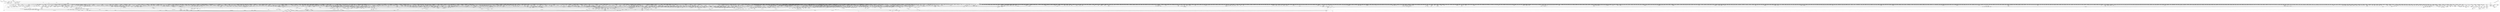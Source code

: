 digraph kerncollapsed {
    "strncmp" [color="black"];
    "Indirect call114" [color="black"];
    "mntget" [color="black"];
    "io_wq_worker_running" [color="black"];
    "xas_next_entry" [color="black"];
    "__down_trylock_console_sem.constprop.0" [color="black"];
    "__raw_spin_unlock_irqrestore_38" [color="black"];
    "do_raw_spin_lock_73" [color="black"];
    "Indirect call150" [color="black"];
    "lowest_in_progress" [color="black"];
    "irqd_set.isra.0_1" [color="black"];
    "mas_prev_setup.constprop.0" [color="black"];
    "__cmpxchg_case_64" [color="black"];
    "mas_alloc_req.isra.0" [color="black"];
    "mas_wr_node_walk" [color="black"];
    "pcpu_block_update" [color="black"];
    "io_should_retry_thread" [color="black"];
    "strcpy" [color="black"];
    "strreplace" [color="black"];
    "Indirect call21" [color="black"];
    "Indirect call195" [color="black"];
    "Indirect call204" [color="black"];
    "Indirect call11" [color="black"];
    "__io_acct_run_queue" [color="black"];
    "audit_rate_check.part.0" [color="black"];
    "fsnotify" [color="black"];
    "__percpu_add_case_32_15" [color="black"];
    "__raw_spin_lock_irq_31" [color="black"];
    "__arm64_sys_ppoll" [color="black"];
    "Indirect call36" [color="black"];
    "__rb_change_child.constprop.0" [color="black"];
    "mmgrab_1" [color="black"];
    "Indirect call38" [color="black"];
    "__raw_spin_unlock_irqrestore_5" [color="black"];
    "raw_spin_rq_lock" [color="black"];
    "get_group_info.isra.0" [color="black"];
    "_find_first_zero_bit" [color="black"];
    "list_del_init_6" [color="black"];
    "call_on_irq_stack" [color="black"];
    "__cmpxchg_case_mb_32_10" [color="black"];
    "Indirect call54" [color="black"];
    "cpu_timer_dequeue" [color="black"];
    "do_raw_spin_lock_30" [color="black"];
    "filemap_check_errors" [color="black"];
    "list_del_init_8" [color="black"];
    "Indirect call111" [color="black"];
    "folio_trylock_flag" [color="black"];
    "__count_vm_events_3" [color="black"];
    "Indirect call104" [color="black"];
    "io_poll_add_hash" [color="black"];
    "__balance_callbacks" [color="black"];
    "fpsimd_preserve_current_state" [color="black"];
    "irqd_irq_disabled.isra.0" [color="black"];
    "call_function_single_prep_ipi" [color="black"];
    "tty_update_time" [color="black"];
    "pfn_is_map_memory" [color="black"];
    "kill_device" [color="black"];
    "should_failslab" [color="black"];
    "pm_qos_read_value" [color="black"];
    "slab_want_init_on_alloc" [color="black"];
    "pagetable_pte_dtor" [color="black"];
    "__cmpxchg_case_acq_32.constprop.0" [color="black"];
    "__kern_my_cpu_offset_51" [color="black"];
    "__percpu_add_case_64.constprop.0_1" [color="black"];
    "find_alive_thread.isra.0" [color="black"];
    "__raw_spin_lock_irq_12" [color="black"];
    "update_rq_clock" [color="black"];
    "get_file_1" [color="black"];
    "__tlb_reset_range" [color="black"];
    "Indirect call137" [color="black"];
    "vma_last_pgoff" [color="black"];
    "tick_get_broadcast_mask" [color="black"];
    "req_set_fail_3" [color="black"];
    "lru_deactivate_file_fn" [color="black"];
    "tag_set" [color="black"];
    "pte_offset_kernel.isra.0" [color="black"];
    "local_bh_enable" [color="black"];
    "igrab" [color="black"];
    "Indirect call67" [color="black"];
    "vma_interval_tree_augment_rotate" [color="black"];
    "Indirect call74" [color="black"];
    "futex_hb_waiters_dec" [color="black"];
    "add_device_randomness" [color="black"];
    "io_schedule_prepare" [color="black"];
    "rb_erase_cached.isra.0" [color="black"];
    "IS_ERR_OR_NULL_3" [color="black"];
    "clear_ti_thread_flag_3" [color="black"];
    "Indirect call52" [color="black"];
    "compound_order" [color="black"];
    "__sk_mem_reclaim" [color="black"];
    "__mod_node_page_state" [color="black"];
    "io_put_kbuf_comp.isra.0" [color="black"];
    "Indirect call14" [color="black"];
    "do_raw_spin_lock_64" [color="black"];
    "inc_rlimit_ucounts" [color="black"];
    "find_first_bit_6" [color="black"];
    "arch_teardown_dma_ops" [color="black"];
    "find_next_bit_11" [color="black"];
    "rcu_inkernel_boot_has_ended" [color="black"];
    "Indirect call63" [color="black"];
    "set_area_direct_map" [color="black"];
    "__isolate_free_page" [color="black"];
    "netlink_overrun" [color="black"];
    "Indirect call44" [color="black"];
    "should_fail_alloc_page" [color="black"];
    "list_del_init_5" [color="black"];
    "dl_set_overload.part.0" [color="black"];
    "__percpu_add_case_32_21" [color="black"];
    "__io_disarm_linked_timeout" [color="black"];
    "find_next_zero_bit" [color="black"];
    "__lookup_mnt" [color="black"];
    "Indirect call35" [color="black"];
    "task_sigpending_2" [color="black"];
    "do_raw_spin_lock_32" [color="black"];
    "_compound_head_7" [color="black"];
    "__wake_up_common" [color="black"];
    "audit_comparator" [color="black"];
    "task_join_group_stop" [color="black"];
    "cpudl_heapify_up" [color="black"];
    "dequeue_task" [color="black"];
    "kmsg_dump" [color="black"];
    "d_shrink_add" [color="black"];
    "list_del_3" [color="black"];
    "cpumask_and" [color="black"];
    "panic_smp_self_stop" [color="black"];
    "skb_tailroom_1" [color="black"];
    "mas_find" [color="black"];
    "__raw_spin_lock_irqsave_3" [color="black"];
    "__inode_add_lru" [color="black"];
    "enqueue_pushable_dl_task" [color="black"];
    "bump_cpu_timer" [color="black"];
    "fsnotify_handle_inode_event.isra.0" [color="black"];
    "deactivate_task" [color="black"];
    "srcu_read_unlock.constprop.0" [color="black"];
    "workingset_eviction" [color="black"];
    "move_freepages_block" [color="black"];
    "task_rq_lock" [color="black"];
    "vma_interval_tree_insert_after" [color="black"];
    "task_get_vl" [color="black"];
    "double_rq_lock" [color="black"];
    "io_poll_find.constprop.0" [color="black"];
    "__kern_my_cpu_offset_55" [color="black"];
    "__wake_q_add" [color="black"];
    "unlock_task_sighand.isra.0_1" [color="black"];
    "move_queued_task.constprop.0" [color="black"];
    "__anon_vma_interval_tree_augment_propagate" [color="black"];
    "tlb_flush_mmu_tlbonly" [color="black"];
    "node_page_state_add" [color="black"];
    "simple_xattr_space" [color="black"];
    "fprop_fraction_percpu" [color="black"];
    "audit_string_contains_control" [color="black"];
    "Indirect call202" [color="black"];
    "radix_tree_tag_get" [color="black"];
    "do_raw_spin_lock_18" [color="black"];
    "defer_console_output" [color="black"];
    "count_vm_event_2" [color="black"];
    "irq_work_queue" [color="black"];
    "__raw_spin_lock_irqsave_11" [color="black"];
    "fsnotify_update_flags" [color="black"];
    "change_page_range" [color="black"];
    "Indirect call131" [color="black"];
    "io_cancel_task_cb" [color="black"];
    "rcu_start_this_gp" [color="black"];
    "override_creds" [color="black"];
    "__raw_read_lock.constprop.0_1" [color="black"];
    "list_del_init_2" [color="black"];
    "__pollwait" [color="black"];
    "irq_disable" [color="black"];
    "pcpu_size_to_slot" [color="black"];
    "__raw_spin_lock_irqsave_4" [color="black"];
    "cd_forget" [color="black"];
    "rcu_segcblist_ready_cbs" [color="black"];
    "io_prep_async_work" [color="black"];
    "Indirect call205" [color="black"];
    "__add_wait_queue" [color="black"];
    "prepare_to_wait_event" [color="black"];
    "queued_spin_lock_slowpath" [color="black"];
    "deny_write_access.isra.0" [color="black"];
    "__xchg_case_mb_64.constprop.0_3" [color="black"];
    "update_dl_rq_load_avg" [color="black"];
    "__raw_spin_unlock_irq_25" [color="black"];
    "mte_copy_page_tags" [color="black"];
    "__raw_spin_lock_irq_41" [color="black"];
    "cpu_online_3" [color="black"];
    "irq_set_thread_affinity" [color="black"];
    "task_sigpending_1" [color="black"];
    "find_suitable_fallback" [color="black"];
    "__cmpxchg_case_acq_32_3" [color="black"];
    "__raw_spin_unlock_irq_19" [color="black"];
    "_compound_head_5" [color="black"];
    "__set_fixmap" [color="black"];
    "hrtimer_start_expires" [color="black"];
    "__raw_spin_lock.constprop.0" [color="black"];
    "pagefault_enable_1" [color="black"];
    "rcu_segcblist_enqueue" [color="black"];
    "rcu_segcblist_extract_done_cbs" [color="black"];
    "put_dec_trunc8" [color="black"];
    "xa_mk_value" [color="black"];
    "lru_add_fn" [color="black"];
    "do_raw_spin_lock_2" [color="black"];
    "Indirect call119" [color="black"];
    "copy_highpage" [color="black"];
    "do_raw_spin_lock_52" [color="black"];
    "Indirect call1" [color="black"];
    "lookup_mountpoint" [color="black"];
    "tsk_fork_get_node" [color="black"];
    "folio_wake_bit" [color="black"];
    "vma_is_secretmem" [color="black"];
    "arch_send_call_function_ipi_mask" [color="black"];
    "fragmentation_index" [color="black"];
    "__raw_spin_lock_irqsave_6" [color="black"];
    "_find_next_or_bit" [color="black"];
    "qdisc_maybe_clear_missed" [color="black"];
    "__kern_my_cpu_offset_14" [color="black"];
    "count_vm_events_1" [color="black"];
    "add_wait_queue_exclusive" [color="black"];
    "find_lock_later_rq" [color="black"];
    "__d_instantiate" [color="black"];
    "netdev_start_xmit" [color="black"];
    "pte_mkdirty" [color="black"];
    "pmd_set_huge" [color="black"];
    "find_next_bit_15" [color="black"];
    "unreserve_highatomic_pageblock" [color="black"];
    "get_new_cred" [color="black"];
    "cpudl_set" [color="black"];
    "futex_hash" [color="black"];
    "rcu_segcblist_add_len" [color="black"];
    "list_del_init_3" [color="black"];
    "__kern_my_cpu_offset_29" [color="black"];
    "xas_find_marked" [color="black"];
    "fsnotify_detach_connector_from_object" [color="black"];
    "Indirect call82" [color="black"];
    "io_is_timeout_noseq" [color="black"];
    "Indirect call13" [color="black"];
    "clear_page" [color="black"];
    "free_pcppages_bulk" [color="black"];
    "dec_mm_counter" [color="black"];
    "Indirect call12" [color="black"];
    "folio_invalidate" [color="black"];
    "arm64_kernel_unmapped_at_el0_4" [color="black"];
    "_compound_head_3" [color="black"];
    "task_fits_cpu" [color="black"];
    "__anon_vma_interval_tree_augment_rotate" [color="black"];
    "do_raw_spin_lock_99" [color="black"];
    "__prepare_to_swait" [color="black"];
    "__raw_read_unlock.constprop.0_2" [color="black"];
    "__kern_my_cpu_offset_60" [color="black"];
    "select_collect2" [color="black"];
    "arch_local_irq_save" [color="black"];
    "irq_to_desc" [color="black"];
    "find_unlink_vmap_area" [color="black"];
    "get_cpu_fpsimd_context" [color="black"];
    "Indirect call165" [color="black"];
    "vma_interval_tree_insert" [color="black"];
    "Indirect call198" [color="black"];
    "ma_data_end" [color="black"];
    "prepend_name" [color="black"];
    "__raw_spin_lock_irqsave_1" [color="black"];
    "__skb_dequeue_3" [color="black"];
    "folio_evictable" [color="black"];
    "__kern_my_cpu_offset_25" [color="black"];
    "mast_split_data" [color="black"];
    "io_put_kbuf" [color="black"];
    "__dev_put.part.0" [color="black"];
    "skb_headers_offset_update" [color="black"];
    "update_min_vruntime" [color="black"];
    "filemap_release_folio" [color="black"];
    "__flush_tlb_kernel_pgtable" [color="black"];
    "lockref_put_return" [color="black"];
    "__kern_my_cpu_offset_70" [color="black"];
    "__raw_spin_unlock_irq_23" [color="black"];
    "resched_curr" [color="black"];
    "folio_try_get_rcu" [color="black"];
    "__folio_cancel_dirty" [color="black"];
    "__raw_write_unlock_irq_4" [color="black"];
    "noop_dirty_folio" [color="black"];
    "class_raw_spinlock_irqsave_destructor" [color="black"];
    "find_next_bit.constprop.0_5" [color="black"];
    "__raw_spin_lock_irq_17" [color="black"];
    "Indirect call116" [color="black"];
    "can_set_direct_map" [color="black"];
    "do_raw_spin_lock_66" [color="black"];
    "sock_rmem_free" [color="black"];
    "security_d_instantiate" [color="black"];
    "test_ti_thread_flag_19" [color="black"];
    "folio_lruvec_relock_irq.constprop.0" [color="black"];
    "__init_rwsem" [color="black"];
    "do_raw_spin_lock_38" [color="black"];
    "__raw_spin_lock_irq_6" [color="black"];
    "Indirect call132" [color="black"];
    "copyin" [color="black"];
    "pcpu_update_empty_pages" [color="black"];
    "mask_irq" [color="black"];
    "d_walk" [color="black"];
    "rcu_poll_gp_seq_end" [color="black"];
    "__percpu_add_case_64.constprop.0" [color="black"];
    "__percpu_down_write_trylock" [color="black"];
    "__raw_spin_lock_irq_5" [color="black"];
    "__remove_shared_vm_struct.constprop.0" [color="black"];
    "attach_pid" [color="black"];
    "Indirect call108" [color="black"];
    "Indirect call120" [color="black"];
    "cpumask_first" [color="black"];
    "split_map_pages" [color="black"];
    "test_ti_thread_flag_6" [color="black"];
    "mas_store_prealloc.part.0" [color="black"];
    "Indirect call23" [color="black"];
    "Indirect call146" [color="black"];
    "rt_mutex_slowtrylock" [color="black"];
    "osq_wait_next" [color="black"];
    "mutex_is_locked" [color="black"];
    "isolation_suitable.isra.0" [color="black"];
    "other_cpu_in_panic" [color="black"];
    "Indirect call113" [color="black"];
    "mab_shift_right" [color="black"];
    "__raw_spin_unlock_irqrestore_9" [color="black"];
    "pcpu_chunk_populated" [color="black"];
    "__raw_spin_unlock_irq_6" [color="black"];
    "calc_wheel_index" [color="black"];
    "security_inode_init_security_anon" [color="black"];
    "Indirect call100" [color="black"];
    "check_class_changed" [color="black"];
    "ptrauth_keys_install_user" [color="black"];
    "__xchg_case_mb_32.constprop.0" [color="black"];
    "mas_pause" [color="black"];
    "__percpu_add_case_64_7" [color="black"];
    "xas_start" [color="black"];
    "mte_thread_switch" [color="black"];
    "rcu_segcblist_pend_cbs" [color="black"];
    "split_page" [color="black"];
    "__disable_irq_nosync" [color="black"];
    "kobj_ns_ops" [color="black"];
    "posixtimer_rearm" [color="black"];
    "__raw_spin_unlock_irqrestore_3" [color="black"];
    "check_preempt_curr_dl" [color="black"];
    "mas_new_ma_node" [color="black"];
    "mas_next_sibling" [color="black"];
    "raw_spin_rq_trylock" [color="black"];
    "timer_base.isra.0" [color="black"];
    "kick_process" [color="black"];
    "tty_name" [color="black"];
    "task_rq_unlock" [color="black"];
    "folio_total_mapcount" [color="black"];
    "__finalize_skb_around" [color="black"];
    "mas_push_data" [color="black"];
    "pick_next_pushable_dl_task" [color="black"];
    "__set_close_on_exec.isra.0" [color="black"];
    "ma_pivots" [color="black"];
    "__raw_spin_lock.constprop.0_2" [color="black"];
    "try_release_thread_stack_to_cache" [color="black"];
    "page_ref_dec_and_test_1" [color="black"];
    "clear_siginfo" [color="black"];
    "Indirect call162" [color="black"];
    "check_and_switch_context" [color="black"];
    "virt_to_folio" [color="black"];
    "compaction_free" [color="black"];
    "__iget" [color="black"];
    "pcpu_chunk_relocate" [color="black"];
    "__raw_spin_lock_irq_11" [color="black"];
    "__kern_my_cpu_offset_77" [color="black"];
    "Indirect call50" [color="black"];
    "__get_task_comm" [color="black"];
    "do_raw_spin_lock_87" [color="black"];
    "se_weight.isra.0" [color="black"];
    "skb_may_tx_timestamp.part.0" [color="black"];
    "mod_node_page_state" [color="black"];
    "will_become_orphaned_pgrp" [color="black"];
    "__raw_spin_trylock_1" [color="black"];
    "folio_unlock" [color="black"];
    "__zone_watermark_ok" [color="black"];
    "_copy_from_user_5" [color="black"];
    "_double_lock_balance" [color="black"];
    "__cmpxchg_case_mb_32_6" [color="black"];
    "set_work_data" [color="black"];
    "Indirect call193" [color="black"];
    "poll_initwait" [color="black"];
    "bstats_update" [color="black"];
    "_find_next_bit" [color="black"];
    "bit_waitqueue" [color="black"];
    "__raw_spin_lock_irq.constprop.0_2" [color="black"];
    "__bitmap_clear" [color="black"];
    "__raw_spin_trylock" [color="black"];
    "__raw_spin_unlock_irqrestore_14" [color="black"];
    "add_timer_on" [color="black"];
    "__raw_spin_unlock_irq_29" [color="black"];
    "__raw_spin_unlock_irq_18" [color="black"];
    "online_section_nr" [color="black"];
    "__dl_sub" [color="black"];
    "finish_wait" [color="black"];
    "net_eq_idr" [color="black"];
    "__cmpxchg_case_acq_32.constprop.0_17" [color="black"];
    "pcpu_init_md_blocks" [color="black"];
    "__mutex_init" [color="black"];
    "_copy_to_user_5" [color="black"];
    "aio_nr_sub" [color="black"];
    "xas_set_offset" [color="black"];
    "set_ptes.isra.0" [color="black"];
    "skb_orphan_1" [color="black"];
    "Indirect call129" [color="black"];
    "cpumask_subset" [color="black"];
    "Indirect call34" [color="black"];
    "__raw_spin_lock_irqsave_34" [color="black"];
    "collect_posix_cputimers" [color="black"];
    "membarrier_update_current_mm" [color="black"];
    "__raw_write_lock_irq.constprop.0" [color="black"];
    "schedule_hrtimeout_range_clock" [color="black"];
    "ihold" [color="black"];
    "osq_lock" [color="black"];
    "rseq_migrate" [color="black"];
    "vm_unacct_memory_1" [color="black"];
    "tlb_flush_1" [color="black"];
    "__accumulate_pelt_segments" [color="black"];
    "shrink_lock_dentry" [color="black"];
    "is_valid_gup_args" [color="black"];
    "security_audit_rule_free" [color="black"];
    "__put_cpu_fpsimd_context" [color="black"];
    "do_raw_spin_lock_69" [color="black"];
    "anon_vma_interval_tree_post_update_vma" [color="black"];
    "__skb_fill_page_desc" [color="black"];
    "_mix_pool_bytes" [color="black"];
    "siginfo_layout" [color="black"];
    "sync_exp_work_done" [color="black"];
    "device_pm_check_callbacks" [color="black"];
    "stackinfo_on_stack" [color="black"];
    "__flow_hash_from_keys" [color="black"];
    "mm_counter" [color="black"];
    "next_signal" [color="black"];
    "set_normalized_timespec64" [color="black"];
    "strscpy_pad" [color="black"];
    "kthread_insert_work_sanity_check" [color="black"];
    "mas_safe_pivot" [color="black"];
    "group_close_release" [color="black"];
    "_copy_from_iter" [color="black"];
    "Indirect call6" [color="black"];
    "rcu_segcblist_first_pend_cb" [color="black"];
    "test_and_set_ti_thread_flag_1" [color="black"];
    "timekeeping_get_ns" [color="black"];
    "io_cancel_cb" [color="black"];
    "security_release_secctx" [color="black"];
    "_copy_from_user_2" [color="black"];
    "io_cancel_req_match" [color="black"];
    "select_collect" [color="black"];
    "test_ti_thread_flag_10" [color="black"];
    "Indirect call5" [color="black"];
    "timespec64_add_safe" [color="black"];
    "radix_tree_iter_tag_clear" [color="black"];
    "is_bad_inode" [color="black"];
    "__rpm_get_callback" [color="black"];
    "pmd_clear_huge" [color="black"];
    "tlb_remove_table_smp_sync" [color="black"];
    "task_clear_jobctl_trapping" [color="black"];
    "lock_parent" [color="black"];
    "mod_zone_state" [color="black"];
    "do_raw_spin_lock_97" [color="black"];
    "Indirect call72" [color="black"];
    "free_vmap_area_rb_augment_cb_propagate" [color="black"];
    "__free_one_page" [color="black"];
    "io_run_cancel" [color="black"];
    "pwq_activate_inactive_work" [color="black"];
    "arch_stack_walk" [color="black"];
    "Indirect call161" [color="black"];
    "mas_find_setup.constprop.0" [color="black"];
    "__cmpxchg_case_acq_32" [color="black"];
    "Indirect call133" [color="black"];
    "test_ti_thread_flag_4" [color="black"];
    "convert_prio" [color="black"];
    "set_user_sigmask" [color="black"];
    "__raw_spin_lock_54" [color="black"];
    "io_poll_get_ownership" [color="black"];
    "Indirect call95" [color="black"];
    "Indirect call0" [color="black"];
    "vmalloc_to_page" [color="black"];
    "sched_clock_noinstr" [color="black"];
    "folio_activate_fn" [color="black"];
    "Indirect call59" [color="black"];
    "ktime_get_ts64" [color="black"];
    "anon_vma_interval_tree_remove" [color="black"];
    "__irq_can_set_affinity" [color="black"];
    "Indirect call87" [color="black"];
    "capacity_of" [color="black"];
    "generic_exec_single" [color="black"];
    "find_next_bit.constprop.0_1" [color="black"];
    "this_cpu_has_cap.part.0" [color="black"];
    "Indirect call207" [color="black"];
    "folio_nr_pages_1" [color="black"];
    "__raw_spin_lock_irqsave_23" [color="black"];
    "test_ti_thread_flag_1" [color="black"];
    "__cmpwait_case_32" [color="black"];
    "__raw_spin_lock_irqsave_15" [color="black"];
    "pmd_offset.isra.0_1" [color="black"];
    "__raw_spin_unlock_irq_17" [color="black"];
    "io_poll_remove_entries" [color="black"];
    "prepend" [color="black"];
    "__local_bh_enable_ip" [color="black"];
    "put_dec" [color="black"];
    "xas_next_entry.constprop.0" [color="black"];
    "mas_wr_new_end" [color="black"];
    "srcu_gp_start" [color="black"];
    "__kmem_obj_info" [color="black"];
    "__xa_clear_mark" [color="black"];
    "__reuseport_detach_sock.isra.0" [color="black"];
    "find_submount" [color="black"];
    "mas_mab_cp" [color="black"];
    "mab_calc_split" [color="black"];
    "fsnotify_compare_groups" [color="black"];
    "futex_cmpxchg_value_locked" [color="black"];
    "__reset_isolation_pfn" [color="black"];
    "node_dirty_ok" [color="black"];
    "rcu_poll_gp_seq_start" [color="black"];
    "pde_subdir_find" [color="black"];
    "find_next_bit.constprop.0_6" [color="black"];
    "io_wq_hash_work" [color="black"];
    "skb_cloned" [color="black"];
    "__raw_spin_lock_irqsave.constprop.0_3" [color="black"];
    "__list_del_entry" [color="black"];
    "__sync_icache_dcache" [color="black"];
    "ktime_get" [color="black"];
    "__d_find_any_alias" [color="black"];
    "skb_checksum" [color="black"];
    "wb_has_dirty_io" [color="black"];
    "__raw_spin_lock_22" [color="black"];
    "do_sys_poll" [color="black"];
    "__timer_delete" [color="black"];
    "kmap_atomic_1" [color="black"];
    "Indirect call140" [color="black"];
    "errseq_sample" [color="black"];
    "__irq_get_desc_lock" [color="black"];
    "vma_interval_tree_iter_first" [color="black"];
    "unlock_mount_hash" [color="black"];
    "__raw_spin_lock_irqsave_7" [color="black"];
    "bsearch" [color="black"];
    "__raw_spin_unlock_irq" [color="black"];
    "rb_prev" [color="black"];
    "hrtimer_try_to_cancel" [color="black"];
    "mas_max_gap" [color="black"];
    "io_poll_can_finish_inline.isra.0" [color="black"];
    "Indirect call178" [color="black"];
    "csum_block_add_ext" [color="black"];
    "print_tainted" [color="black"];
    "__update_min_deadline" [color="black"];
    "raw_spin_rq_lock_nested" [color="black"];
    "set_current_blocked" [color="black"];
    "__cmpxchg_case_acq_32.constprop.0_2" [color="black"];
    "do_raw_spin_lock_61" [color="black"];
    "__const_udelay" [color="black"];
    "skb_has_frag_list" [color="black"];
    "tty_driver_name" [color="black"];
    "__cmpxchg_case_rel_32" [color="black"];
    "security_task_getsecid_obj" [color="black"];
    "__skb_header_pointer" [color="black"];
    "Indirect call163" [color="black"];
    "__raw_spin_lock_30" [color="black"];
    "__raw_spin_lock_irqsave_42" [color="black"];
    "Indirect call190" [color="black"];
    "update_load_avg" [color="black"];
    "is_zero_page" [color="black"];
    "find_task_by_vpid" [color="black"];
    "reweight_task" [color="black"];
    "mapping_shrinkable" [color="black"];
    "find_next_bit.constprop.0_8" [color="black"];
    "lockref_get" [color="black"];
    "tlb_flush" [color="black"];
    "__kern_my_cpu_offset_19" [color="black"];
    "system_supports_mte" [color="black"];
    "__anon_vma_interval_tree_subtree_search" [color="black"];
    "__raw_spin_unlock_irqrestore_8" [color="black"];
    "strscpy" [color="black"];
    "pde_subdir_first" [color="black"];
    "percpu_counter_add_batch" [color="black"];
    "compound_order_1" [color="black"];
    "pfn_valid_1" [color="black"];
    "__sw_hweight64" [color="black"];
    "page_ref_inc_2" [color="black"];
    "__kern_my_cpu_offset_83" [color="black"];
    "__raw_spin_lock_irqsave_25" [color="black"];
    "percpu_counter_set" [color="black"];
    "prepend_char" [color="black"];
    "atomic_notifier_call_chain" [color="black"];
    "list_splice_tail_init" [color="black"];
    "get_file.isra.0" [color="black"];
    "io_fill_cqe_aux" [color="black"];
    "mas_leaf_set_meta" [color="black"];
    "ma_slots" [color="black"];
    "Indirect call86" [color="black"];
    "__srcu_read_lock" [color="black"];
    "__fdget" [color="black"];
    "timerqueue_del" [color="black"];
    "vm_stat_account" [color="black"];
    "find_next_bit.constprop.0_7" [color="black"];
    "req_ref_put_and_test" [color="black"];
    "prep_new_page" [color="black"];
    "__raw_spin_lock" [color="black"];
    "zone_watermark_fast.constprop.0" [color="black"];
    "cpumask_next_and" [color="black"];
    "__kern_my_cpu_offset_44" [color="black"];
    "Indirect call17" [color="black"];
    "set_secondary_fwnode" [color="black"];
    "get_file_2" [color="black"];
    "Indirect call77" [color="black"];
    "pcpu_chunk_slot" [color="black"];
    "__raw_spin_lock_42" [color="black"];
    "__ptrace_link" [color="black"];
    "__kern_my_cpu_offset_54" [color="black"];
    "set_load_weight" [color="black"];
    "zone_page_state_snapshot.constprop.0" [color="black"];
    "req_set_fail_4" [color="black"];
    "Indirect call64" [color="black"];
    "get_state_synchronize_rcu" [color="black"];
    "Indirect call90" [color="black"];
    "rcu_exp_need_qs" [color="black"];
    "prep_compound_page" [color="black"];
    "io_wq_get_acct" [color="black"];
    "do_raw_spin_lock_35" [color="black"];
    "__cmpwait_case_32_2" [color="black"];
    "__raw_spin_lock_52" [color="black"];
    "__cmpxchg_case_rel_64" [color="black"];
    "flush_tlb_mm_1" [color="black"];
    "strchr" [color="black"];
    "folio_mapped_2" [color="black"];
    "__cmpxchg_case_64.isra.0" [color="black"];
    "find_lock_task_mm" [color="black"];
    "min_deadline_cb_rotate" [color="black"];
    "__raw_spin_unlock_irqrestore_24" [color="black"];
    "__dl_add" [color="black"];
    "Indirect call102" [color="black"];
    "thread_group_cputime" [color="black"];
    "_compound_head_4" [color="black"];
    "console_srcu_read_unlock" [color="black"];
    "__kern_my_cpu_offset_11" [color="black"];
    "folio_mapped_1" [color="black"];
    "ktime_get_with_offset" [color="black"];
    "__cmpxchg_case_acq_32.constprop.0_16" [color="black"];
    "is_cpu_allowed" [color="black"];
    "virt_to_head_page.isra.0" [color="black"];
    "wake_up_klogd" [color="black"];
    "pi_state_update_owner" [color="black"];
    "inode_add_lru" [color="black"];
    "get_random_bytes" [color="black"];
    "replace_mark_chunk" [color="black"];
    "mapping_shrinkable_2" [color="black"];
    "rcu_segcblist_move_seglen" [color="black"];
    "percpu_ref_put_many" [color="black"];
    "__raw_spin_lock_irq_23" [color="black"];
    "rt_mutex_top_waiter" [color="black"];
    "Indirect call66" [color="black"];
    "del_page_from_free_list" [color="black"];
    "cleanup_timerqueue" [color="black"];
    "get_task_exe_file" [color="black"];
    "__raw_spin_lock_46" [color="black"];
    "current_wq_worker" [color="black"];
    "__raw_spin_unlock_irqrestore_32" [color="black"];
    "Indirect call79" [color="black"];
    "rcu_segcblist_init" [color="black"];
    "posix_cputimers_group_init" [color="black"];
    "console_verbose" [color="black"];
    "data_push_tail" [color="black"];
    "Indirect call55" [color="black"];
    "read_sanitised_ftr_reg" [color="black"];
    "__raw_spin_lock_41" [color="black"];
    "find_next_bit_17" [color="black"];
    "Indirect call94" [color="black"];
    "flush_tlb_mm" [color="black"];
    "wq_worker_running" [color="black"];
    "console_srcu_read_lock" [color="black"];
    "__raw_spin_lock_irqsave_44" [color="black"];
    "__percpu_counter_sum" [color="black"];
    "do_raw_spin_lock_48" [color="black"];
    "__raw_spin_lock_irqsave_39" [color="black"];
    "system_supports_tlb_range_1" [color="black"];
    "__fswab32_10" [color="black"];
    "skb_zcopy" [color="black"];
    "redirty_tail_locked" [color="black"];
    "arch_local_irq_enable_2" [color="black"];
    "sk_mem_reclaim" [color="black"];
    "__kern_my_cpu_offset_89" [color="black"];
    "PageMovable" [color="black"];
    "arm_smccc_1_1_get_conduit" [color="black"];
    "enqueue_timer" [color="black"];
    "cpupri_set" [color="black"];
    "__wake_up_locked_key" [color="black"];
    "__kern_my_cpu_offset_47" [color="black"];
    "crng_make_state" [color="black"];
    "memmove" [color="black"];
    "entity_eligible" [color="black"];
    "fsnotify_group_assert_locked" [color="black"];
    "proto_memory_pcpu_drain" [color="black"];
    "move_freelist_tail" [color="black"];
    "__rt_mutex_futex_trylock" [color="black"];
    "__raw_spin_lock_4" [color="black"];
    "lockref_mark_dead" [color="black"];
    "page_try_share_anon_rmap" [color="black"];
    "workingset_refault" [color="black"];
    "__raw_spin_lock_28" [color="black"];
    "ttwu_queue_wakelist" [color="black"];
    "mod_zone_page_state" [color="black"];
    "new_context" [color="black"];
    "arch_send_call_function_single_ipi" [color="black"];
    "kernfs_name_hash" [color="black"];
    "flush_tlb_batched_pending" [color="black"];
    "hlist_del_init_2" [color="black"];
    "do_raw_spin_lock_117" [color="black"];
    "Indirect call151" [color="black"];
    "__mutex_remove_waiter" [color="black"];
    "__cmpxchg_case_acq_32.constprop.0_21" [color="black"];
    "Indirect call188" [color="black"];
    "__gfp_pfmemalloc_flags" [color="black"];
    "__siphash_unaligned" [color="black"];
    "wakeup_kcompactd" [color="black"];
    "first_zones_zonelist_1" [color="black"];
    "Indirect call164" [color="black"];
    "invalid_migration_vma" [color="black"];
    "do_raw_spin_lock.constprop.0_6" [color="black"];
    "hlist_del_init_4" [color="black"];
    "do_raw_spin_lock_72" [color="black"];
    "workingset_update_node" [color="black"];
    "kernfs_should_drain_open_files" [color="black"];
    "Indirect call32" [color="black"];
    "list_lru_del" [color="black"];
    "fatal_signal_pending_6" [color="black"];
    "raw_spin_rq_unlock" [color="black"];
    "__do_once_start" [color="black"];
    "pm_ops_is_empty" [color="black"];
    "Indirect call4" [color="black"];
    "hrtimer_active" [color="black"];
    "exit_rcu" [color="black"];
    "clear_bit_unlock.constprop.0" [color="black"];
    "num_other_online_cpus" [color="black"];
    "__raw_spin_lock_irq_7" [color="black"];
    "__flush_tlb_page_nosync" [color="black"];
    "__raw_spin_lock_irqsave" [color="black"];
    "spin_lock_irqsave_ssp_contention" [color="black"];
    "find_vma" [color="black"];
    "inactive_is_low.constprop.0" [color="black"];
    "search_cmp_ftr_reg" [color="black"];
    "Indirect call145" [color="black"];
    "find_task_by_pid_ns" [color="black"];
    "arch_irq_work_raise" [color="black"];
    "clear_inode" [color="black"];
    "__bitmap_set" [color="black"];
    "list_move_tail" [color="black"];
    "__var_waitqueue" [color="black"];
    "xas_reload" [color="black"];
    "__raw_spin_trylock_5" [color="black"];
    "do_raw_spin_lock_25" [color="black"];
    "set_ptes.constprop.0.isra.0" [color="black"];
    "memset" [color="black"];
    "ldsem_down_read_trylock" [color="black"];
    "Indirect call92" [color="black"];
    "xas_clear_mark" [color="black"];
    "read_seqbegin.constprop.0" [color="black"];
    "jiffies_to_msecs" [color="black"];
    "desc_make_reusable" [color="black"];
    "__raw_spin_trylock_4" [color="black"];
    "_raw_spin_rq_lock_irqsave" [color="black"];
    "compound_order_2" [color="black"];
    "__kern_my_cpu_offset_35" [color="black"];
    "__bitmap_weight" [color="black"];
    "percpu_counter_add" [color="black"];
    "__percpu_add_return_case_32_1" [color="black"];
    "arch_local_irq_save_2" [color="black"];
    "check_stable_address_space" [color="black"];
    "mas_set_split_parent.isra.0" [color="black"];
    "rcu_gpnum_ovf" [color="black"];
    "Indirect call29" [color="black"];
    "task_participate_group_stop" [color="black"];
    "__radix_tree_lookup" [color="black"];
    "down_trylock" [color="black"];
    "cpumask_any_distribute" [color="black"];
    "mas_walk" [color="black"];
    "hlist_bl_unlock" [color="black"];
    "__raw_write_lock_irq" [color="black"];
    "detach_if_pending" [color="black"];
    "__bpf_free_used_maps" [color="black"];
    "Indirect call192" [color="black"];
    "need_active_balance" [color="black"];
    "folio_evictable_1" [color="black"];
    "do_raw_spin_lock_6" [color="black"];
    "find_next_bit.constprop.0_14" [color="black"];
    "do_raw_spin_lock_45" [color="black"];
    "Indirect call71" [color="black"];
    "mod_node_state" [color="black"];
    "pollwake" [color="black"];
    "folio_mapped_3" [color="black"];
    "__raw_spin_unlock_irq_37" [color="black"];
    "sched_clock_cpu" [color="black"];
    "vma_fs_can_writeback" [color="black"];
    "mas_ascend" [color="black"];
    "ptep_set_access_flags" [color="black"];
    "__raw_spin_lock_6" [color="black"];
    "gfp_pfmemalloc_allowed" [color="black"];
    "spin_lock_irqsave_check_contention" [color="black"];
    "__kern_my_cpu_offset_36" [color="black"];
    "Indirect call212" [color="black"];
    "Indirect call89" [color="black"];
    "io_acct_run_queue" [color="black"];
    "kmem_valid_obj" [color="black"];
    "pcpu_find_block_fit" [color="black"];
    "rcu_cblist_init" [color="black"];
    "sync_icache_aliases" [color="black"];
    "arch_local_irq_save_5" [color="black"];
    "__printk_safe_exit" [color="black"];
    "dequeue_load_avg" [color="black"];
    "cpu_switch_to" [color="black"];
    "lru_note_cost_refault" [color="black"];
    "mte_sync_tags" [color="black"];
    "Indirect call199" [color="black"];
    "mas_next_slot" [color="black"];
    "__sw_hweight32" [color="black"];
    "__raw_spin_lock_irqsave.constprop.0_2" [color="black"];
    "fsnotify_first_mark" [color="black"];
    "timerqueue_iterate_next" [color="black"];
    "futex_q_unlock" [color="black"];
    "fd_install" [color="black"];
    "idr_find" [color="black"];
    "__percpu_add_case_32_13" [color="black"];
    "cpu_util.constprop.0" [color="black"];
    "task_work_cancel_match" [color="black"];
    "memcg_charge_kernel_stack.part.0" [color="black"];
    "rcu_gp_is_expedited" [color="black"];
    "min_deadline_cb_propagate" [color="black"];
    "__kern_my_cpu_offset_80" [color="black"];
    "folio_mapped" [color="black"];
    "Indirect call117" [color="black"];
    "test_and_set_bit_lock.constprop.0" [color="black"];
    "tag_clear" [color="black"];
    "do_raw_spin_lock_28" [color="black"];
    "Indirect call24" [color="black"];
    "memchr" [color="black"];
    "cpumask_and.isra.0_3" [color="black"];
    "mas_bulk_rebalance" [color="black"];
    "oom_unkillable_task.isra.0" [color="black"];
    "__raw_spin_lock_24" [color="black"];
    "mtree_load" [color="black"];
    "cpu_timer_task_rcu" [color="black"];
    "__dput_to_list" [color="black"];
    "find_next_and_bit" [color="black"];
    "do_raw_spin_lock_27" [color="black"];
    "__raw_spin_unlock_irqrestore_6" [color="black"];
    "__kern_my_cpu_offset_71" [color="black"];
    "Indirect call121" [color="black"];
    "device_links_read_lock" [color="black"];
    "xas_update.isra.0" [color="black"];
    "__cmpxchg_case_acq_64_1" [color="black"];
    "Indirect call9" [color="black"];
    "do_raw_spin_lock_37" [color="black"];
    "Indirect call110" [color="black"];
    "notifier_call_chain" [color="black"];
    "__pick_first_entity" [color="black"];
    "Indirect call134" [color="black"];
    "__kern_my_cpu_offset_23" [color="black"];
    "Indirect call41" [color="black"];
    "do_raw_spin_lock_57" [color="black"];
    "__xchg_case_mb_64.constprop.0_2" [color="black"];
    "recalc_sigpending" [color="black"];
    "is_vmalloc_addr" [color="black"];
    "do_init_timer.constprop.0" [color="black"];
    "find_next_and_bit.constprop.0" [color="black"];
    "__raw_spin_lock_irqsave_29" [color="black"];
    "__mnt_want_write" [color="black"];
    "_compound_head_1" [color="black"];
    "timer_delete_hook" [color="black"];
    "__count_vm_events_1" [color="black"];
    "__kern_my_cpu_offset_38" [color="black"];
    "test_ti_thread_flag_22" [color="black"];
    "__io_prep_linked_timeout" [color="black"];
    "ktime_get_real_seconds" [color="black"];
    "__lock_task_sighand" [color="black"];
    "mas_prev" [color="black"];
    "_task_util_est" [color="black"];
    "pid_nr_ns" [color="black"];
    "wake_all_kswapds" [color="black"];
    "Indirect call187" [color="black"];
    "cpudl_heapify" [color="black"];
    "post_init_entity_util_avg" [color="black"];
    "tlb_remove_table_sync_one" [color="black"];
    "try_check_zero" [color="black"];
    "Indirect call15" [color="black"];
    "prepare_to_wait" [color="black"];
    "__lock_parent" [color="black"];
    "Indirect call27" [color="black"];
    "__cmpxchg_case_acq_32.constprop.0_5" [color="black"];
    "slab_is_available" [color="black"];
    "cpu_online_1" [color="black"];
    "count_vm_events_2" [color="black"];
    "__kern_my_cpu_offset_16" [color="black"];
    "user_disable_single_step" [color="black"];
    "dl_rq_of_se" [color="black"];
    "__printk_cpu_sync_wait" [color="black"];
    "list_move_1" [color="black"];
    "mm_counter_file" [color="black"];
    "__raw_spin_unlock_irq_38" [color="black"];
    "clear_ti_thread_flag_1" [color="black"];
    "do_raw_spin_lock_60" [color="black"];
    "do_softirq" [color="black"];
    "test_ti_thread_flag_11" [color="black"];
    "__preempt_count_sub" [color="black"];
    "try_to_take_rt_mutex" [color="black"];
    "netdev_name" [color="black"];
    "Indirect call122" [color="black"];
    "Indirect call183" [color="black"];
    "do_raw_spin_lock_80" [color="black"];
    "mtree_range_walk" [color="black"];
    "Indirect call126" [color="black"];
    "hrtimer_sleeper_start_expires" [color="black"];
    "pvm_find_va_enclose_addr" [color="black"];
    "posix_cpu_timers_exit_group" [color="black"];
    "sk_memory_allocated_sub" [color="black"];
    "__task_rq_lock" [color="black"];
    "sock_rfree" [color="black"];
    "idr_for_each" [color="black"];
    "task_pid_vnr_1" [color="black"];
    "find_worker_executing_work" [color="black"];
    "Indirect call169" [color="black"];
    "__count_vm_events" [color="black"];
    "__preempt_count_add.constprop.0_1" [color="black"];
    "Indirect call135" [color="black"];
    "vma_interval_tree_iter_next" [color="black"];
    "__irq_domain_deactivate_irq" [color="black"];
    "enqueue_task" [color="black"];
    "__put_unused_fd" [color="black"];
    "Indirect call196" [color="black"];
    "__mnt_drop_write_file" [color="black"];
    "xas_pause" [color="black"];
    "d_path" [color="black"];
    "netlink_unlock_table" [color="black"];
    "pcpu_free_area.isra.0" [color="black"];
    "u64_stats_inc" [color="black"];
    "__clear_open_fd" [color="black"];
    "Indirect call185" [color="black"];
    "futex_q_lock" [color="black"];
    "rcu_segcblist_entrain" [color="black"];
    "find_next_zero_bit_2" [color="black"];
    "_find_next_zero_bit" [color="black"];
    "__to_kthread" [color="black"];
    "d_set_d_op" [color="black"];
    "kobj_child_ns_ops" [color="black"];
    "dget" [color="black"];
    "device_links_read_unlock" [color="black"];
    "Indirect call62" [color="black"];
    "__futex_queue" [color="black"];
    "get_work_pool" [color="black"];
    "__raw_spin_lock_5" [color="black"];
    "smp_call_function" [color="black"];
    "find_next_bit_10" [color="black"];
    "security_secid_to_secctx" [color="black"];
    "__fget_light" [color="black"];
    "security_audit_rule_match" [color="black"];
    "Indirect call128" [color="black"];
    "__raw_spin_lock_49" [color="black"];
    "raw_spin_rq_unlock_irqrestore" [color="black"];
    "mast_ascend" [color="black"];
    "calc_delta_fair" [color="black"];
    "__pfn_to_section" [color="black"];
    "__raw_spin_unlock_irqrestore_21" [color="black"];
    "__init_swait_queue_head" [color="black"];
    "mmgrab_2" [color="black"];
    "pcpu_next_fit_region.constprop.0" [color="black"];
    "Indirect call127" [color="black"];
    "radix_tree_next_chunk" [color="black"];
    "do_raw_spin_lock_11" [color="black"];
    "copy_to_user_page" [color="black"];
    "is_subdir" [color="black"];
    "find_vmap_area" [color="black"];
    "__raw_spin_lock_62" [color="black"];
    "dl_clear_overload.part.0" [color="black"];
    "__xchg_case_acq_64.isra.0" [color="black"];
    "drain_local_pages" [color="black"];
    "__dev_pm_qos_resume_latency" [color="black"];
    "__cmpxchg_case_acq_32.constprop.0_15" [color="black"];
    "vma_needs_dirty_tracking" [color="black"];
    "mte_clear_page_tags" [color="black"];
    "Indirect call156" [color="black"];
    "copy_from_kernel_nofault" [color="black"];
    "sve_get_vl" [color="black"];
    "arch_local_irq_save_7" [color="black"];
    "mas_safe_min" [color="black"];
    "arch_local_irq_restore_3" [color="black"];
    "is_migration_entry" [color="black"];
    "__raw_spin_lock_21" [color="black"];
    "io_run_local_work_continue" [color="black"];
    "rcu_advance_cbs" [color="black"];
    "Indirect call210" [color="black"];
    "cpu_util_cfs_boost" [color="black"];
    "compaction_defer_reset" [color="black"];
    "rcu_gp_is_normal" [color="black"];
    "Indirect call213" [color="black"];
    "do_raw_spin_lock_24" [color="black"];
    "__raw_write_lock_irq_1" [color="black"];
    "__raw_spin_lock_irqsave.constprop.0_8" [color="black"];
    "csum_partial" [color="black"];
    "folio_nr_pages_4" [color="black"];
    "rcu_cblist_dequeue" [color="black"];
    "percpu_counter_dec" [color="black"];
    "compaction_suitable" [color="black"];
    "pmd_install" [color="black"];
    "tty_termios_input_baud_rate" [color="black"];
    "rcu_is_cpu_rrupt_from_idle" [color="black"];
    "Indirect call191" [color="black"];
    "Indirect call215" [color="black"];
    "get_work_pwq" [color="black"];
    "irq_work_single" [color="black"];
    "Indirect call139" [color="black"];
    "drain_pages_zone" [color="black"];
    "__count_vm_events_2" [color="black"];
    "access_ok_10" [color="black"];
    "task_pid_vnr" [color="black"];
    "__enqueue_entity" [color="black"];
    "ptep_clear_flush" [color="black"];
    "ma_dead_node" [color="black"];
    "Indirect call157" [color="black"];
    "__srcu_read_unlock" [color="black"];
    "clear_ti_thread_flag" [color="black"];
    "__attach_to_pi_owner" [color="black"];
    "Indirect call105" [color="black"];
    "__msecs_to_jiffies" [color="black"];
    "Indirect call174" [color="black"];
    "__percpu_add_case_64_6" [color="black"];
    "__kern_my_cpu_offset_49" [color="black"];
    "anon_vma_interval_tree_iter_first" [color="black"];
    "fast_dput" [color="black"];
    "srcu_get_delay.isra.0" [color="black"];
    "vm_commit_limit" [color="black"];
    "__kern_my_cpu_offset_26" [color="black"];
    "__cmpxchg_case_acq_32_1" [color="black"];
    "data_check_size" [color="black"];
    "get_timespec64" [color="black"];
    "__wb_update_bandwidth.constprop.0" [color="black"];
    "compaction_zonelist_suitable" [color="black"];
    "Indirect call148" [color="black"];
    "qdisc_run_begin" [color="black"];
    "mutex_spin_on_owner" [color="black"];
    "domain_dirty_limits" [color="black"];
    "__raw_spin_unlock_irq_21" [color="black"];
    "arch_local_irq_save_8" [color="black"];
    "__pageblock_pfn_to_page" [color="black"];
    "__kern_my_cpu_offset_4" [color="black"];
    "__cmpxchg_case_acq_32.constprop.0_9" [color="black"];
    "set_next_entity" [color="black"];
    "Indirect call61" [color="black"];
    "fatal_signal_pending_5" [color="black"];
    "__update_gt_cputime" [color="black"];
    "osq_unlock" [color="black"];
    "__arch_copy_to_user" [color="black"];
    "do_raw_spin_lock_65" [color="black"];
    "__cmpxchg_case_mb_64_6" [color="black"];
    "__wake_up_parent" [color="black"];
    "pm_runtime_deactivate_timer" [color="black"];
    "Indirect call85" [color="black"];
    "wake_up_var" [color="black"];
    "__raw_spin_lock_irq_25" [color="black"];
    "do_raw_spin_lock_1" [color="black"];
    "__reuseport_detach_closed_sock" [color="black"];
    "do_raw_spin_lock_50" [color="black"];
    "irq_work_claim" [color="black"];
    "io_wq_work_match_item" [color="black"];
    "lockref_put_or_lock" [color="black"];
    "find_later_rq" [color="black"];
    "sk_error_report" [color="black"];
    "Indirect call68" [color="black"];
    "rcu_exp_jiffies_till_stall_check" [color="black"];
    "cpu_online" [color="black"];
    "move_linked_works" [color="black"];
    "super_wake" [color="black"];
    "prb_next_seq" [color="black"];
    "__raw_spin_lock_43" [color="black"];
    "__raw_spin_lock_20" [color="black"];
    "mas_is_err" [color="black"];
    "skip_atoi" [color="black"];
    "do_raw_spin_lock_31" [color="black"];
    "__raw_spin_lock_32" [color="black"];
    "arch_local_irq_save_1" [color="black"];
    "do_raw_spin_lock_3" [color="black"];
    "__set_task_comm" [color="black"];
    "__irq_put_desc_unlock" [color="black"];
    "update_sd_lb_stats" [color="black"];
    "chacha_block_generic" [color="black"];
    "__list_del_entry_2" [color="black"];
    "__raw_spin_unlock_irqrestore_29" [color="black"];
    "__raw_spin_lock_irq_35" [color="black"];
    "find_next_bit_3" [color="black"];
    "mas_wr_end_piv" [color="black"];
    "Indirect call93" [color="black"];
    "__percpu_add_case_32_20" [color="black"];
    "arch_local_irq_save_3" [color="black"];
    "__irq_disable" [color="black"];
    "do_raw_spin_lock.constprop.0_10" [color="black"];
    "lock_timer_base" [color="black"];
    "hrtimer_cancel" [color="black"];
    "__futex_unqueue" [color="black"];
    "__ksize" [color="black"];
    "__raw_spin_lock_irqsave.constprop.0_9" [color="black"];
    "__raw_spin_lock_15" [color="black"];
    "__raw_spin_unlock_irqrestore_33" [color="black"];
    "double_unlock_balance" [color="black"];
    "do_raw_spin_lock_42" [color="black"];
    "do_raw_spin_lock_46" [color="black"];
    "sibling_imbalance.isra.0" [color="black"];
    "__raw_spin_unlock_irq_20" [color="black"];
    "Indirect call159" [color="black"];
    "skb_copy_bits" [color="black"];
    "folio_nr_pages" [color="black"];
    "Indirect call115" [color="black"];
    "__raw_spin_unlock_irq_3" [color="black"];
    "__raw_spin_lock_3" [color="black"];
    "task_clear_jobctl_pending" [color="black"];
    "ktime_get_coarse_real_ts64" [color="black"];
    "__raw_spin_lock_irqsave.constprop.0_1" [color="black"];
    "__irq_startup" [color="black"];
    "list_del_2" [color="black"];
    "init_entity_runnable_average" [color="black"];
    "clear_buddies.isra.0" [color="black"];
    "put_unused_fd" [color="black"];
    "read_seqbegin_or_lock" [color="black"];
    "___d_drop" [color="black"];
    "attach_entity_load_avg" [color="black"];
    "arch_local_irq_restore" [color="black"];
    "rt_mutex_setprio" [color="black"];
    "__raise_softirq_irqoff" [color="black"];
    "poll_select_set_timeout" [color="black"];
    "security_current_getsecid_subj" [color="black"];
    "Indirect call166" [color="black"];
    "__page_dup_rmap.constprop.0" [color="black"];
    "__printk_safe_enter" [color="black"];
    "klist_node_attached" [color="black"];
    "__mnt_is_readonly" [color="black"];
    "update_sctlr_el1" [color="black"];
    "inode_io_list_del" [color="black"];
    "access_ok_25" [color="black"];
    "__printk_cpu_sync_try_get" [color="black"];
    "no_blink" [color="black"];
    "Indirect call60" [color="black"];
    "__dl_update" [color="black"];
    "propagation_next" [color="black"];
    "pageblock_pfn_to_page" [color="black"];
    "mas_set_height" [color="black"];
    "__bitmap_and" [color="black"];
    "__update_load_avg_se" [color="black"];
    "__cmpxchg_case_acq_32.constprop.0_10" [color="black"];
    "__peernet2id" [color="black"];
    "test_ti_thread_flag_14" [color="black"];
    "mas_next_setup.constprop.0" [color="black"];
    "mas_prev_range" [color="black"];
    "pcpu_block_update_hint_alloc" [color="black"];
    "set_task_cpu" [color="black"];
    "timer_wait_running" [color="black"];
    "next_mnt" [color="black"];
    "do_raw_spin_lock_15" [color="black"];
    "__kern_my_cpu_offset_22" [color="black"];
    "sync_rcu_exp_done_unlocked" [color="black"];
    "cpu_do_switch_mm" [color="black"];
    "sve_save_state" [color="black"];
    "__mnt_want_write_file" [color="black"];
    "kthread_is_per_cpu" [color="black"];
    "workingset_age_nonresident" [color="black"];
    "percpu_ref_put_many.constprop.0_1" [color="black"];
    "Indirect call180" [color="black"];
    "cpudl_find" [color="black"];
    "mas_descend" [color="black"];
    "__raw_spin_lock_irq" [color="black"];
    "__hrtimer_get_next_event" [color="black"];
    "tty_ldisc_close" [color="black"];
    "folio_trylock_4" [color="black"];
    "mapping_unmap_writable" [color="black"];
    "find_first_bit_1" [color="black"];
    "radix_tree_lookup" [color="black"];
    "update_dl_migration" [color="black"];
    "cpumask_empty_3" [color="black"];
    "kthread_data" [color="black"];
    "d_shrink_del" [color="black"];
    "internal_add_timer" [color="black"];
    "__xas_next" [color="black"];
    "tty_port_kopened" [color="black"];
    "tty_audit_fork" [color="black"];
    "zone_reclaimable_pages" [color="black"];
    "cpu_clock_sample" [color="black"];
    "io_get_cqe_overflow" [color="black"];
    "do_raw_spin_lock_12" [color="black"];
    "lockref_get_not_zero" [color="black"];
    "allow_direct_reclaim" [color="black"];
    "tlb_gather_mmu_fullmm" [color="black"];
    "cfs_rq_of" [color="black"];
    "queued_write_lock_slowpath" [color="black"];
    "__kern_my_cpu_offset_37" [color="black"];
    "__task_pid_nr_ns" [color="black"];
    "srcu_funnel_exp_start" [color="black"];
    "show_mem_node_skip" [color="black"];
    "arch_local_irq_restore_1" [color="black"];
    "skb_queue_tail" [color="black"];
    "crng_fast_key_erasure" [color="black"];
    "rcu_segcblist_accelerate" [color="black"];
    "__rb_erase_color" [color="black"];
    "Indirect call203" [color="black"];
    "audit_uid_comparator" [color="black"];
    "plist_del" [color="black"];
    "pid_task" [color="black"];
    "mab_no_null_split" [color="black"];
    "__raw_spin_lock_irqsave_17" [color="black"];
    "inode_cgwb_move_to_attached" [color="black"];
    "__kern_my_cpu_offset_15" [color="black"];
    "__posix_timers_find" [color="black"];
    "Indirect call73" [color="black"];
    "__raw_spin_unlock_irq.constprop.0_2" [color="black"];
    "do_raw_spin_lock_86" [color="black"];
    "__raw_spin_lock_irq_1" [color="black"];
    "do_raw_spin_lock_85" [color="black"];
    "copy_thread" [color="black"];
    "__cmpxchg_case_acq_32.constprop.0_20" [color="black"];
    "__kern_my_cpu_offset_42" [color="black"];
    "__kern_my_cpu_offset_52" [color="black"];
    "disable_irq_nosync" [color="black"];
    "__cmpxchg_case_acq_32.constprop.0_8" [color="black"];
    "pagefault_disable" [color="black"];
    "page_vma_mapped_walk_done" [color="black"];
    "__wake_up_pollfree" [color="black"];
    "io_file_get_flags" [color="black"];
    "synchronize_rcu.part.0" [color="black"];
    "lock_mount_hash" [color="black"];
    "xas_retry" [color="black"];
    "update_curr" [color="black"];
    "rcu_jiffies_till_stall_check" [color="black"];
    "mab_mas_cp" [color="black"];
    "find_next_bit_7" [color="black"];
    "mas_adopt_children.isra.0" [color="black"];
    "__raw_spin_unlock_irqrestore_1" [color="black"];
    "__raw_spin_lock_irq_34" [color="black"];
    "__kern_my_cpu_offset_91" [color="black"];
    "pm_runtime_autosuspend_expiration" [color="black"];
    "mas_put_in_tree" [color="black"];
    "__percpu_add_case_32_3" [color="black"];
    "fpsimd_thread_switch" [color="black"];
    "do_raw_spin_lock_41" [color="black"];
    "inode_maybe_inc_iversion" [color="black"];
    "Indirect call39" [color="black"];
    "page_ref_inc_6" [color="black"];
    "anon_vma_interval_tree_iter_next" [color="black"];
    "Indirect call125" [color="black"];
    "sve_state_size" [color="black"];
    "Indirect call154" [color="black"];
    "pcpu_unit_page_offset" [color="black"];
    "__mod_zone_page_state" [color="black"];
    "init_timer_key" [color="black"];
    "get_pfnblock_flags_mask" [color="black"];
    "prepare_to_wait_exclusive" [color="black"];
    "Indirect call200" [color="black"];
    "sock_inuse_add" [color="black"];
    "count_vm_event_1" [color="black"];
    "xas_not_node" [color="black"];
    "__nr_to_section" [color="black"];
    "copy_from_kernel_nofault_allowed" [color="black"];
    "need_mlock_drain" [color="black"];
    "__set_current_blocked" [color="black"];
    "set_ti_thread_flag_5" [color="black"];
    "Indirect call177" [color="black"];
    "cpumask_and.isra.0_1" [color="black"];
    "__integrity_iint_find" [color="black"];
    "do_raw_spin_lock_23" [color="black"];
    "__raw_spin_unlock_irqrestore_11" [color="black"];
    "slab_want_init_on_free" [color="black"];
    "__mutex_trylock_common" [color="black"];
    "this_cpu_has_cap" [color="black"];
    "debug_locks_off" [color="black"];
    "fatal_signal_pending" [color="black"];
    "arch_local_irq_disable_2" [color="black"];
    "mas_find_child" [color="black"];
    "netlink_has_listeners" [color="black"];
    "Indirect call46" [color="black"];
    "Indirect call112" [color="black"];
    "Indirect call144" [color="black"];
    "lock_hrtimer_base" [color="black"];
    "hlist_bl_lock" [color="black"];
    "__percpu_add_case_64_3" [color="black"];
    "io_cqe_cache_refill" [color="black"];
    "rpm_check_suspend_allowed" [color="black"];
    "tk_xtime.constprop.0" [color="black"];
    "put_filesystem" [color="black"];
    "vma_address" [color="black"];
    "io_req_complete_defer" [color="black"];
    "task_call_func" [color="black"];
    "sig_handler_ignored" [color="black"];
    "__lock_timer" [color="black"];
    "Indirect call53" [color="black"];
    "page_ref_inc_1" [color="black"];
    "__dl_clear_params" [color="black"];
    "number" [color="black"];
    "update_group_capacity" [color="black"];
    "efi_reboot" [color="black"];
    "fsnotify_grab_connector" [color="black"];
    "Indirect call31" [color="black"];
    "mm_set_has_pinned_flag" [color="black"];
    "__bitmap_subset" [color="black"];
    "fetch_robust_entry" [color="black"];
    "qdisc_qstats_cpu_backlog_dec" [color="black"];
    "rcu_seq_set_state" [color="black"];
    "arch_local_irq_save_4" [color="black"];
    "prb_reserve" [color="black"];
    "__raw_spin_lock_irqsave_12" [color="black"];
    "__set_task_special" [color="black"];
    "__kern_my_cpu_offset_21" [color="black"];
    "dl_bw_cpus" [color="black"];
    "wb_stat_mod" [color="black"];
    "d_hash" [color="black"];
    "xas_find_conflict" [color="black"];
    "do_raw_spin_lock_44" [color="black"];
    "mnt_get_count" [color="black"];
    "do_raw_spin_lock_14" [color="black"];
    "__io_put_kbuf" [color="black"];
    "init_multi_vma_prep" [color="black"];
    "Indirect call88" [color="black"];
    "rcu_poll_gp_seq_start_unlocked" [color="black"];
    "posix_cpu_timers_exit" [color="black"];
    "mnt_add_count" [color="black"];
    "cpuhp_invoke_callback" [color="black"];
    "audit_mark_compare" [color="black"];
    "folio_trylock" [color="black"];
    "__kern_my_cpu_offset_27" [color="black"];
    "Indirect call170" [color="black"];
    "queued_read_lock.constprop.0" [color="black"];
    "vmf_pte_changed" [color="black"];
    "__arch_copy_from_user" [color="black"];
    "__raw_spin_lock_16" [color="black"];
    "get_cred_1" [color="black"];
    "Indirect call201" [color="black"];
    "workingset_activation" [color="black"];
    "update_blocked_averages" [color="black"];
    "list_del_4" [color="black"];
    "dl_bw_of" [color="black"];
    "Indirect call58" [color="black"];
    "mas_wr_walk_descend" [color="black"];
    "__cmpxchg_case_acq_32.constprop.0_14" [color="black"];
    "__raw_spin_lock_irq_26" [color="black"];
    "timer_delete" [color="black"];
    "do_raw_spin_lock_8" [color="black"];
    "rb_first" [color="black"];
    "rwsem_set_nonspinnable" [color="black"];
    "eth_type_vlan" [color="black"];
    "blake2s_update" [color="black"];
    "add_mm_rss_vec" [color="black"];
    "extfrag_for_order" [color="black"];
    "mas_leaf_max_gap" [color="black"];
    "Indirect call109" [color="black"];
    "xas_result" [color="black"];
    "copy_page" [color="black"];
    "Indirect call30" [color="black"];
    "tk_clock_read" [color="black"];
    "_find_first_bit" [color="black"];
    "__raw_spin_unlock_irqrestore" [color="black"];
    "mas_set_alloc_req" [color="black"];
    "mm_trace_rss_stat" [color="black"];
    "Indirect call206" [color="black"];
    "zone_watermark_ok_safe" [color="black"];
    "__acct_reclaim_writeback" [color="black"];
    "__percpu_add_case_64.constprop.0_3" [color="black"];
    "fill_contig_page_info" [color="black"];
    "Indirect call56" [color="black"];
    "try_grab_page" [color="black"];
    "gup_must_unshare" [color="black"];
    "_find_last_bit" [color="black"];
    "pfn_swap_entry_to_page" [color="black"];
    "addr_to_vb_xa" [color="black"];
    "dev_xmit_recursion_dec" [color="black"];
    "Indirect call20" [color="black"];
    "mutex_trylock" [color="black"];
    "find_next_zero_bit_1" [color="black"];
    "__raw_spin_trylock_3" [color="black"];
    "wb_io_lists_populated" [color="black"];
    "mutex_can_spin_on_owner" [color="black"];
    "Indirect call172" [color="black"];
    "mas_prev_slot" [color="black"];
    "kernfs_release_file.part.0.isra.0" [color="black"];
    "Indirect call152" [color="black"];
    "get_cred" [color="black"];
    "tick_get_wakeup_device" [color="black"];
    "__rt_mutex_slowtrylock" [color="black"];
    "idle_cpu" [color="black"];
    "__mutex_add_waiter" [color="black"];
    "pud_clear_huge" [color="black"];
    "plist_add" [color="black"];
    "__raw_spin_unlock_irqrestore.constprop.0_2" [color="black"];
    "Indirect call214" [color="black"];
    "arm64_kernel_unmapped_at_el0_3" [color="black"];
    "data_alloc" [color="black"];
    "Indirect call136" [color="black"];
    "clear_ti_thread_flag_6" [color="black"];
    "Indirect call118" [color="black"];
    "__next_zones_zonelist" [color="black"];
    "folio_pfn" [color="black"];
    "__xchg_case_64.constprop.0" [color="black"];
    "xas_find" [color="black"];
    "find_next_bit_13" [color="black"];
    "post_ttbr_update_workaround" [color="black"];
    "__get_cpu_fpsimd_context" [color="black"];
    "global_dirtyable_memory" [color="black"];
    "__kern_my_cpu_offset_61" [color="black"];
    "mte_zero_clear_page_tags" [color="black"];
    "rcu_seq_end" [color="black"];
    "wants_signal" [color="black"];
    "__wake_up_locked_key_bookmark" [color="black"];
    "rcu_dynticks_snap" [color="black"];
    "kthread_should_stop" [color="black"];
    "clear_ti_thread_flag_4" [color="black"];
    "tty_ldisc_open" [color="black"];
    "__wake_up_bit" [color="black"];
    "Indirect call197" [color="black"];
    "__raw_spin_lock.constprop.0_1" [color="black"];
    "mast_fill_bnode" [color="black"];
    "clear_nonspinnable" [color="black"];
    "do_raw_spin_lock_5" [color="black"];
    "__dequeue_entity" [color="black"];
    "xa_find" [color="black"];
    "__cmpxchg_case_8" [color="black"];
    "__cmpxchg_case_mb_64" [color="black"];
    "fsnotify_data_inode" [color="black"];
    "oom_badness" [color="black"];
    "llist_del_first" [color="black"];
    "page_ref_add" [color="black"];
    "Indirect call124" [color="black"];
    "first_online_pgdat" [color="black"];
    "ksize" [color="black"];
    "__raw_spin_unlock_irq_36" [color="black"];
    "do_raw_spin_lock_88" [color="black"];
    "hrtimer_force_reprogram.constprop.0" [color="black"];
    "check_vma_flags" [color="black"];
    "pud_set_huge" [color="black"];
    "__raw_spin_lock_2" [color="black"];
    "signal_pending_11" [color="black"];
    "percpu_ref_get_many" [color="black"];
    "__kern_my_cpu_offset_133" [color="black"];
    "Indirect call37" [color="black"];
    "folio_order" [color="black"];
    "device_match_devt" [color="black"];
    "invalid_folio_referenced_vma" [color="black"];
    "find_vm_area" [color="black"];
    "__raw_spin_lock_irq_32" [color="black"];
    "__kern_my_cpu_offset_74" [color="black"];
    "mnt_get_writers" [color="black"];
    "find_busiest_group" [color="black"];
    "llist_reverse_order" [color="black"];
    "__cmpxchg_case_acq_32.constprop.0_1" [color="black"];
    "__percpu_add_case_64_2" [color="black"];
    "__raw_spin_unlock_irq_7" [color="black"];
    "free_vmap_area_rb_augment_cb_rotate" [color="black"];
    "dl_task_is_earliest_deadline" [color="black"];
    "queued_read_lock_slowpath" [color="black"];
    "xas_error.isra.0_1" [color="black"];
    "__cmpxchg_case_acq_32.constprop.0_12" [color="black"];
    "zone_page_state_add" [color="black"];
    "mas_state_walk" [color="black"];
    "__kern_my_cpu_offset_18" [color="black"];
    "exit_task_stack_account" [color="black"];
    "pfn_valid_2" [color="black"];
    "__irq_work_queue_local" [color="black"];
    "__cmpxchg_case_acq_64" [color="black"];
    "memblock_search" [color="black"];
    "Indirect call168" [color="black"];
    "anon_vma_interval_tree_pre_update_vma" [color="black"];
    "Indirect call70" [color="black"];
    "folio_mapping" [color="black"];
    "copy_user_highpage" [color="black"];
    "add_wait_queue" [color="black"];
    "kernfs_root" [color="black"];
    "propagate_mount_unlock" [color="black"];
    "Indirect call211" [color="black"];
    "access_ok_14" [color="black"];
    "mte_dead_leaves.constprop.0" [color="black"];
    "cpumask_next.constprop.0" [color="black"];
    "get_ldops" [color="black"];
    "__cmpxchg_case_mb_64_2" [color="black"];
    "_find_first_and_bit" [color="black"];
    "cpu_active" [color="black"];
    "__io_put_kbuf_list" [color="black"];
    "fatal_signal_pending_4" [color="black"];
    "dev_nit_active" [color="black"];
    "__fsnotify_recalc_mask" [color="black"];
    "__wake_up_klogd.part.0" [color="black"];
    "__init_waitqueue_head" [color="black"];
    "desc_make_final" [color="black"];
    "__fprop_add_percpu_max" [color="black"];
    "mte_set_pivot" [color="black"];
    "__cmpxchg_case_mb_32_4" [color="black"];
    "fpsimd_flush_task_state" [color="black"];
    "expand" [color="black"];
    "recalc_sigpending_tsk" [color="black"];
    "remove_nodes.constprop.0" [color="black"];
    "__raw_spin_unlock_irqrestore.constprop.0_1" [color="black"];
    "__wait_for_common" [color="black"];
    "Indirect call78" [color="black"];
    "io_wq_exit_start" [color="black"];
    "Indirect call42" [color="black"];
    "skb_header_cloned" [color="black"];
    "__raw_spin_lock_bh.constprop.0_5" [color="black"];
    "get_arm64_ftr_reg_nowarn" [color="black"];
    "put_cpu_fpsimd_context" [color="black"];
    "update_pm_runtime_accounting" [color="black"];
    "system_supports_generic_auth" [color="black"];
    "wakeup_kswapd" [color="black"];
    "do_csum" [color="black"];
    "compact_lock_irqsave" [color="black"];
    "purge_fragmented_block" [color="black"];
    "Indirect call7" [color="black"];
    "find_last_bit" [color="black"];
    "__fprop_add_percpu" [color="black"];
    "skb_zcopy_clear" [color="black"];
    "__raw_spin_lock_63" [color="black"];
    "mte_update_gcr_excl.isra.0" [color="black"];
    "do_raw_spin_lock_47" [color="black"];
    "radix_tree_load_root" [color="black"];
    "test_tsk_need_resched" [color="black"];
    "memblock_is_map_memory" [color="black"];
    "folio_account_cleaned" [color="black"];
    "attach_task" [color="black"];
    "hrtimer_start_range_ns" [color="black"];
    "Indirect call182" [color="black"];
    "clear_ti_thread_flag_5" [color="black"];
    "file_ns_capable" [color="black"];
    "task_ppid_nr" [color="black"];
    "mas_pop_node" [color="black"];
    "_compound_head" [color="black"];
    "xas_load" [color="black"];
    "do_raw_spin_lock" [color="black"];
    "mte_destroy_descend.constprop.0" [color="black"];
    "folio_add_new_anon_rmap" [color="black"];
    "desc_read_finalized_seq" [color="black"];
    "__kern_my_cpu_offset_17" [color="black"];
    "__raw_spin_lock_irqsave_21" [color="black"];
    "flush_dcache_page" [color="black"];
    "inode_to_bdi" [color="black"];
    "prb_first_valid_seq" [color="black"];
    "mas_prev_sibling" [color="black"];
    "tag_clear_highpage" [color="black"];
    "futex_get_value_locked" [color="black"];
    "percpu_ref_put_many.constprop.0" [color="black"];
    "remove_wait_queue" [color="black"];
    "maybe_mkwrite.isra.0" [color="black"];
    "try_to_unmap_flush" [color="black"];
    "sock_flag_3" [color="black"];
    "__task_will_free_mem" [color="black"];
    "irq_domain_activate_irq" [color="black"];
    "dec_rlimit_ucounts" [color="black"];
    "__cmpwait_case_32_3" [color="black"];
    "skb_pfmemalloc" [color="black"];
    "update_newidle_cost" [color="black"];
    "wb_io_lists_depopulated" [color="black"];
    "do_raw_spin_lock.constprop.0_14" [color="black"];
    "cpumask_first_and" [color="black"];
    "retain_dentry" [color="black"];
    "skb_tailroom" [color="black"];
    "Indirect call141" [color="black"];
    "set_cpu_online" [color="black"];
    "local_bh_disable" [color="black"];
    "cpus_share_cache" [color="black"];
    "queued_read_unlock.constprop.0_2" [color="black"];
    "Indirect call16" [color="black"];
    "__raw_spin_unlock_irqrestore_17" [color="black"];
    "set_ptes.constprop.0.isra.0_1" [color="black"];
    "folio_trylock_1" [color="black"];
    "percpu_ref_get_many.constprop.0" [color="black"];
    "get_file" [color="black"];
    "wakeup_source_deactivate" [color="black"];
    "fsnotify_put_sb_connectors" [color="black"];
    "tlb_flush_mmu_tlbonly_1" [color="black"];
    "workingset_test_recent" [color="black"];
    "Indirect call19" [color="black"];
    "mas_update_gap" [color="black"];
    "find_next_bit.constprop.0_11" [color="black"];
    "rcu_segcblist_advance" [color="black"];
    "rcu_stall_is_suppressed" [color="black"];
    "rcu_seq_snap" [color="black"];
    "mte_update_sctlr_user" [color="black"];
    "strcspn" [color="black"];
    "cpumask_weight" [color="black"];
    "activate_task" [color="black"];
    "__raw_spin_unlock_irq.constprop.0_1" [color="black"];
    "Indirect call76" [color="black"];
    "__mutex_trylock" [color="black"];
    "timespec64_equal" [color="black"];
    "kernfs_leftmost_descendant" [color="black"];
    "migrate_disable" [color="black"];
    "__raw_spin_lock_12" [color="black"];
    "__raw_spin_lock_irqsave_51" [color="black"];
    "__efistub_caches_clean_inval_pou" [color="black"];
    "do_raw_spin_lock_56" [color="black"];
    "kmalloc_slab" [color="black"];
    "dev_bus_name" [color="black"];
    "__raw_spin_lock_23" [color="black"];
    "Indirect call51" [color="black"];
    "mas_wr_walk" [color="black"];
    "release_thread" [color="black"];
    "__raw_spin_unlock_irq_28" [color="black"];
    "prb_commit" [color="black"];
    "pte_to_swp_entry" [color="black"];
    "_atomic_dec_and_lock_irqsave" [color="black"];
    "Indirect call83" [color="black"];
    "lru_note_cost" [color="black"];
    "mas_wr_walk_index.isra.0" [color="black"];
    "do_raw_spin_lock_63" [color="black"];
    "Indirect call179" [color="black"];
    "__update_load_avg_cfs_rq" [color="black"];
    "__kern_my_cpu_offset_53" [color="black"];
    "rcu_is_watching" [color="black"];
    "mas_next_range" [color="black"];
    "load_unaligned_zeropad_1" [color="black"];
    "mas_wr_store_setup" [color="black"];
    "__list_del_entry_1" [color="black"];
    "tcp_get_info_chrono_stats" [color="black"];
    "__hrtimer_next_event_base.constprop.0" [color="black"];
    "auditd_test_task" [color="black"];
    "__do_set_cpus_allowed" [color="black"];
    "wb_update_bandwidth" [color="black"];
    "__cmpxchg_case_mb_32_2" [color="black"];
    "__cmpxchg_case_mb_64_1" [color="black"];
    "d_find_alias" [color="black"];
    "io_wq_cancel_pending_work" [color="black"];
    "lru_lazyfree_fn" [color="black"];
    "try_to_unmap_flush_dirty" [color="black"];
    "freezing_slow_path" [color="black"];
    "mas_parent_type" [color="black"];
    "pvm_determine_end_from_reverse" [color="black"];
    "poll_select_finish" [color="black"];
    "fsnotify_connector_sb" [color="black"];
    "folio_nr_pages_3" [color="black"];
    "update_misfit_status" [color="black"];
    "rt_mutex_futex_trylock" [color="black"];
    "__attach_mnt" [color="black"];
    "put_ldops.constprop.0" [color="black"];
    "io_poll_mark_cancelled" [color="black"];
    "pm_runtime_get_noresume" [color="black"];
    "prb_reserve_in_last" [color="black"];
    "access_ok_6" [color="black"];
    "_prb_commit" [color="black"];
    "set_tsk_need_resched" [color="black"];
    "Indirect call149" [color="black"];
    "test_ti_thread_flag_21" [color="black"];
    "eventfd_signal_mask" [color="black"];
    "pagefault_enable" [color="black"];
    "wb_stat_error" [color="black"];
    "xa_is_node" [color="black"];
    "rb_next" [color="black"];
    "folio_size_2" [color="black"];
    "blake2s_compress" [color="black"];
    "rt_mutex_proxy_unlock" [color="black"];
    "find_first_bit_3" [color="black"];
    "__percpu_add_case_64_4" [color="black"];
    "active_load_balance_cpu_stop" [color="black"];
    "__raw_spin_lock_irq_4" [color="black"];
    "put_timespec64" [color="black"];
    "group_classify" [color="black"];
    "audit_gid_comparator" [color="black"];
    "access_ok_12" [color="black"];
    "__cmpxchg_case_acq_32.constprop.0_13" [color="black"];
    "Indirect call45" [color="black"];
    "__kern_my_cpu_offset_56" [color="black"];
    "netlink_lock_table" [color="black"];
    "do_raw_spin_lock_9" [color="black"];
    "tty_driver_flush_buffer" [color="black"];
    "Indirect call101" [color="black"];
    "__raw_spin_lock_irqsave_22" [color="black"];
    "__cmpxchg_case_mb_64_4" [color="black"];
    "list_del_1" [color="black"];
    "Indirect call57" [color="black"];
    "list_del_init" [color="black"];
    "__bitmap_intersects" [color="black"];
    "vma_iter_config" [color="black"];
    "__raw_spin_lock_31" [color="black"];
    "__kern_my_cpu_offset_62" [color="black"];
    "sub_rq_bw.isra.0" [color="black"];
    "do_raw_spin_lock_10" [color="black"];
    "take_dentry_name_snapshot" [color="black"];
    "update_cfs_rq_load_avg.isra.0" [color="black"];
    "__raw_spin_lock_irq_21" [color="black"];
    "dcache_clean_pou" [color="black"];
    "unmask_irq" [color="black"];
    "get_page" [color="black"];
    "__kern_my_cpu_offset_6" [color="black"];
    "__wake_up" [color="black"];
    "__kern_my_cpu_offset_67" [color="black"];
    "skb_flow_get_icmp_tci" [color="black"];
    "__kern_my_cpu_offset_50" [color="black"];
    "__d_drop" [color="black"];
    "rcu_seq_start" [color="black"];
    "security_task_kill" [color="black"];
    "_atomic_dec_and_lock" [color="black"];
    "__kern_my_cpu_offset_78" [color="black"];
    "tty_termios_baud_rate" [color="black"];
    "xas_error.isra.0" [color="black"];
    "wb_dirty_limits" [color="black"];
    "get_data" [color="black"];
    "do_raw_spin_lock_17" [color="black"];
    "Indirect call98" [color="black"];
    "__raw_spin_unlock_irqrestore_12" [color="black"];
    "detach_entity_load_avg" [color="black"];
    "__wb_writeout_add" [color="black"];
    "io_cqring_wake" [color="black"];
    "io_match_task_safe" [color="black"];
    "set_next_task" [color="black"];
    "sched_ttwu_pending" [color="black"];
    "mas_push_node" [color="black"];
    "skb_zcopy_downgrade_managed" [color="black"];
    "do_raw_spin_lock_36" [color="black"];
    "set_pageblock_migratetype" [color="black"];
    "irq_get_irq_data" [color="black"];
    "ttwu_do_activate.constprop.0" [color="black"];
    "mas_set_parent.constprop.0" [color="black"];
    "Indirect call175" [color="black"];
    "folio_not_mapped" [color="black"];
    "fatal_signal_pending_1" [color="black"];
    "mas_data_end" [color="black"];
    "xas_next_offset" [color="black"];
    "unhash_mnt" [color="black"];
    "update_rt_rq_load_avg" [color="black"];
    "__audit_uring_entry" [color="black"];
    "sched_asym_prefer" [color="black"];
    "_find_next_and_bit" [color="black"];
    "__raw_spin_lock_irqsave_41" [color="black"];
    "mt_find" [color="black"];
    "down_read_trylock" [color="black"];
    "Indirect call8" [color="black"];
    "cpu_mitigations_off" [color="black"];
    "__raw_read_unlock.constprop.0" [color="black"];
    "skb_tailroom_2" [color="black"];
    "printk_parse_prefix" [color="black"];
    "pgattr_change_is_safe" [color="black"];
    "find_next_bit_6" [color="black"];
    "hlist_del_init" [color="black"];
    "__raw_spin_lock_irq_43" [color="black"];
    "flush_tlb_kernel_range" [color="black"];
    "io_timeout_extract" [color="black"];
    "Indirect call3" [color="black"];
    "signal_pending_state_1" [color="black"];
    "__raw_spin_unlock_bh.constprop.0" [color="black"];
    "__percpu_add_case_32" [color="black"];
    "signalfd_cleanup" [color="black"];
    "Indirect call96" [color="black"];
    "Indirect call18" [color="black"];
    "Indirect call153" [color="black"];
    "__cmpxchg_case_acq_32.constprop.0_6" [color="black"];
    "Indirect call28" [color="black"];
    "__raw_spin_unlock_irq_45" [color="black"];
    "__timer_delete_sync" [color="black"];
    "do_raw_spin_lock.constprop.0_3" [color="black"];
    "add_timer" [color="black"];
    "Indirect call158" [color="black"];
    "is_rlimit_overlimit" [color="black"];
    "lock_mnt_tree" [color="black"];
    "__raw_spin_lock_34" [color="black"];
    "__cmpxchg_case_mb_64_7" [color="black"];
    "_compound_head_13" [color="black"];
    "kmap_local_page" [color="black"];
    "nsec_to_clock_t" [color="black"];
    "copy_fd_bitmaps" [color="black"];
    "page_ref_inc_3" [color="black"];
    "unlock_page" [color="black"];
    "sb_clear_inode_writeback" [color="black"];
    "raw_spin_rq_lock_1" [color="black"];
    "pcpu_page_idx" [color="black"];
    "find_next_bit.constprop.0_21" [color="black"];
    "sock_flag_1" [color="black"];
    "__raw_spin_unlock_irqrestore_37" [color="black"];
    "__raw_write_unlock_irq_5" [color="black"];
    "security_capable" [color="black"];
    "set_ti_thread_flag_4" [color="black"];
    "count_vm_events" [color="black"];
    "fatal_signal_pending_3" [color="black"];
    "__skb_flow_get_ports" [color="black"];
    "arm_timer" [color="black"];
    "do_raw_spin_lock.constprop.0_7" [color="black"];
    "__raw_spin_unlock_irqrestore_10" [color="black"];
    "page_ref_inc" [color="black"];
    "list_splice" [color="black"];
    "irq_enable" [color="black"];
    "rcu_segcblist_inc_len" [color="black"];
    "__skb_zcopy_downgrade_managed" [color="black"];
    "pcpu_chunk_refresh_hint" [color="black"];
    "d_lru_del" [color="black"];
    "__percpu_add_case_32_1" [color="black"];
    "inode_lru_list_del" [color="black"];
    "mapping_allow_writable" [color="black"];
    "next_zone" [color="black"];
    "dev_driver_string" [color="black"];
    "__raw_spin_lock_27" [color="black"];
    "flush_signal_handlers" [color="black"];
    "arch_smp_send_reschedule" [color="black"];
    "__cmpwait_case_32_1" [color="black"];
    "__raw_write_lock.constprop.0_1" [color="black"];
    "__raw_spin_lock_14" [color="black"];
    "mab_set_b_end" [color="black"];
    "peernet2id" [color="black"];
    "auditsc_get_stamp" [color="black"];
    "do_raw_spin_lock_26" [color="black"];
    "__wake_up_sync_key" [color="black"];
    "access_ok_39" [color="black"];
    "__raw_spin_unlock_irqrestore_4" [color="black"];
    "__rb_rotate_set_parents" [color="black"];
    "test_taint" [color="black"];
    "drain_pages" [color="black"];
    "task_will_free_mem" [color="black"];
    "sched_cgroup_fork" [color="black"];
    "__rb_insert_augmented" [color="black"];
    "posix_cpu_timer_rearm" [color="black"];
    "d_ancestor" [color="black"];
    "__raw_spin_unlock_irq_5" [color="black"];
    "__raw_spin_unlock_irq_43" [color="black"];
    "tag_get" [color="black"];
    "Indirect call48" [color="black"];
    "do_raw_spin_lock_51" [color="black"];
    "files_lookup_fd_raw" [color="black"];
    "__cmpxchg_case_acq_32_2" [color="black"];
    "arch_get_random_seed_longs" [color="black"];
    "is_software_node" [color="black"];
    "page_ref_inc_4" [color="black"];
    "Indirect call142" [color="black"];
    "__raw_spin_lock_irq_18" [color="black"];
    "schedule_hrtimeout_range" [color="black"];
    "____do_softirq" [color="black"];
    "Indirect call184" [color="black"];
    "wp_page_reuse" [color="black"];
    "Indirect call10" [color="black"];
    "Indirect call138" [color="black"];
    "__wb_calc_thresh" [color="black"];
    "kthread_probe_data" [color="black"];
    "Indirect call2" [color="black"];
    "dev_xmit_recursion_inc" [color="black"];
    "rcu_poll_gp_seq_end_unlocked" [color="black"];
    "__raw_spin_lock_irqsave_5" [color="black"];
    "current_is_kswapd" [color="black"];
    "has_managed_dma" [color="black"];
    "folio_trylock_2" [color="black"];
    "do_raw_spin_lock_33" [color="black"];
    "tick_get_device" [color="black"];
    "u64_stats_add_2" [color="black"];
    "__page_set_anon_rmap" [color="black"];
    "folio_test_uptodate" [color="black"];
    "kernfs_get" [color="black"];
    "virt_to_slab" [color="black"];
    "group_open_release" [color="black"];
    "xas_set_mark" [color="black"];
    "Indirect call47" [color="black"];
    "io_acct_cancel_pending_work" [color="black"];
    "__raw_spin_lock_irq_20" [color="black"];
    "__raw_spin_lock_irq.constprop.0_1" [color="black"];
    "__raw_spin_lock_irqsave_18" [color="black"];
    "req_set_fail" [color="black"];
    "to_desc" [color="black"];
    "__bitmap_equal" [color="black"];
    "Indirect call107" [color="black"];
    "flush_dcache_folio" [color="black"];
    "qdisc_qstats_cpu_qlen_dec" [color="black"];
    "pagefault_enable_2" [color="black"];
    "__kern_my_cpu_offset_79" [color="black"];
    "__cmpxchg_case_mb_32_3" [color="black"];
    "__kern_my_cpu_offset_24" [color="black"];
    "__pm_relax" [color="black"];
    "_prb_read_valid" [color="black"];
    "__fsnotify_update_child_dentry_flags" [color="black"];
    "Indirect call75" [color="black"];
    "Indirect call22" [color="black"];
    "pm_qos_update_flags" [color="black"];
    "fprop_reflect_period_percpu.isra.0" [color="black"];
    "page_move_anon_rmap" [color="black"];
    "do_raw_spin_lock_118" [color="black"];
    "task_set_jobctl_pending" [color="black"];
    "arch_timer_evtstrm_available" [color="black"];
    "__printk_cpu_sync_put" [color="black"];
    "mnt_set_mountpoint" [color="black"];
    "__raw_spin_unlock_irq_35" [color="black"];
    "do_raw_spin_lock_67" [color="black"];
    "pte_to_swp_entry_2" [color="black"];
    "audit_serial" [color="black"];
    "__cmpxchg_case_acq_32.constprop.0_4" [color="black"];
    "space_used" [color="black"];
    "post_alloc_hook" [color="black"];
    "select_estimate_accuracy" [color="black"];
    "Indirect call25" [color="black"];
    "signal_pending_state_2" [color="black"];
    "mnt_dec_writers" [color="black"];
    "zone_watermark_ok" [color="black"];
    "local_cpu_stop" [color="black"];
    "finish_swait" [color="black"];
    "inode_io_list_move_locked" [color="black"];
    "timer_reduce" [color="black"];
    "node_tag_clear" [color="black"];
    "ktime_get_real_ts64" [color="black"];
    "ktime_add_safe" [color="black"];
    "avg_vruntime" [color="black"];
    "security_sk_free" [color="black"];
    "Indirect call181" [color="black"];
    "get_sd_balance_interval" [color="black"];
    "csum_partial_ext" [color="black"];
    "rcu_accelerate_cbs" [color="black"];
    "__ipi_send_mask" [color="black"];
    "__pi_memcmp" [color="black"];
    "signal_pending_state" [color="black"];
    "__raw_spin_unlock_irq_12" [color="black"];
    "____core____" [color="kernel"];
    "Indirect call84" [color="black"];
    "update_cached_migrate" [color="black"];
    "mas_store_b_node" [color="black"];
    "pm_runtime_put_noidle_2" [color="black"];
    "memzero_explicit" [color="black"];
    "lru_deactivate_fn" [color="black"];
    "__percpu_add_case_64_1" [color="black"];
    "irq_chip_retrigger_hierarchy" [color="black"];
    "rb_insert_color" [color="black"];
    "iov_iter_revert" [color="black"];
    "arch_tlbbatch_should_defer.constprop.0" [color="black"];
    "prb_final_commit" [color="black"];
    "mod_timer" [color="black"];
    "Indirect call40" [color="black"];
    "Indirect call99" [color="black"];
    "d_find_any_alias" [color="black"];
    "pcpu_next_md_free_region" [color="black"];
    "__page_cache_release" [color="black"];
    "mas_next" [color="black"];
    "free_unref_page_commit" [color="black"];
    "get_task_mm" [color="black"];
    "Indirect call91" [color="black"];
    "dev_pm_disable_wake_irq_check" [color="black"];
    "exit_oom_victim" [color="black"];
    "console_trylock" [color="black"];
    "pcpu_post_unmap_tlb_flush" [color="black"];
    "chacha_permute" [color="black"];
    "reusable_anon_vma" [color="black"];
    "io_cancel_ctx_cb" [color="black"];
    "tls_preserve_current_state" [color="black"];
    "anon_vma_interval_tree_insert" [color="black"];
    "Indirect call97" [color="black"];
    "Indirect call147" [color="black"];
    "ktime_get_mono_fast_ns" [color="black"];
    "__cmpxchg_case_mb_32.constprop.0" [color="black"];
    "blake2s_final" [color="black"];
    "smp_call_function_many_cond" [color="black"];
    "set_task_reclaim_state" [color="black"];
    "cpu_util_cfs" [color="black"];
    "find_next_bit_8" [color="black"];
    "kernfs_next_descendant_post" [color="black"];
    "do_raw_spin_lock.constprop.0_13" [color="black"];
    "Indirect call26" [color="black"];
    "prepend_path" [color="black"];
    "forward_timer_base" [color="black"];
    "pgdat_balanced" [color="black"];
    "__raw_spin_unlock_irq_4" [color="black"];
    "__raw_spin_lock_64" [color="black"];
    "hrtimer_reprogram.constprop.0" [color="black"];
    "folio_isolate_lru" [color="black"];
    "__kern_my_cpu_offset_76" [color="black"];
    "cpumask_copy_1" [color="black"];
    "do_raw_spin_lock_58" [color="black"];
    "vma_interval_tree_remove" [color="black"];
    "pick_next_task_idle" [color="black"];
    "rb_insert_color_cached" [color="black"];
    "io_prep_async_link" [color="black"];
    "lru_move_tail_fn" [color="black"];
    "process_shares_mm" [color="black"];
    "inc_tlb_flush_pending" [color="black"];
    "gup_signal_pending" [color="black"];
    "set_pud" [color="black"];
    "do_raw_spin_lock_43" [color="black"];
    "__cmpxchg_case_mb_32_13" [color="black"];
    "__remove_hrtimer" [color="black"];
    "__raw_spin_lock_irqsave_19" [color="black"];
    "is_current_pgrp_orphaned" [color="black"];
    "sched_clock" [color="black"];
    "__irq_domain_activate_irq" [color="black"];
    "xa_find_after" [color="black"];
    "decay_load" [color="black"];
    "sub_running_bw.isra.0" [color="black"];
    "__lshrti3" [color="black"];
    "no_page_table" [color="black"];
    "wake_up_bit" [color="black"];
    "do_kernel_restart" [color="black"];
    "fasync_insert_entry" [color="black"];
    "__raw_spin_unlock_irqrestore_31" [color="black"];
    "find_mergeable_anon_vma" [color="black"];
    "Indirect call65" [color="black"];
    "list_del_init_7" [color="black"];
    "cpumask_any_and_distribute" [color="black"];
    "_get_random_bytes" [color="black"];
    "rb_erase" [color="black"];
    "Indirect call130" [color="black"];
    "to_kthread" [color="black"];
    "__raw_spin_lock_26" [color="black"];
    "get_ucounts_or_wrap" [color="black"];
    "freezing" [color="black"];
    "fsnotify_free_mark" [color="black"];
    "d_flags_for_inode" [color="black"];
    "__note_gp_changes" [color="black"];
    "queued_write_lock.constprop.0_1" [color="black"];
    "arch_local_irq_restore_2" [color="black"];
    "__raw_spin_unlock_irqrestore_2" [color="black"];
    "Indirect call176" [color="black"];
    "account_pipe_buffers" [color="black"];
    "Indirect call49" [color="black"];
    "pcpu_block_refresh_hint" [color="black"];
    "tlb_gather_mmu" [color="black"];
    "__wake_up_common_lock" [color="black"];
    "put_dec_full8" [color="black"];
    "set_page_dirty" [color="black"];
    "system_supports_tlb_range" [color="black"];
    "do_raw_spin_lock_83" [color="black"];
    "percpu_ref_noop_confirm_switch" [color="black"];
    "xas_init_marks" [color="black"];
    "folio_anon_vma" [color="black"];
    "find_next_bit_18" [color="black"];
    "get_state_synchronize_rcu_full" [color="black"];
    "poll_freewait" [color="black"];
    "set_kpti_asid_bits" [color="black"];
    "kernel_init_pages" [color="black"];
    "Indirect call155" [color="black"];
    "__percpu_add_case_64" [color="black"];
    "Indirect call189" [color="black"];
    "__cmpxchg_case_acq_32.constprop.0_19" [color="black"];
    "rcu_seq_end_1" [color="black"];
    "mas_allocated.isra.0" [color="black"];
    "sock_flag.constprop.0" [color="black"];
    "Indirect call123" [color="black"];
    "xas_set_order.part.0" [color="black"];
    "rwsem_spin_on_owner" [color="black"];
    "pmd_offset.isra.0" [color="black"];
    "_copy_from_user_10" [color="black"];
    "Indirect call194" [color="black"];
    "arm64_kernel_unmapped_at_el0_2" [color="black"];
    "system_supports_mte_1" [color="black"];
    "get_mm_exe_file" [color="black"];
    "sched_post_fork" [color="black"];
    "vma_interval_tree_subtree_search" [color="black"];
    "arch_get_random_longs" [color="black"];
    "__cmpxchg_case_mb_32_8" [color="black"];
    "add_nr_running" [color="black"];
    "task_sched_runtime" [color="black"];
    "signal_pending_6" [color="black"];
    "__raw_spin_unlock_irq_11" [color="black"];
    "Indirect call69" [color="black"];
    "__cmpxchg_case_acq_32.constprop.0_18" [color="black"];
    "rcu_seq_start_1" [color="black"];
    "do_raw_spin_lock_7" [color="black"];
    "__raw_spin_lock_irqsave_32" [color="black"];
    "smp_call_function_single" [color="black"];
    "cpumask_intersects.constprop.0_1" [color="black"];
    "mmget" [color="black"];
    "system_supports_address_auth_1" [color="black"];
    "__delay" [color="black"];
    "Indirect call208" [color="black"];
    "path_get" [color="black"];
    "int_sqrt" [color="black"];
    "llist_add_batch" [color="black"];
    "set_ti_thread_flag" [color="black"];
    "cpu_online_2" [color="black"];
    "__clear_close_on_exec.isra.0" [color="black"];
    "find_buddy_page_pfn" [color="black"];
    "put_prev_task" [color="black"];
    "gup_folio_next" [color="black"];
    "__skb_set_length" [color="black"];
    "__kern_my_cpu_offset_134" [color="black"];
    "rt_mutex_init_proxy_locked" [color="black"];
    "find_first_bit_4" [color="black"];
    "__raw_read_lock.constprop.0_5" [color="black"];
    "access_ok_16" [color="black"];
    "timerqueue_add" [color="black"];
    "Indirect call33" [color="black"];
    "__cmpxchg_case_mb_32_5" [color="black"];
    "xa_err" [color="black"];
    "blake2s.constprop.0" [color="black"];
    "__percpu_add_case_32_2" [color="black"];
    "set_tlb_ubc_flush_pending" [color="black"];
    "mte_dead_walk" [color="black"];
    "prepare_alloc_pages.constprop.0" [color="black"];
    "Indirect call186" [color="black"];
    "__smp_call_single_queue" [color="black"];
    "__set_task_blocked" [color="black"];
    "skb_header_pointer_2" [color="black"];
    "Indirect call81" [color="black"];
    "Indirect call80" [color="black"];
    "kill_super_notify" [color="black"];
    "lazy_max_pages" [color="black"];
    "security_sock_rcv_skb" [color="black"];
    "sme_save_state" [color="black"];
    "__find_vmap_area.constprop.0" [color="black"];
    "strnlen" [color="black"];
    "Indirect call173" [color="black"];
    "Indirect call43" [color="black"];
    "task_curr" [color="black"];
    "rwsem_set_reader_owned" [color="black"];
    "__kern_my_cpu_offset_28" [color="black"];
    "fpsimd_save_state" [color="black"];
    "do_raw_spin_lock_29" [color="black"];
    "__skb_set_length_1" [color="black"];
    "futex_top_waiter" [color="black"];
    "mast_spanning_rebalance.isra.0" [color="black"];
    "prb_read_valid" [color="black"];
    "page_mapping" [color="black"];
    "do_raw_spin_lock_34" [color="black"];
    "first_zones_zonelist" [color="black"];
    "d_instantiate" [color="black"];
    "cpu_clock_sample_group" [color="black"];
    "signal_set_stop_flags" [color="black"];
    "tick_get_broadcast_device" [color="black"];
    "__skb_checksum" [color="black"];
    "smp_call_function_many" [color="black"];
    "sk_leave_memory_pressure" [color="black"];
    "Indirect call167" [color="black"];
    "_compound_head_2" [color="black"];
    "__raw_spin_unlock_irqrestore_15" [color="black"];
    "__sk_mem_reduce_allocated" [color="black"];
    "folio_size" [color="black"];
    "extract_entropy.constprop.0" [color="black"];
    "__finish_swait" [color="black"];
    "arch_asym_cpu_priority" [color="black"];
    "invalid_mkclean_vma" [color="black"];
    "test_ti_thread_flag_7" [color="black"];
    "io_poll_remove_entry" [color="black"];
    "__kern_my_cpu_offset_2" [color="black"];
    "skb_frag_ref" [color="black"];
    "group_balance_cpu" [color="black"];
    "find_next_bit_29" [color="black"];
    "__mod_timer" [color="black"];
    "find_vma_prev" [color="black"];
    "xa_load" [color="black"];
    "__raw_spin_unlock_irq_1" [color="black"];
    "init_completion" [color="black"];
    "Indirect call160" [color="black"];
    "__udelay" [color="black"];
    "pcpu_alloc_area" [color="black"];
    "do_raw_spin_lock_116" [color="black"];
    "__mod_lruvec_state" [color="black"];
    "__remove_inode_hash" [color="black"];
    "allow_write_access" [color="black"];
    "can_migrate_task" [color="black"];
    "__raw_spin_unlock_irqrestore_18" [color="black"];
    "hrtimer_forward" [color="black"];
    "prepare_to_swait_event" [color="black"];
    "kmalloc_size_roundup" [color="black"];
    "desc_read" [color="black"];
    "set_pfnblock_flags_mask" [color="black"];
    "signal_pending" [color="black"];
    "do_raw_spin_lock_13" [color="black"];
    "Indirect call209" [color="black"];
    "should_zap_page" [color="black"];
    "__disable_irq" [color="black"];
    "do_raw_spin_lock_93" [color="black"];
    "mte_parent_slot" [color="black"];
    "mas_start" [color="black"];
    "qdisc_qstats_cpu_qlen_inc" [color="black"];
    "u64_stats_add_1" [color="black"];
    "__raw_read_unlock.constprop.0_6" [color="black"];
    "__pi_strlen" [color="black"];
    "task_active_pid_ns" [color="black"];
    "__dev_fwnode" [color="black"];
    "__raw_spin_lock_irq_3" [color="black"];
    "dput_to_list" [color="black"];
    "check_preempt_curr" [color="black"];
    "__raw_read_lock_irqsave.constprop.0_1" [color="black"];
    "__percpu_add_case_32_8" [color="black"];
    "do_raw_spin_lock_16" [color="black"];
    "mas_rewalk_if_dead" [color="black"];
    "clear_ti_thread_flag_8" [color="black"];
    "page_ref_dec_and_test" [color="black"];
    "check_cb_ovld_locked" [color="black"];
    "zone_page_state_snapshot" [color="black"];
    "timer_delete_sync" [color="black"];
    "__pi_strcmp" [color="black"];
    "get_arm64_ftr_reg" [color="black"];
    "page_vma_mapped_walk_done_1" [color="black"];
    "Indirect call143" [color="black"];
    "rwsem_read_trylock" [color="black"];
    "folio_mark_dirty" [color="black"];
    "folio_nr_pages_2" [color="black"];
    "Indirect call171" [color="black"];
    "__raw_spin_lock_irq_19" [color="black"];
    "steal_suitable_fallback" [color="black"];
    "__set_open_fd" [color="black"];
    "mapping_shrinkable_1" [color="black"];
    "pageblock_skip_persistent" [color="black"];
    "dev_to_swnode" [color="black"];
    "next_online_pgdat" [color="black"];
    "Indirect call103" [color="black"];
    "console_is_usable" [color="black"];
    "Indirect call106" [color="black"];
    "__raw_spin_lock_18" [color="black"];
    "__raw_spin_lock_irqsave_50" [color="black"];
    "page_ref_add_1" [color="black"];
    "__hlist_del" [color="black"];
    "enqueue_hrtimer.constprop.0" [color="black"];
    "io_req_defer_failed" [color="black"];
    "sane_fdtable_size" [color="black"];
    "fpsimd_save" [color="black"];
    "jiffies_to_usecs" [color="black"];
    "count_vm_event" [color="black"];
    "__wait_on_bit" [color="black"];
    "vma_interval_tree_augment_propagate" [color="black"];
    "mas_split_final_node.isra.0" [color="black"];
    "cpumask_weight.constprop.0_5" [color="black"];
    "__raw_spin_lock_irqsave.constprop.0_7" [color="black"];
    "need_seqretry" [color="black"];
    "io_wq_work_match_all" [color="black"];
    "set_swapper_pgd" [color="black"];
    "__try_to_del_timer_sync" [color="black"];
    "page_ref_dec_and_test_2" [color="black"];
    "get_pwq" [color="black"];
    "__cmpxchg_case_acq_32.constprop.0_7" [color="black"];
    "do_softirq_own_stack" [color="black"];
    "__mnt_drop_write" [color="black"];
    "get_next_ino" [color="black"];
    "list_lru_add" [color="black"];
    "__raw_spin_lock_irqsave_52" [color="black"];
    "access_ok_2" [color="black"];
    "security_file_set_fowner" [color="black"];
    "add_timer_on" -> "do_raw_spin_lock_26" [color="black"];
    "add_timer_on" -> "lock_timer_base" [color="black"];
    "add_timer_on" -> "internal_add_timer" [color="black"];
    "add_timer_on" -> "__raw_spin_unlock_irqrestore_11" [color="black"];
    "add_timer_on" -> "forward_timer_base" [color="black"];
    "collect_posix_cputimers" -> "cpu_timer_dequeue" [color="black"];
    "mte_destroy_descend.constprop.0" -> "ma_slots" [color="black"];
    "__raw_spin_lock_irqsave_22" -> "__cmpxchg_case_acq_32.constprop.0_10" [color="black"];
    "__raw_spin_lock_irqsave_22" -> "queued_spin_lock_slowpath" [color="black"];
    "posix_cputimers_group_init" -> "memset" [color="black"];
    "down_read_trylock" -> "__cmpxchg_case_acq_64_1" [color="black"];
    "down_read_trylock" -> "rwsem_set_reader_owned" [color="black"];
    "prb_next_seq" -> "desc_read" [color="black"];
    "prb_next_seq" -> "_prb_read_valid" [color="black"];
    "security_d_instantiate" -> "Indirect call66" [color="black"];
    "irq_chip_retrigger_hierarchy" -> "Indirect call119" [color="black"];
    "irq_chip_retrigger_hierarchy" -> "irq_chip_retrigger_hierarchy" [color="black"];
    "find_last_bit" -> "_find_last_bit" [color="black"];
    "rcu_is_watching" -> "__kern_my_cpu_offset_36" [color="black"];
    "rb_insert_color_cached" -> "rb_insert_color" [color="black"];
    "lru_deactivate_fn" -> "__mod_zone_page_state" [color="black"];
    "lru_deactivate_fn" -> "list_del_1" [color="black"];
    "lru_deactivate_fn" -> "folio_nr_pages_2" [color="black"];
    "lru_deactivate_fn" -> "__count_vm_events" [color="black"];
    "lru_deactivate_fn" -> "__mod_lruvec_state" [color="black"];
    "prb_reserve" -> "memset" [color="black"];
    "prb_reserve" -> "to_desc" [color="black"];
    "prb_reserve" -> "data_check_size" [color="black"];
    "prb_reserve" -> "desc_make_final" [color="black"];
    "prb_reserve" -> "__cmpxchg_case_mb_64_1" [color="black"];
    "prb_reserve" -> "space_used" [color="black"];
    "prb_reserve" -> "desc_make_reusable" [color="black"];
    "prb_reserve" -> "data_push_tail" [color="black"];
    "prb_reserve" -> "prb_commit" [color="black"];
    "prb_reserve" -> "desc_read" [color="black"];
    "prb_reserve" -> "data_alloc" [color="black"];
    "idr_find" -> "radix_tree_lookup" [color="black"];
    "__mnt_drop_write" -> "mnt_dec_writers" [color="black"];
    "mas_wr_end_piv" -> "mas_safe_min" [color="black"];
    "recalc_sigpending_tsk" -> "set_ti_thread_flag_4" [color="black"];
    "percpu_counter_dec" -> "percpu_counter_add_batch" [color="black"];
    "timer_delete" -> "__timer_delete" [color="black"];
    "vm_unacct_memory_1" -> "percpu_counter_add_batch" [color="black"];
    "do_raw_spin_lock_10" -> "__cmpxchg_case_acq_32.constprop.0_4" [color="black"];
    "do_raw_spin_lock_10" -> "queued_spin_lock_slowpath" [color="black"];
    "__fget_light" -> "files_lookup_fd_raw" [color="black"];
    "__fget_light" -> "____core____" [color="black"];
    "__raw_spin_lock_bh.constprop.0_5" -> "queued_spin_lock_slowpath" [color="black"];
    "find_first_bit_3" -> "_find_first_bit" [color="black"];
    "kobj_ns_ops" -> "kobj_child_ns_ops" [color="black"];
    "cpumask_subset" -> "__bitmap_subset" [color="black"];
    "lock_mnt_tree" -> "next_mnt" [color="black"];
    "finish_wait" -> "__raw_spin_lock_irqsave_5" [color="black"];
    "finish_wait" -> "list_del_init_2" [color="black"];
    "finish_wait" -> "__raw_spin_unlock_irqrestore_4" [color="black"];
    "__percpu_add_case_32_15" -> "__percpu_add_case_32_15" [color="black"];
    "get_cpu_fpsimd_context" -> "__get_cpu_fpsimd_context" [color="black"];
    "radix_tree_lookup" -> "__radix_tree_lookup" [color="black"];
    "find_vmap_area" -> "__find_vmap_area.constprop.0" [color="black"];
    "find_vmap_area" -> "__raw_spin_lock_15" [color="black"];
    "efi_reboot" -> "Indirect call18" [color="black"];
    "prepare_to_wait_exclusive" -> "__raw_spin_lock_irqsave_5" [color="black"];
    "prepare_to_wait_exclusive" -> "__raw_spin_unlock_irqrestore_4" [color="black"];
    "try_grab_page" -> "is_zero_page" [color="black"];
    "try_grab_page" -> "_compound_head_4" [color="black"];
    "try_grab_page" -> "mod_node_page_state" [color="black"];
    "try_grab_page" -> "page_ref_add_1" [color="black"];
    "try_grab_page" -> "page_ref_inc_2" [color="black"];
    "__raw_spin_lock_irq_4" -> "do_raw_spin_lock_5" [color="black"];
    "do_raw_spin_lock_47" -> "queued_spin_lock_slowpath" [color="black"];
    "__percpu_add_case_32_13" -> "__percpu_add_case_32_13" [color="black"];
    "kthread_probe_data" -> "copy_from_kernel_nofault" [color="black"];
    "kthread_probe_data" -> "__to_kthread" [color="black"];
    "netlink_lock_table" -> "queued_read_unlock.constprop.0_2" [color="black"];
    "netlink_lock_table" -> "__raw_read_lock_irqsave.constprop.0_1" [color="black"];
    "isolation_suitable.isra.0" -> "get_pfnblock_flags_mask" [color="black"];
    "find_first_bit_4" -> "_find_first_bit" [color="black"];
    "__raw_spin_lock_irqsave_4" -> "do_raw_spin_lock_11" [color="black"];
    "data_push_tail" -> "__cmpxchg_case_mb_64_1" [color="black"];
    "data_push_tail" -> "desc_read" [color="black"];
    "data_push_tail" -> "desc_make_reusable" [color="black"];
    "__udelay" -> "__const_udelay" [color="black"];
    "__raw_spin_lock_irq" -> "do_raw_spin_lock" [color="black"];
    "desc_read_finalized_seq" -> "desc_read" [color="black"];
    "do_raw_spin_lock_60" -> "queued_spin_lock_slowpath" [color="black"];
    "find_next_bit.constprop.0_14" -> "_find_next_bit" [color="black"];
    "__raw_spin_lock_irq_12" -> "do_raw_spin_lock_24" [color="black"];
    "ttwu_do_activate.constprop.0" -> "Indirect call3" [color="black"];
    "ttwu_do_activate.constprop.0" -> "activate_task" [color="black"];
    "ttwu_do_activate.constprop.0" -> "check_preempt_curr" [color="black"];
    "do_raw_spin_lock_41" -> "queued_spin_lock_slowpath" [color="black"];
    "flush_tlb_batched_pending" -> "__cmpxchg_case_mb_32_3" [color="black"];
    "mod_zone_state" -> "__cmpxchg_case_8" [color="black"];
    "mod_zone_state" -> "__kern_my_cpu_offset_52" [color="black"];
    "mod_zone_state" -> "zone_page_state_add" [color="black"];
    "__timer_delete_sync" -> "__try_to_del_timer_sync" [color="black"];
    "sync_rcu_exp_done_unlocked" -> "__raw_spin_unlock_irqrestore_9" [color="black"];
    "sync_rcu_exp_done_unlocked" -> "__raw_spin_lock_irqsave_12" [color="black"];
    "mas_state_walk" -> "mtree_range_walk" [color="black"];
    "mas_state_walk" -> "mas_start" [color="black"];
    "cpumask_any_distribute" -> "find_next_bit_29" [color="black"];
    "cpumask_any_distribute" -> "_find_first_bit" [color="black"];
    "cpumask_any_distribute" -> "__kern_my_cpu_offset_133" [color="black"];
    "folio_isolate_lru" -> "folio_nr_pages_3" [color="black"];
    "folio_isolate_lru" -> "__raw_spin_lock_irq_21" [color="black"];
    "folio_isolate_lru" -> "list_del_2" [color="black"];
    "folio_isolate_lru" -> "__mod_zone_page_state" [color="black"];
    "folio_isolate_lru" -> "__mod_node_page_state" [color="black"];
    "folio_isolate_lru" -> "__raw_spin_unlock_irq_21" [color="black"];
    "task_join_group_stop" -> "task_set_jobctl_pending" [color="black"];
    "do_raw_spin_lock_6" -> "queued_spin_lock_slowpath" [color="black"];
    "fast_dput" -> "__raw_spin_lock_21" [color="black"];
    "fast_dput" -> "lockref_put_return" [color="black"];
    "fast_dput" -> "lockref_put_or_lock" [color="black"];
    "task_clear_jobctl_trapping" -> "wake_up_bit" [color="black"];
    "cpumask_first_and" -> "_find_first_and_bit" [color="black"];
    "blake2s_compress" -> "memmove" [color="black"];
    "blake2s_compress" -> "memset" [color="black"];
    "netdev_start_xmit" -> "Indirect call102" [color="black"];
    "netdev_start_xmit" -> "__kern_my_cpu_offset_79" [color="black"];
    "dev_pm_disable_wake_irq_check" -> "disable_irq_nosync" [color="black"];
    "____core____" -> "rcu_is_watching" [color="black"];
    "____core____" -> "Indirect call187" [color="black"];
    "____core____" -> "__kern_my_cpu_offset_49" [color="black"];
    "____core____" -> "skb_headers_offset_update" [color="black"];
    "____core____" -> "__raw_spin_lock_12" [color="black"];
    "____core____" -> "class_raw_spinlock_irqsave_destructor" [color="black"];
    "____core____" -> "inode_maybe_inc_iversion" [color="black"];
    "____core____" -> "test_ti_thread_flag_21" [color="black"];
    "____core____" -> "do_raw_spin_lock_9" [color="black"];
    "____core____" -> "folio_trylock_4" [color="black"];
    "____core____" -> "irq_to_desc" [color="black"];
    "____core____" -> "timer_delete" [color="black"];
    "____core____" -> "expand" [color="black"];
    "____core____" -> "copy_highpage" [color="black"];
    "____core____" -> "__raw_spin_unlock_irq_18" [color="black"];
    "____core____" -> "security_audit_rule_match" [color="black"];
    "____core____" -> "io_is_timeout_noseq" [color="black"];
    "____core____" -> "prepare_alloc_pages.constprop.0" [color="black"];
    "____core____" -> "io_timeout_extract" [color="black"];
    "____core____" -> "__flush_tlb_page_nosync" [color="black"];
    "____core____" -> "oom_unkillable_task.isra.0" [color="black"];
    "____core____" -> "signal_pending_11" [color="black"];
    "____core____" -> "domain_dirty_limits" [color="black"];
    "____core____" -> "cpu_online_3" [color="black"];
    "____core____" -> "lock_parent" [color="black"];
    "____core____" -> "Indirect call136" [color="black"];
    "____core____" -> "Indirect call12" [color="black"];
    "____core____" -> "__set_close_on_exec.isra.0" [color="black"];
    "____core____" -> "need_active_balance" [color="black"];
    "____core____" -> "__list_del_entry_1" [color="black"];
    "____core____" -> "__init_rwsem" [color="black"];
    "____core____" -> "tty_audit_fork" [color="black"];
    "____core____" -> "__cmpxchg_case_mb_32_8" [color="black"];
    "____core____" -> "folio_evictable_1" [color="black"];
    "____core____" -> "xas_pause" [color="black"];
    "____core____" -> "retain_dentry" [color="black"];
    "____core____" -> "skb_checksum" [color="black"];
    "____core____" -> "mas_wr_end_piv" [color="black"];
    "____core____" -> "rcu_segcblist_extract_done_cbs" [color="black"];
    "____core____" -> "slab_want_init_on_free" [color="black"];
    "____core____" -> "signal_pending_state" [color="black"];
    "____core____" -> "memset" [color="black"];
    "____core____" -> "mas_prev" [color="black"];
    "____core____" -> "Indirect call172" [color="black"];
    "____core____" -> "__raw_spin_unlock_irq_23" [color="black"];
    "____core____" -> "__raw_spin_lock.constprop.0_2" [color="black"];
    "____core____" -> "__kern_my_cpu_offset_21" [color="black"];
    "____core____" -> "first_zones_zonelist_1" [color="black"];
    "____core____" -> "__raw_spin_unlock_irq_11" [color="black"];
    "____core____" -> "mas_find_child" [color="black"];
    "____core____" -> "io_req_complete_defer" [color="black"];
    "____core____" -> "set_next_entity" [color="black"];
    "____core____" -> "security_inode_init_security_anon" [color="black"];
    "____core____" -> "arch_local_irq_save_1" [color="black"];
    "____core____" -> "copy_fd_bitmaps" [color="black"];
    "____core____" -> "find_lock_later_rq" [color="black"];
    "____core____" -> "count_vm_event_1" [color="black"];
    "____core____" -> "klist_node_attached" [color="black"];
    "____core____" -> "memcg_charge_kernel_stack.part.0" [color="black"];
    "____core____" -> "rb_next" [color="black"];
    "____core____" -> "sync_exp_work_done" [color="black"];
    "____core____" -> "mtree_range_walk" [color="black"];
    "____core____" -> "__count_vm_events_3" [color="black"];
    "____core____" -> "__raw_spin_trylock" [color="black"];
    "____core____" -> "__raw_spin_unlock_irq_29" [color="black"];
    "____core____" -> "tcp_get_info_chrono_stats" [color="black"];
    "____core____" -> "dev_pm_disable_wake_irq_check" [color="black"];
    "____core____" -> "__raw_spin_lock_irqsave_6" [color="black"];
    "____core____" -> "__dl_add" [color="black"];
    "____core____" -> "__cmpxchg_case_mb_32_2" [color="black"];
    "____core____" -> "xas_reload" [color="black"];
    "____core____" -> "pmd_offset.isra.0" [color="black"];
    "____core____" -> "mas_leaf_max_gap" [color="black"];
    "____core____" -> "tlb_gather_mmu" [color="black"];
    "____core____" -> "update_blocked_averages" [color="black"];
    "____core____" -> "vma_interval_tree_iter_first" [color="black"];
    "____core____" -> "Indirect call209" [color="black"];
    "____core____" -> "prepare_to_wait_event" [color="black"];
    "____core____" -> "pcpu_chunk_relocate" [color="black"];
    "____core____" -> "update_cached_migrate" [color="black"];
    "____core____" -> "copy_thread" [color="black"];
    "____core____" -> "__raw_spin_lock_irqsave_21" [color="black"];
    "____core____" -> "sched_clock_cpu" [color="black"];
    "____core____" -> "wp_page_reuse" [color="black"];
    "____core____" -> "clear_bit_unlock.constprop.0" [color="black"];
    "____core____" -> "arch_local_irq_save_3" [color="black"];
    "____core____" -> "__raw_spin_lock_16" [color="black"];
    "____core____" -> "d_lru_del" [color="black"];
    "____core____" -> "__raw_spin_lock_irq_32" [color="black"];
    "____core____" -> "do_raw_spin_lock_14" [color="black"];
    "____core____" -> "__raw_spin_unlock_irq_28" [color="black"];
    "____core____" -> "mab_shift_right" [color="black"];
    "____core____" -> "move_freepages_block" [color="black"];
    "____core____" -> "__raw_spin_lock_26" [color="black"];
    "____core____" -> "clear_ti_thread_flag_6" [color="black"];
    "____core____" -> "mas_store_b_node" [color="black"];
    "____core____" -> "Indirect call20" [color="black"];
    "____core____" -> "override_creds" [color="black"];
    "____core____" -> "memchr" [color="black"];
    "____core____" -> "Indirect call84" [color="black"];
    "____core____" -> "do_raw_spin_lock_30" [color="black"];
    "____core____" -> "first_online_pgdat" [color="black"];
    "____core____" -> "sched_asym_prefer" [color="black"];
    "____core____" -> "Indirect call128" [color="black"];
    "____core____" -> "srcu_funnel_exp_start" [color="black"];
    "____core____" -> "sub_running_bw.isra.0" [color="black"];
    "____core____" -> "process_shares_mm" [color="black"];
    "____core____" -> "pagefault_enable_2" [color="black"];
    "____core____" -> "__rb_insert_augmented" [color="black"];
    "____core____" -> "rb_erase" [color="black"];
    "____core____" -> "mast_ascend" [color="black"];
    "____core____" -> "mas_start" [color="black"];
    "____core____" -> "skb_tailroom_1" [color="black"];
    "____core____" -> "gfp_pfmemalloc_allowed" [color="black"];
    "____core____" -> "pageblock_skip_persistent" [color="black"];
    "____core____" -> "put_prev_task" [color="black"];
    "____core____" -> "find_next_bit_15" [color="black"];
    "____core____" -> "__raw_spin_lock_irqsave" [color="black"];
    "____core____" -> "get_pfnblock_flags_mask" [color="black"];
    "____core____" -> "freezing" [color="black"];
    "____core____" -> "page_vma_mapped_walk_done" [color="black"];
    "____core____" -> "lru_add_fn" [color="black"];
    "____core____" -> "kmem_valid_obj" [color="black"];
    "____core____" -> "pagetable_pte_dtor" [color="black"];
    "____core____" -> "folio_mapped_2" [color="black"];
    "____core____" -> "__xchg_case_64.constprop.0" [color="black"];
    "____core____" -> "__kern_my_cpu_offset_11" [color="black"];
    "____core____" -> "Indirect call96" [color="black"];
    "____core____" -> "mas_data_end" [color="black"];
    "____core____" -> "xas_load" [color="black"];
    "____core____" -> "do_raw_spin_lock_44" [color="black"];
    "____core____" -> "mab_mas_cp" [color="black"];
    "____core____" -> "Indirect call48" [color="black"];
    "____core____" -> "attach_pid" [color="black"];
    "____core____" -> "Indirect call213" [color="black"];
    "____core____" -> "workingset_refault" [color="black"];
    "____core____" -> "Indirect call206" [color="black"];
    "____core____" -> "__irq_get_desc_lock" [color="black"];
    "____core____" -> "__kern_my_cpu_offset_78" [color="black"];
    "____core____" -> "node_dirty_ok" [color="black"];
    "____core____" -> "__raw_spin_lock_irqsave.constprop.0_7" [color="black"];
    "____core____" -> "copy_to_user_page" [color="black"];
    "____core____" -> "io_put_kbuf_comp.isra.0" [color="black"];
    "____core____" -> "signal_pending_state_2" [color="black"];
    "____core____" -> "Indirect call134" [color="black"];
    "____core____" -> "fetch_robust_entry" [color="black"];
    "____core____" -> "__percpu_add_case_64.constprop.0_3" [color="black"];
    "____core____" -> "vm_unacct_memory_1" [color="black"];
    "____core____" -> "Indirect call5" [color="black"];
    "____core____" -> "fatal_signal_pending_5" [color="black"];
    "____core____" -> "mas_safe_pivot" [color="black"];
    "____core____" -> "tick_get_broadcast_device" [color="black"];
    "____core____" -> "mnt_get_writers" [color="black"];
    "____core____" -> "io_wq_work_match_all" [color="black"];
    "____core____" -> "dl_bw_cpus" [color="black"];
    "____core____" -> "__bitmap_equal" [color="black"];
    "____core____" -> "__skb_header_pointer" [color="black"];
    "____core____" -> "ktime_get_mono_fast_ns" [color="black"];
    "____core____" -> "test_and_set_ti_thread_flag_1" [color="black"];
    "____core____" -> "kernfs_name_hash" [color="black"];
    "____core____" -> "netlink_overrun" [color="black"];
    "____core____" -> "__raw_spin_unlock_bh.constprop.0" [color="black"];
    "____core____" -> "__raw_write_lock_irq_1" [color="black"];
    "____core____" -> "__raw_spin_unlock_irq_37" [color="black"];
    "____core____" -> "do_raw_spin_lock_18" [color="black"];
    "____core____" -> "pcpu_chunk_populated" [color="black"];
    "____core____" -> "io_acct_cancel_pending_work" [color="black"];
    "____core____" -> "__raw_spin_lock_irq_17" [color="black"];
    "____core____" -> "__raw_spin_lock_irqsave_11" [color="black"];
    "____core____" -> "__raw_spin_lock_irqsave_17" [color="black"];
    "____core____" -> "clear_ti_thread_flag_5" [color="black"];
    "____core____" -> "__raw_spin_unlock_irqrestore_21" [color="black"];
    "____core____" -> "__raw_spin_lock_14" [color="black"];
    "____core____" -> "__raw_spin_lock_irqsave.constprop.0_8" [color="black"];
    "____core____" -> "io_prep_async_link" [color="black"];
    "____core____" -> "lockref_get_not_zero" [color="black"];
    "____core____" -> "__raw_spin_lock_irqsave_1" [color="black"];
    "____core____" -> "__raise_softirq_irqoff" [color="black"];
    "____core____" -> "rcu_is_cpu_rrupt_from_idle" [color="black"];
    "____core____" -> "Indirect call35" [color="black"];
    "____core____" -> "try_to_take_rt_mutex" [color="black"];
    "____core____" -> "io_wq_worker_running" [color="black"];
    "____core____" -> "Indirect call109" [color="black"];
    "____core____" -> "mte_set_pivot" [color="black"];
    "____core____" -> "pick_next_task_idle" [color="black"];
    "____core____" -> "oom_badness" [color="black"];
    "____core____" -> "rcu_dynticks_snap" [color="black"];
    "____core____" -> "zone_watermark_fast.constprop.0" [color="black"];
    "____core____" -> "xas_error.isra.0" [color="black"];
    "____core____" -> "remove_wait_queue" [color="black"];
    "____core____" -> "io_fill_cqe_aux" [color="black"];
    "____core____" -> "do_raw_spin_lock_73" [color="black"];
    "____core____" -> "rb_first" [color="black"];
    "____core____" -> "folio_nr_pages" [color="black"];
    "____core____" -> "__reset_isolation_pfn" [color="black"];
    "____core____" -> "wake_up_bit" [color="black"];
    "____core____" -> "__raw_spin_lock_irqsave_52" [color="black"];
    "____core____" -> "rcu_seq_snap" [color="black"];
    "____core____" -> "do_raw_spin_lock_38" [color="black"];
    "____core____" -> "__integrity_iint_find" [color="black"];
    "____core____" -> "arch_local_irq_disable_2" [color="black"];
    "____core____" -> "mas_pause" [color="black"];
    "____core____" -> "__raw_spin_unlock_irq_17" [color="black"];
    "____core____" -> "__finalize_skb_around" [color="black"];
    "____core____" -> "__raw_spin_unlock_irqrestore_33" [color="black"];
    "____core____" -> "task_active_pid_ns" [color="black"];
    "____core____" -> "sched_post_fork" [color="black"];
    "____core____" -> "io_cancel_req_match" [color="black"];
    "____core____" -> "kernfs_release_file.part.0.isra.0" [color="black"];
    "____core____" -> "__printk_cpu_sync_put" [color="black"];
    "____core____" -> "percpu_ref_noop_confirm_switch" [color="black"];
    "____core____" -> "strscpy" [color="black"];
    "____core____" -> "find_first_bit_3" [color="black"];
    "____core____" -> "steal_suitable_fallback" [color="black"];
    "____core____" -> "count_vm_event_2" [color="black"];
    "____core____" -> "__percpu_add_case_32" [color="black"];
    "____core____" -> "__raw_spin_lock_irqsave_41" [color="black"];
    "____core____" -> "fsnotify_detach_connector_from_object" [color="black"];
    "____core____" -> "vm_stat_account" [color="black"];
    "____core____" -> "update_misfit_status" [color="black"];
    "____core____" -> "try_release_thread_stack_to_cache" [color="black"];
    "____core____" -> "folio_add_new_anon_rmap" [color="black"];
    "____core____" -> "__printk_safe_enter" [color="black"];
    "____core____" -> "arch_local_irq_restore_2" [color="black"];
    "____core____" -> "fpsimd_thread_switch" [color="black"];
    "____core____" -> "fast_dput" [color="black"];
    "____core____" -> "signalfd_cleanup" [color="black"];
    "____core____" -> "__srcu_read_unlock" [color="black"];
    "____core____" -> "auditd_test_task" [color="black"];
    "____core____" -> "sync_rcu_exp_done_unlocked" [color="black"];
    "____core____" -> "get_file" [color="black"];
    "____core____" -> "Indirect call65" [color="black"];
    "____core____" -> "is_rlimit_overlimit" [color="black"];
    "____core____" -> "strncmp" [color="black"];
    "____core____" -> "is_bad_inode" [color="black"];
    "____core____" -> "__raw_spin_unlock_irq_45" [color="black"];
    "____core____" -> "page_ref_dec_and_test_1" [color="black"];
    "____core____" -> "rcu_segcblist_ready_cbs" [color="black"];
    "____core____" -> "__folio_cancel_dirty" [color="black"];
    "____core____" -> "tty_termios_baud_rate" [color="black"];
    "____core____" -> "find_vm_area" [color="black"];
    "____core____" -> "timer_delete_hook" [color="black"];
    "____core____" -> "__raw_spin_lock_irq.constprop.0_1" [color="black"];
    "____core____" -> "__skb_set_length_1" [color="black"];
    "____core____" -> "do_raw_spin_lock_36" [color="black"];
    "____core____" -> "global_dirtyable_memory" [color="black"];
    "____core____" -> "__ipi_send_mask" [color="black"];
    "____core____" -> "Indirect call79" [color="black"];
    "____core____" -> "qdisc_qstats_cpu_backlog_dec" [color="black"];
    "____core____" -> "mte_dead_walk" [color="black"];
    "____core____" -> "flush_signal_handlers" [color="black"];
    "____core____" -> "__zone_watermark_ok" [color="black"];
    "____core____" -> "sock_flag_1" [color="black"];
    "____core____" -> "do_raw_spin_lock_16" [color="black"];
    "____core____" -> "pde_subdir_first" [color="black"];
    "____core____" -> "__hlist_del" [color="black"];
    "____core____" -> "__cmpxchg_case_acq_32.constprop.0" [color="black"];
    "____core____" -> "get_mm_exe_file" [color="black"];
    "____core____" -> "rcu_seq_end" [color="black"];
    "____core____" -> "__page_set_anon_rmap" [color="black"];
    "____core____" -> "__percpu_add_case_32_8" [color="black"];
    "____core____" -> "mntget" [color="black"];
    "____core____" -> "Indirect call22" [color="black"];
    "____core____" -> "synchronize_rcu.part.0" [color="black"];
    "____core____" -> "io_req_defer_failed" [color="black"];
    "____core____" -> "rcu_segcblist_pend_cbs" [color="black"];
    "____core____" -> "compaction_defer_reset" [color="black"];
    "____core____" -> "__task_pid_nr_ns" [color="black"];
    "____core____" -> "mte_sync_tags" [color="black"];
    "____core____" -> "spin_lock_irqsave_ssp_contention" [color="black"];
    "____core____" -> "__raw_spin_lock_irq_21" [color="black"];
    "____core____" -> "is_migration_entry" [color="black"];
    "____core____" -> "futex_q_lock" [color="black"];
    "____core____" -> "dl_bw_of" [color="black"];
    "____core____" -> "prepare_to_wait" [color="black"];
    "____core____" -> "do_raw_spin_lock_72" [color="black"];
    "____core____" -> "__wake_q_add" [color="black"];
    "____core____" -> "irq_work_single" [color="black"];
    "____core____" -> "get_sd_balance_interval" [color="black"];
    "____core____" -> "netdev_start_xmit" [color="black"];
    "____core____" -> "ma_slots" [color="black"];
    "____core____" -> "sock_inuse_add" [color="black"];
    "____core____" -> "invalid_migration_vma" [color="black"];
    "____core____" -> "__bpf_free_used_maps" [color="black"];
    "____core____" -> "gup_signal_pending" [color="black"];
    "____core____" -> "mas_set_alloc_req" [color="black"];
    "____core____" -> "deactivate_task" [color="black"];
    "____core____" -> "pte_offset_kernel.isra.0" [color="black"];
    "____core____" -> "Indirect call77" [color="black"];
    "____core____" -> "enqueue_pushable_dl_task" [color="black"];
    "____core____" -> "wb_update_bandwidth" [color="black"];
    "____core____" -> "clear_ti_thread_flag_4" [color="black"];
    "____core____" -> "Indirect call111" [color="black"];
    "____core____" -> "__raw_spin_lock_irq" [color="black"];
    "____core____" -> "try_grab_page" [color="black"];
    "____core____" -> "mutex_spin_on_owner" [color="black"];
    "____core____" -> "__local_bh_enable_ip" [color="black"];
    "____core____" -> "strchr" [color="black"];
    "____core____" -> "kmsg_dump" [color="black"];
    "____core____" -> "__clear_close_on_exec.isra.0" [color="black"];
    "____core____" -> "do_raw_spin_lock_61" [color="black"];
    "____core____" -> "kmap_atomic_1" [color="black"];
    "____core____" -> "lazy_max_pages" [color="black"];
    "____core____" -> "get_file_2" [color="black"];
    "____core____" -> "kobj_ns_ops" [color="black"];
    "____core____" -> "pm_runtime_autosuspend_expiration" [color="black"];
    "____core____" -> "mas_push_node" [color="black"];
    "____core____" -> "io_cqring_wake" [color="black"];
    "____core____" -> "attach_task" [color="black"];
    "____core____" -> "audit_serial" [color="black"];
    "____core____" -> "__percpu_counter_sum" [color="black"];
    "____core____" -> "futex_get_value_locked" [color="black"];
    "____core____" -> "list_del_init_5" [color="black"];
    "____core____" -> "device_links_read_unlock" [color="black"];
    "____core____" -> "Indirect call133" [color="black"];
    "____core____" -> "invalid_folio_referenced_vma" [color="black"];
    "____core____" -> "__var_waitqueue" [color="black"];
    "____core____" -> "u64_stats_add_2" [color="black"];
    "____core____" -> "get_random_bytes" [color="black"];
    "____core____" -> "tty_termios_input_baud_rate" [color="black"];
    "____core____" -> "Indirect call25" [color="black"];
    "____core____" -> "xas_init_marks" [color="black"];
    "____core____" -> "Indirect call173" [color="black"];
    "____core____" -> "task_fits_cpu" [color="black"];
    "____core____" -> "rt_mutex_top_waiter" [color="black"];
    "____core____" -> "__raw_spin_unlock_irqrestore_31" [color="black"];
    "____core____" -> "do_raw_spin_lock_34" [color="black"];
    "____core____" -> "put_ldops.constprop.0" [color="black"];
    "____core____" -> "__raw_spin_lock_irqsave_29" [color="black"];
    "____core____" -> "do_raw_spin_lock_37" [color="black"];
    "____core____" -> "ktime_add_safe" [color="black"];
    "____core____" -> "folio_nr_pages_3" [color="black"];
    "____core____" -> "free_vmap_area_rb_augment_cb_rotate" [color="black"];
    "____core____" -> "xa_find" [color="black"];
    "____core____" -> "__skb_fill_page_desc" [color="black"];
    "____core____" -> "__pi_strlen" [color="black"];
    "____core____" -> "ma_pivots" [color="black"];
    "____core____" -> "set_task_reclaim_state" [color="black"];
    "____core____" -> "wake_up_var" [color="black"];
    "____core____" -> "mas_allocated.isra.0" [color="black"];
    "____core____" -> "__lock_parent" [color="black"];
    "____core____" -> "tty_ldisc_open" [color="black"];
    "____core____" -> "__raw_spin_lock_irqsave_3" [color="black"];
    "____core____" -> "should_failslab" [color="black"];
    "____core____" -> "is_zero_page" [color="black"];
    "____core____" -> "prb_first_valid_seq" [color="black"];
    "____core____" -> "add_timer" [color="black"];
    "____core____" -> "__mutex_trylock_common" [color="black"];
    "____core____" -> "pmd_offset.isra.0_1" [color="black"];
    "____core____" -> "pcpu_page_idx" [color="black"];
    "____core____" -> "set_secondary_fwnode" [color="black"];
    "____core____" -> "IS_ERR_OR_NULL_3" [color="black"];
    "____core____" -> "pte_to_swp_entry_2" [color="black"];
    "____core____" -> "is_vmalloc_addr" [color="black"];
    "____core____" -> "__raw_spin_lock_27" [color="black"];
    "____core____" -> "mapping_allow_writable" [color="black"];
    "____core____" -> "_compound_head_7" [color="black"];
    "____core____" -> "do_raw_spin_lock_45" [color="black"];
    "____core____" -> "num_other_online_cpus" [color="black"];
    "____core____" -> "__kern_my_cpu_offset_18" [color="black"];
    "____core____" -> "get_ldops" [color="black"];
    "____core____" -> "__raw_spin_trylock_1" [color="black"];
    "____core____" -> "__do_once_start" [color="black"];
    "____core____" -> "posix_cpu_timers_exit_group" [color="black"];
    "____core____" -> "rcu_poll_gp_seq_end_unlocked" [color="black"];
    "____core____" -> "_compound_head_13" [color="black"];
    "____core____" -> "lock_mnt_tree" [color="black"];
    "____core____" -> "page_ref_add_1" [color="black"];
    "____core____" -> "try_to_unmap_flush" [color="black"];
    "____core____" -> "__raw_spin_lock_52" [color="black"];
    "____core____" -> "folio_mapping" [color="black"];
    "____core____" -> "security_sock_rcv_skb" [color="black"];
    "____core____" -> "mas_leaf_set_meta" [color="black"];
    "____core____" -> "d_find_alias" [color="black"];
    "____core____" -> "local_bh_disable" [color="black"];
    "____core____" -> "do_raw_spin_lock_41" [color="black"];
    "____core____" -> "queued_write_lock.constprop.0_1" [color="black"];
    "____core____" -> "xa_mk_value" [color="black"];
    "____core____" -> "__raw_spin_lock_23" [color="black"];
    "____core____" -> "Indirect call154" [color="black"];
    "____core____" -> "update_rq_clock" [color="black"];
    "____core____" -> "irq_domain_activate_irq" [color="black"];
    "____core____" -> "init_completion" [color="black"];
    "____core____" -> "do_raw_spin_lock_66" [color="black"];
    "____core____" -> "mas_put_in_tree" [color="black"];
    "____core____" -> "__io_acct_run_queue" [color="black"];
    "____core____" -> "folio_activate_fn" [color="black"];
    "____core____" -> "freezing_slow_path" [color="black"];
    "____core____" -> "entity_eligible" [color="black"];
    "____core____" -> "try_check_zero" [color="black"];
    "____core____" -> "arch_local_irq_save_8" [color="black"];
    "____core____" -> "Indirect call50" [color="black"];
    "____core____" -> "__raw_spin_lock" [color="black"];
    "____core____" -> "try_to_unmap_flush_dirty" [color="black"];
    "____core____" -> "find_next_bit_17" [color="black"];
    "____core____" -> "signal_set_stop_flags" [color="black"];
    "____core____" -> "__cmpxchg_case_acq_32.constprop.0_7" [color="black"];
    "____core____" -> "Indirect call140" [color="black"];
    "____core____" -> "mab_calc_split" [color="black"];
    "____core____" -> "fsnotify_group_assert_locked" [color="black"];
    "____core____" -> "copy_from_kernel_nofault" [color="black"];
    "____core____" -> "cpumask_weight.constprop.0_5" [color="black"];
    "____core____" -> "__cmpxchg_case_rel_32" [color="black"];
    "____core____" -> "__raw_spin_lock_irqsave.constprop.0_3" [color="black"];
    "____core____" -> "Indirect call101" [color="black"];
    "____core____" -> "add_device_randomness" [color="black"];
    "____core____" -> "hrtimer_try_to_cancel" [color="black"];
    "____core____" -> "hlist_del_init_4" [color="black"];
    "____core____" -> "__raw_spin_lock_irq.constprop.0_2" [color="black"];
    "____core____" -> "Indirect call158" [color="black"];
    "____core____" -> "get_work_pool" [color="black"];
    "____core____" -> "osq_lock" [color="black"];
    "____core____" -> "d_instantiate" [color="black"];
    "____core____" -> "__raw_spin_unlock_irq.constprop.0_2" [color="black"];
    "____core____" -> "drain_pages_zone" [color="black"];
    "____core____" -> "test_ti_thread_flag_7" [color="black"];
    "____core____" -> "vma_interval_tree_insert" [color="black"];
    "____core____" -> "rcu_seq_end_1" [color="black"];
    "____core____" -> "do_raw_spin_lock_8" [color="black"];
    "____core____" -> "wb_stat_error" [color="black"];
    "____core____" -> "rwsem_read_trylock" [color="black"];
    "____core____" -> "folio_evictable" [color="black"];
    "____core____" -> "pfn_swap_entry_to_page" [color="black"];
    "____core____" -> "__raw_spin_unlock_irqrestore_32" [color="black"];
    "____core____" -> "sb_clear_inode_writeback" [color="black"];
    "____core____" -> "__mod_timer" [color="black"];
    "____core____" -> "capacity_of" [color="black"];
    "____core____" -> "page_ref_inc_4" [color="black"];
    "____core____" -> "rcu_segcblist_advance" [color="black"];
    "____core____" -> "pcpu_alloc_area" [color="black"];
    "____core____" -> "task_work_cancel_match" [color="black"];
    "____core____" -> "set_ptes.constprop.0.isra.0" [color="black"];
    "____core____" -> "__printk_cpu_sync_try_get" [color="black"];
    "____core____" -> "__raw_spin_unlock_irq_36" [color="black"];
    "____core____" -> "cpumask_copy_1" [color="black"];
    "____core____" -> "__percpu_down_write_trylock" [color="black"];
    "____core____" -> "find_unlink_vmap_area" [color="black"];
    "____core____" -> "pcpu_post_unmap_tlb_flush" [color="black"];
    "____core____" -> "spin_lock_irqsave_check_contention" [color="black"];
    "____core____" -> "arch_local_irq_restore_1" [color="black"];
    "____core____" -> "arch_local_irq_enable_2" [color="black"];
    "____core____" -> "__raw_spin_lock_41" [color="black"];
    "____core____" -> "set_load_weight" [color="black"];
    "____core____" -> "d_find_any_alias" [color="black"];
    "____core____" -> "read_sanitised_ftr_reg" [color="black"];
    "____core____" -> "can_set_direct_map" [color="black"];
    "____core____" -> "__rb_erase_color" [color="black"];
    "____core____" -> "do_raw_spin_lock_3" [color="black"];
    "____core____" -> "Indirect call143" [color="black"];
    "____core____" -> "invalid_mkclean_vma" [color="black"];
    "____core____" -> "d_path" [color="black"];
    "____core____" -> "tty_ldisc_close" [color="black"];
    "____core____" -> "xa_load" [color="black"];
    "____core____" -> "free_vmap_area_rb_augment_cb_propagate" [color="black"];
    "____core____" -> "do_raw_spin_lock_118" [color="black"];
    "____core____" -> "pick_next_pushable_dl_task" [color="black"];
    "____core____" -> "set_pfnblock_flags_mask" [color="black"];
    "____core____" -> "io_wq_cancel_pending_work" [color="black"];
    "____core____" -> "futex_q_unlock" [color="black"];
    "____core____" -> "Indirect call118" [color="black"];
    "____core____" -> "rcu_exp_jiffies_till_stall_check" [color="black"];
    "____core____" -> "__kern_my_cpu_offset_19" [color="black"];
    "____core____" -> "posix_cpu_timers_exit" [color="black"];
    "____core____" -> "page_ref_inc" [color="black"];
    "____core____" -> "rb_erase_cached.isra.0" [color="black"];
    "____core____" -> "pfn_is_map_memory" [color="black"];
    "____core____" -> "find_first_bit_1" [color="black"];
    "____core____" -> "Indirect call164" [color="black"];
    "____core____" -> "_compound_head_4" [color="black"];
    "____core____" -> "__next_zones_zonelist" [color="black"];
    "____core____" -> "__raw_spin_unlock_irq_19" [color="black"];
    "____core____" -> "ksize" [color="black"];
    "____core____" -> "__raw_spin_lock_54" [color="black"];
    "____core____" -> "virt_to_folio" [color="black"];
    "____core____" -> "has_managed_dma" [color="black"];
    "____core____" -> "vma_address" [color="black"];
    "____core____" -> "pid_task" [color="black"];
    "____core____" -> "__raw_spin_lock_6" [color="black"];
    "____core____" -> "skb_zcopy_downgrade_managed" [color="black"];
    "____core____" -> "Indirect call142" [color="black"];
    "____core____" -> "__cmpxchg_case_acq_32.constprop.0_12" [color="black"];
    "____core____" -> "group_balance_cpu" [color="black"];
    "____core____" -> "Indirect call203" [color="black"];
    "____core____" -> "cpu_mitigations_off" [color="black"];
    "____core____" -> "__raw_write_lock_irq.constprop.0" [color="black"];
    "____core____" -> "percpu_counter_dec" [color="black"];
    "____core____" -> "ktime_get_coarse_real_ts64" [color="black"];
    "____core____" -> "Indirect call49" [color="black"];
    "____core____" -> "_find_next_bit" [color="black"];
    "____core____" -> "init_timer_key" [color="black"];
    "____core____" -> "slab_is_available" [color="black"];
    "____core____" -> "first_zones_zonelist" [color="black"];
    "____core____" -> "zone_page_state_snapshot" [color="black"];
    "____core____" -> "do_raw_spin_lock_83" [color="black"];
    "____core____" -> "__rpm_get_callback" [color="black"];
    "____core____" -> "mas_mab_cp" [color="black"];
    "____core____" -> "rcu_stall_is_suppressed" [color="black"];
    "____core____" -> "__task_rq_lock" [color="black"];
    "____core____" -> "kmalloc_slab" [color="black"];
    "____core____" -> "find_next_bit.constprop.0_7" [color="black"];
    "____core____" -> "tlb_flush_mmu_tlbonly" [color="black"];
    "____core____" -> "skip_atoi" [color="black"];
    "____core____" -> "smp_call_function_single" [color="black"];
    "____core____" -> "ktime_get_with_offset" [color="black"];
    "____core____" -> "rb_insert_color_cached" [color="black"];
    "____core____" -> "lockref_get" [color="black"];
    "____core____" -> "Indirect call43" [color="black"];
    "____core____" -> "Indirect call58" [color="black"];
    "____core____" -> "memmove" [color="black"];
    "____core____" -> "pcpu_find_block_fit" [color="black"];
    "____core____" -> "account_pipe_buffers" [color="black"];
    "____core____" -> "bstats_update" [color="black"];
    "____core____" -> "set_task_cpu" [color="black"];
    "____core____" -> "check_preempt_curr" [color="black"];
    "____core____" -> "compaction_zonelist_suitable" [color="black"];
    "____core____" -> "rcu_gp_is_expedited" [color="black"];
    "____core____" -> "current_wq_worker" [color="black"];
    "____core____" -> "signal_pending_state_1" [color="black"];
    "____core____" -> "vma_interval_tree_insert_after" [color="black"];
    "____core____" -> "__rt_mutex_futex_trylock" [color="black"];
    "____core____" -> "errseq_sample" [color="black"];
    "____core____" -> "fd_install" [color="black"];
    "____core____" -> "find_next_bit.constprop.0_21" [color="black"];
    "____core____" -> "Indirect call127" [color="black"];
    "____core____" -> "radix_tree_load_root" [color="black"];
    "____core____" -> "Indirect call105" [color="black"];
    "____core____" -> "rcu_seq_start_1" [color="black"];
    "____core____" -> "__raw_spin_lock_irqsave_42" [color="black"];
    "____core____" -> "__percpu_add_case_32_21" [color="black"];
    "____core____" -> "__raw_spin_unlock_irqrestore_17" [color="black"];
    "____core____" -> "Indirect call54" [color="black"];
    "____core____" -> "skb_pfmemalloc" [color="black"];
    "____core____" -> "mm_trace_rss_stat" [color="black"];
    "____core____" -> "rwsem_set_nonspinnable" [color="black"];
    "____core____" -> "siginfo_layout" [color="black"];
    "____core____" -> "req_set_fail_4" [color="black"];
    "____core____" -> "netlink_unlock_table" [color="black"];
    "____core____" -> "__raw_spin_unlock_irq_1" [color="black"];
    "____core____" -> "__cmpxchg_case_mb_32_4" [color="black"];
    "____core____" -> "find_next_bit.constprop.0_8" [color="black"];
    "____core____" -> "__raw_spin_lock_irq_23" [color="black"];
    "____core____" -> "rcu_segcblist_first_pend_cb" [color="black"];
    "____core____" -> "Indirect call41" [color="black"];
    "____core____" -> "xas_next_entry" [color="black"];
    "____core____" -> "mast_split_data" [color="black"];
    "____core____" -> "efi_reboot" [color="black"];
    "____core____" -> "percpu_counter_add" [color="black"];
    "____core____" -> "__reuseport_detach_sock.isra.0" [color="black"];
    "____core____" -> "__raw_spin_trylock_4" [color="black"];
    "____core____" -> "anon_vma_interval_tree_remove" [color="black"];
    "____core____" -> "split_page" [color="black"];
    "____core____" -> "do_softirq" [color="black"];
    "____core____" -> "io_match_task_safe" [color="black"];
    "____core____" -> "cpumask_and" [color="black"];
    "____core____" -> "resched_curr" [color="black"];
    "____core____" -> "rcu_cblist_dequeue" [color="black"];
    "____core____" -> "test_taint" [color="black"];
    "____core____" -> "kernel_init_pages" [color="black"];
    "____core____" -> "kernfs_get" [color="black"];
    "____core____" -> "io_poll_mark_cancelled" [color="black"];
    "____core____" -> "__raw_spin_lock_2" [color="black"];
    "____core____" -> "folio_trylock_flag" [color="black"];
    "____core____" -> "list_splice_tail_init" [color="black"];
    "____core____" -> "__cmpxchg_case_mb_32_6" [color="black"];
    "____core____" -> "get_cred" [color="black"];
    "____core____" -> "page_ref_dec_and_test" [color="black"];
    "____core____" -> "__raw_read_unlock.constprop.0_6" [color="black"];
    "____core____" -> "test_ti_thread_flag_4" [color="black"];
    "____core____" -> "cpumask_any_and_distribute" [color="black"];
    "____core____" -> "workingset_activation" [color="black"];
    "____core____" -> "__raw_spin_unlock_irq_35" [color="black"];
    "____core____" -> "put_unused_fd" [color="black"];
    "____core____" -> "set_ti_thread_flag_5" [color="black"];
    "____core____" -> "take_dentry_name_snapshot" [color="black"];
    "____core____" -> "__raw_spin_trylock_3" [color="black"];
    "____core____" -> "add_nr_running" [color="black"];
    "____core____" -> "mm_counter" [color="black"];
    "____core____" -> "__kern_my_cpu_offset_22" [color="black"];
    "____core____" -> "will_become_orphaned_pgrp" [color="black"];
    "____core____" -> "Indirect call57" [color="black"];
    "____core____" -> "task_will_free_mem" [color="black"];
    "____core____" -> "clear_ti_thread_flag_1" [color="black"];
    "____core____" -> "io_poll_get_ownership" [color="black"];
    "____core____" -> "skb_has_frag_list" [color="black"];
    "____core____" -> "futex_cmpxchg_value_locked" [color="black"];
    "____core____" -> "find_next_bit.constprop.0_14" [color="black"];
    "____core____" -> "anon_vma_interval_tree_iter_first" [color="black"];
    "____core____" -> "update_sctlr_el1" [color="black"];
    "____core____" -> "__raw_spin_lock_irq_4" [color="black"];
    "____core____" -> "io_cancel_ctx_cb" [color="black"];
    "____core____" -> "__cmpxchg_case_mb_32_3" [color="black"];
    "____core____" -> "audit_comparator" [color="black"];
    "____core____" -> "tlb_gather_mmu_fullmm" [color="black"];
    "____core____" -> "show_mem_node_skip" [color="black"];
    "____core____" -> "prepare_to_swait_event" [color="black"];
    "____core____" -> "__raw_spin_lock_21" [color="black"];
    "____core____" -> "__cmpxchg_case_acq_64_1" [color="black"];
    "____core____" -> "mas_adopt_children.isra.0" [color="black"];
    "____core____" -> "__set_open_fd" [color="black"];
    "____core____" -> "gup_folio_next" [color="black"];
    "____core____" -> "__raw_spin_unlock_irq_21" [color="black"];
    "____core____" -> "prb_commit" [color="black"];
    "____core____" -> "find_next_bit_11" [color="black"];
    "____core____" -> "bit_waitqueue" [color="black"];
    "____core____" -> "get_ucounts_or_wrap" [color="black"];
    "____core____" -> "Indirect call60" [color="black"];
    "____core____" -> "__raw_spin_lock_irq_20" [color="black"];
    "____core____" -> "pfn_valid_1" [color="black"];
    "____core____" -> "clear_ti_thread_flag_3" [color="black"];
    "____core____" -> "__rb_change_child.constprop.0" [color="black"];
    "____core____" -> "__raw_spin_lock_irq_3" [color="black"];
    "____core____" -> "qdisc_run_begin" [color="black"];
    "____core____" -> "auditsc_get_stamp" [color="black"];
    "____core____" -> "iov_iter_revert" [color="black"];
    "____core____" -> "__raw_spin_lock_irq_6" [color="black"];
    "____core____" -> "__percpu_add_case_64.constprop.0_1" [color="black"];
    "____core____" -> "Indirect call107" [color="black"];
    "____core____" -> "__kern_my_cpu_offset_54" [color="black"];
    "____core____" -> "_compound_head_3" [color="black"];
    "____core____" -> "check_cb_ovld_locked" [color="black"];
    "____core____" -> "__do_set_cpus_allowed" [color="black"];
    "____core____" -> "workingset_eviction" [color="black"];
    "____core____" -> "__cmpxchg_case_mb_32_5" [color="black"];
    "____core____" -> "radix_tree_tag_get" [color="black"];
    "____core____" -> "find_next_bit.constprop.0_6" [color="black"];
    "____core____" -> "__xa_clear_mark" [color="black"];
    "____core____" -> "skb_header_pointer_2" [color="black"];
    "____core____" -> "lru_lazyfree_fn" [color="black"];
    "____core____" -> "wb_has_dirty_io" [color="black"];
    "____core____" -> "tlb_remove_table_sync_one" [color="black"];
    "____core____" -> "security_task_getsecid_obj" [color="black"];
    "____core____" -> "__raw_spin_unlock_irqrestore_3" [color="black"];
    "____core____" -> "count_vm_events_2" [color="black"];
    "____core____" -> "get_next_ino" [color="black"];
    "____core____" -> "__kmem_obj_info" [color="black"];
    "____core____" -> "Indirect call112" [color="black"];
    "____core____" -> "cd_forget" [color="black"];
    "____core____" -> "lru_deactivate_fn" [color="black"];
    "____core____" -> "cpuhp_invoke_callback" [color="black"];
    "____core____" -> "zone_reclaimable_pages" [color="black"];
    "____core____" -> "__acct_reclaim_writeback" [color="black"];
    "____core____" -> "folio_anon_vma" [color="black"];
    "____core____" -> "pi_state_update_owner" [color="black"];
    "____core____" -> "unhash_mnt" [color="black"];
    "____core____" -> "__raw_spin_unlock_irqrestore_4" [color="black"];
    "____core____" -> "__raw_spin_unlock_irq_6" [color="black"];
    "____core____" -> "rcu_segcblist_add_len" [color="black"];
    "____core____" -> "ttwu_queue_wakelist" [color="black"];
    "____core____" -> "find_mergeable_anon_vma" [color="black"];
    "____core____" -> "__raw_spin_lock_irq_43" [color="black"];
    "____core____" -> "mas_new_ma_node" [color="black"];
    "____core____" -> "__pi_strcmp" [color="black"];
    "____core____" -> "get_pwq" [color="black"];
    "____core____" -> "__raw_spin_unlock_irqrestore.constprop.0_1" [color="black"];
    "____core____" -> "Indirect call63" [color="black"];
    "____core____" -> "sk_error_report" [color="black"];
    "____core____" -> "panic_smp_self_stop" [color="black"];
    "____core____" -> "extfrag_for_order" [color="black"];
    "____core____" -> "__kern_my_cpu_offset_83" [color="black"];
    "____core____" -> "mod_node_page_state" [color="black"];
    "____core____" -> "init_multi_vma_prep" [color="black"];
    "____core____" -> "__raw_spin_unlock_irq_25" [color="black"];
    "____core____" -> "lockref_mark_dead" [color="black"];
    "____core____" -> "__dl_sub" [color="black"];
    "____core____" -> "check_vma_flags" [color="black"];
    "____core____" -> "__xchg_case_mb_32.constprop.0" [color="black"];
    "____core____" -> "queued_spin_lock_slowpath" [color="black"];
    "____core____" -> "vma_interval_tree_remove" [color="black"];
    "____core____" -> "set_page_dirty" [color="black"];
    "____core____" -> "security_capable" [color="black"];
    "____core____" -> "pcpu_init_md_blocks" [color="black"];
    "____core____" -> "cpumask_subset" [color="black"];
    "____core____" -> "__wake_up" [color="black"];
    "____core____" -> "sock_flag.constprop.0" [color="black"];
    "____core____" -> "pcpu_free_area.isra.0" [color="black"];
    "____core____" -> "kernfs_root" [color="black"];
    "____core____" -> "mas_wr_store_setup" [color="black"];
    "____core____" -> "__raw_spin_unlock_irqrestore_38" [color="black"];
    "____core____" -> "Indirect call67" [color="black"];
    "____core____" -> "page_ref_inc_6" [color="black"];
    "____core____" -> "posix_cpu_timer_rearm" [color="black"];
    "____core____" -> "xas_find_conflict" [color="black"];
    "____core____" -> "do_raw_spin_lock.constprop.0_6" [color="black"];
    "____core____" -> "osq_unlock" [color="black"];
    "____core____" -> "tty_port_kopened" [color="black"];
    "____core____" -> "slab_want_init_on_alloc" [color="black"];
    "____core____" -> "security_sk_free" [color="black"];
    "____core____" -> "Indirect call207" [color="black"];
    "____core____" -> "__raw_spin_lock_irq_1" [color="black"];
    "____core____" -> "ktime_get" [color="black"];
    "____core____" -> "do_raw_spin_lock.constprop.0_13" [color="black"];
    "____core____" -> "__kern_my_cpu_offset_60" [color="black"];
    "____core____" -> "collect_posix_cputimers" [color="black"];
    "____core____" -> "__raw_spin_unlock_irq_20" [color="black"];
    "____core____" -> "console_verbose" [color="black"];
    "____core____" -> "Indirect call46" [color="black"];
    "____core____" -> "mte_dead_leaves.constprop.0" [color="black"];
    "____core____" -> "other_cpu_in_panic" [color="black"];
    "____core____" -> "__raw_spin_lock_46" [color="black"];
    "____core____" -> "Indirect call42" [color="black"];
    "____core____" -> "find_next_bit_6" [color="black"];
    "____core____" -> "page_try_share_anon_rmap" [color="black"];
    "____core____" -> "__io_disarm_linked_timeout" [color="black"];
    "____core____" -> "__dl_clear_params" [color="black"];
    "____core____" -> "timespec64_equal" [color="black"];
    "____core____" -> "mm_set_has_pinned_flag" [color="black"];
    "____core____" -> "io_poll_can_finish_inline.isra.0" [color="black"];
    "____core____" -> "__raw_spin_lock_irqsave_44" [color="black"];
    "____core____" -> "task_clear_jobctl_pending" [color="black"];
    "____core____" -> "list_del_init_6" [color="black"];
    "____core____" -> "cpu_util_cfs_boost" [color="black"];
    "____core____" -> "find_worker_executing_work" [color="black"];
    "____core____" -> "folio_total_mapcount" [color="black"];
    "____core____" -> "Indirect call106" [color="black"];
    "____core____" -> "set_area_direct_map" [color="black"];
    "____core____" -> "__wb_update_bandwidth.constprop.0" [color="black"];
    "____core____" -> "fatal_signal_pending_6" [color="black"];
    "____core____" -> "del_page_from_free_list" [color="black"];
    "____core____" -> "select_collect2" [color="black"];
    "____core____" -> "__raw_spin_lock_irq_26" [color="black"];
    "____core____" -> "debug_locks_off" [color="black"];
    "____core____" -> "move_freelist_tail" [color="black"];
    "____core____" -> "Indirect call80" [color="black"];
    "____core____" -> "update_pm_runtime_accounting" [color="black"];
    "____core____" -> "__gfp_pfmemalloc_flags" [color="black"];
    "____core____" -> "__raw_spin_lock_irqsave_12" [color="black"];
    "____core____" -> "need_mlock_drain" [color="black"];
    "____core____" -> "__kern_my_cpu_offset_35" [color="black"];
    "____core____" -> "skb_cloned" [color="black"];
    "____core____" -> "pvm_determine_end_from_reverse" [color="black"];
    "____core____" -> "defer_console_output" [color="black"];
    "____core____" -> "do_raw_spin_lock_35" [color="black"];
    "____core____" -> "task_ppid_nr" [color="black"];
    "____core____" -> "inode_io_list_del" [color="black"];
    "____core____" -> "console_srcu_read_unlock" [color="black"];
    "____core____" -> "io_acct_run_queue" [color="black"];
    "____core____" -> "__raw_spin_lock_22" [color="black"];
    "____core____" -> "__raw_spin_lock_irqsave_22" [color="black"];
    "____core____" -> "irq_enable" [color="black"];
    "____core____" -> "__inode_add_lru" [color="black"];
    "____core____" -> "cpudl_set" [color="black"];
    "____core____" -> "__kern_my_cpu_offset_47" [color="black"];
    "____core____" -> "unlock_mount_hash" [color="black"];
    "____core____" -> "Indirect call68" [color="black"];
    "____core____" -> "Indirect call81" [color="black"];
    "____core____" -> "Indirect call171" [color="black"];
    "____core____" -> "Indirect call205" [color="black"];
    "____core____" -> "tag_set" [color="black"];
    "____core____" -> "hrtimer_start_range_ns" [color="black"];
    "____core____" -> "Indirect call56" [color="black"];
    "____core____" -> "cpumask_empty_3" [color="black"];
    "____core____" -> "cpumask_intersects.constprop.0_1" [color="black"];
    "____core____" -> "__attach_to_pi_owner" [color="black"];
    "____core____" -> "hrtimer_cancel" [color="black"];
    "____core____" -> "allow_direct_reclaim" [color="black"];
    "____core____" -> "folio_wake_bit" [color="black"];
    "____core____" -> "Indirect call32" [color="black"];
    "____core____" -> "Indirect call189" [color="black"];
    "____core____" -> "__mod_lruvec_state" [color="black"];
    "____core____" -> "mapping_shrinkable" [color="black"];
    "____core____" -> "__raw_spin_lock_irq_11" [color="black"];
    "____core____" -> "__kern_my_cpu_offset_16" [color="black"];
    "____core____" -> "filemap_release_folio" [color="black"];
    "____core____" -> "folio_mapped_3" [color="black"];
    "____core____" -> "srcu_get_delay.isra.0" [color="black"];
    "____core____" -> "Indirect call212" [color="black"];
    "____core____" -> "__mutex_add_waiter" [color="black"];
    "____core____" -> "sock_rmem_free" [color="black"];
    "____core____" -> "__irq_put_desc_unlock" [color="black"];
    "____core____" -> "find_next_zero_bit_2" [color="black"];
    "____core____" -> "Indirect call168" [color="black"];
    "____core____" -> "pte_mkdirty" [color="black"];
    "____core____" -> "mod_zone_page_state" [color="black"];
    "____core____" -> "rseq_migrate" [color="black"];
    "____core____" -> "filemap_check_errors" [color="black"];
    "____core____" -> "find_next_and_bit" [color="black"];
    "____core____" -> "__set_task_comm" [color="black"];
    "____core____" -> "__const_udelay" [color="black"];
    "____core____" -> "folio_mark_dirty" [color="black"];
    "____core____" -> "folio_pfn" [color="black"];
    "____core____" -> "__kern_my_cpu_offset_15" [color="black"];
    "____core____" -> "__percpu_add_case_64_3" [color="black"];
    "____core____" -> "check_and_switch_context" [color="black"];
    "____core____" -> "mas_next_sibling" [color="black"];
    "____core____" -> "tick_get_device" [color="black"];
    "____core____" -> "do_kernel_restart" [color="black"];
    "____core____" -> "set_work_data" [color="black"];
    "____core____" -> "Indirect call194" [color="black"];
    "____core____" -> "Indirect call214" [color="black"];
    "____core____" -> "__raw_spin_lock_irqsave_34" [color="black"];
    "____core____" -> "Indirect call72" [color="black"];
    "____core____" -> "prb_reserve_in_last" [color="black"];
    "____core____" -> "Indirect call159" [color="black"];
    "____core____" -> "compaction_free" [color="black"];
    "____core____" -> "get_task_mm" [color="black"];
    "____core____" -> "_compound_head_5" [color="black"];
    "____core____" -> "recalc_sigpending_tsk" [color="black"];
    "____core____" -> "skb_flow_get_icmp_tci" [color="black"];
    "____core____" -> "set_pud" [color="black"];
    "____core____" -> "kernfs_next_descendant_post" [color="black"];
    "____core____" -> "lookup_mountpoint" [color="black"];
    "____core____" -> "Indirect call71" [color="black"];
    "____core____" -> "set_swapper_pgd" [color="black"];
    "____core____" -> "audit_uid_comparator" [color="black"];
    "____core____" -> "Indirect call144" [color="black"];
    "____core____" -> "list_del_3" [color="black"];
    "____core____" -> "page_ref_dec_and_test_2" [color="black"];
    "____core____" -> "vmf_pte_changed" [color="black"];
    "____core____" -> "inode_add_lru" [color="black"];
    "____core____" -> "do_raw_spin_lock_2" [color="black"];
    "____core____" -> "dec_rlimit_ucounts" [color="black"];
    "____core____" -> "posix_cputimers_group_init" [color="black"];
    "____core____" -> "__balance_callbacks" [color="black"];
    "____core____" -> "do_raw_spin_lock_29" [color="black"];
    "____core____" -> "__msecs_to_jiffies" [color="black"];
    "____core____" -> "pwq_activate_inactive_work" [color="black"];
    "____core____" -> "mnt_set_mountpoint" [color="black"];
    "____core____" -> "inc_rlimit_ucounts" [color="black"];
    "____core____" -> "pud_clear_huge" [color="black"];
    "____core____" -> "is_subdir" [color="black"];
    "____core____" -> "__mnt_want_write_file" [color="black"];
    "____core____" -> "vma_interval_tree_iter_next" [color="black"];
    "____core____" -> "compact_lock_irqsave" [color="black"];
    "____core____" -> "plist_add" [color="black"];
    "____core____" -> "strreplace" [color="black"];
    "____core____" -> "ptrauth_keys_install_user" [color="black"];
    "____core____" -> "percpu_ref_put_many.constprop.0" [color="black"];
    "____core____" -> "__wait_on_bit" [color="black"];
    "____core____" -> "add_wait_queue_exclusive" [color="black"];
    "____core____" -> "__kern_my_cpu_offset_17" [color="black"];
    "____core____" -> "timer_reduce" [color="black"];
    "____core____" -> "__free_one_page" [color="black"];
    "____core____" -> "fatal_signal_pending_1" [color="black"];
    "____core____" -> "get_group_info.isra.0" [color="black"];
    "____core____" -> "kthread_should_stop" [color="black"];
    "____core____" -> "__mnt_drop_write" [color="black"];
    "____core____" -> "task_rq_lock" [color="black"];
    "____core____" -> "task_join_group_stop" [color="black"];
    "____core____" -> "number" [color="black"];
    "____core____" -> "__raw_spin_unlock_irq_4" [color="black"];
    "____core____" -> "mas_find" [color="black"];
    "____core____" -> "__init_waitqueue_head" [color="black"];
    "____core____" -> "Indirect call139" [color="black"];
    "____core____" -> "__raw_spin_unlock_irqrestore_6" [color="black"];
    "____core____" -> "finish_wait" [color="black"];
    "____core____" -> "compound_order_1" [color="black"];
    "____core____" -> "is_current_pgrp_orphaned" [color="black"];
    "____core____" -> "propagate_mount_unlock" [color="black"];
    "____core____" -> "audit_mark_compare" [color="black"];
    "____core____" -> "do_raw_spin_lock_32" [color="black"];
    "____core____" -> "__skb_flow_get_ports" [color="black"];
    "____core____" -> "sock_rfree" [color="black"];
    "____core____" -> "_compound_head_2" [color="black"];
    "____core____" -> "arch_teardown_dma_ops" [color="black"];
    "____core____" -> "Indirect call190" [color="black"];
    "____core____" -> "mapping_shrinkable_1" [color="black"];
    "____core____" -> "skb_queue_tail" [color="black"];
    "____core____" -> "list_del_2" [color="black"];
    "____core____" -> "console_trylock" [color="black"];
    "____core____" -> "percpu_counter_add_batch" [color="black"];
    "____core____" -> "should_zap_page" [color="black"];
    "____core____" -> "Indirect call10" [color="black"];
    "____core____" -> "xa_find_after" [color="black"];
    "____core____" -> "__dput_to_list" [color="black"];
    "____core____" -> "set_pageblock_migratetype" [color="black"];
    "____core____" -> "console_is_usable" [color="black"];
    "____core____" -> "Indirect call75" [color="black"];
    "____core____" -> "anon_vma_interval_tree_iter_next" [color="black"];
    "____core____" -> "folio_mapped" [color="black"];
    "____core____" -> "folio_unlock" [color="black"];
    "____core____" -> "_atomic_dec_and_lock_irqsave" [color="black"];
    "____core____" -> "split_map_pages" [color="black"];
    "____core____" -> "pm_qos_update_flags" [color="black"];
    "____core____" -> "mas_parent_type" [color="black"];
    "____core____" -> "strnlen" [color="black"];
    "____core____" -> "lru_deactivate_file_fn" [color="black"];
    "____core____" -> "folio_trylock_2" [color="black"];
    "____core____" -> "rcu_cblist_init" [color="black"];
    "____core____" -> "skb_orphan_1" [color="black"];
    "____core____" -> "__radix_tree_lookup" [color="black"];
    "____core____" -> "local_bh_enable" [color="black"];
    "____core____" -> "pud_set_huge" [color="black"];
    "____core____" -> "Indirect call155" [color="black"];
    "____core____" -> "folio_lruvec_relock_irq.constprop.0" [color="black"];
    "____core____" -> "fsnotify_free_mark" [color="black"];
    "____core____" -> "Indirect call191" [color="black"];
    "____core____" -> "Indirect call40" [color="black"];
    "____core____" -> "get_file.isra.0" [color="black"];
    "____core____" -> "d_set_d_op" [color="black"];
    "____core____" -> "security_audit_rule_free" [color="black"];
    "____core____" -> "__kern_my_cpu_offset_2" [color="black"];
    "____core____" -> "do_raw_spin_lock_58" [color="black"];
    "____core____" -> "skb_tailroom" [color="black"];
    "____core____" -> "prb_read_valid" [color="black"];
    "____core____" -> "Indirect call163" [color="black"];
    "____core____" -> "Indirect call76" [color="black"];
    "____core____" -> "__init_swait_queue_head" [color="black"];
    "____core____" -> "__raw_spin_unlock_irqrestore_9" [color="black"];
    "____core____" -> "pcpu_size_to_slot" [color="black"];
    "____core____" -> "folio_size" [color="black"];
    "____core____" -> "pageblock_pfn_to_page" [color="black"];
    "____core____" -> "console_srcu_read_lock" [color="black"];
    "____core____" -> "pmd_clear_huge" [color="black"];
    "____core____" -> "raw_spin_rq_lock_1" [color="black"];
    "____core____" -> "__raw_spin_lock_irqsave_32" [color="black"];
    "____core____" -> "Indirect call208" [color="black"];
    "____core____" -> "find_submount" [color="black"];
    "____core____" -> "__raw_spin_unlock_irqrestore_14" [color="black"];
    "____core____" -> "flush_dcache_folio" [color="black"];
    "____core____" -> "__printk_safe_exit" [color="black"];
    "____core____" -> "__raw_read_lock.constprop.0_1" [color="black"];
    "____core____" -> "__kern_my_cpu_offset_25" [color="black"];
    "____core____" -> "dev_xmit_recursion_inc" [color="black"];
    "____core____" -> "__skb_dequeue_3" [color="black"];
    "____core____" -> "__raw_spin_unlock_irqrestore_15" [color="black"];
    "____core____" -> "page_move_anon_rmap" [color="black"];
    "____core____" -> "timer_delete_sync" [color="black"];
    "____core____" -> "u64_stats_inc" [color="black"];
    "____core____" -> "__fswab32_10" [color="black"];
    "____core____" -> "test_and_set_bit_lock.constprop.0" [color="black"];
    "____core____" -> "__dev_put.part.0" [color="black"];
    "____core____" -> "Indirect call110" [color="black"];
    "____core____" -> "prepare_to_wait_exclusive" [color="black"];
    "____core____" -> "__raw_write_unlock_irq_4" [color="black"];
    "____core____" -> "__kern_my_cpu_offset_29" [color="black"];
    "____core____" -> "prep_new_page" [color="black"];
    "____core____" -> "Indirect call196" [color="black"];
    "____core____" -> "mutex_can_spin_on_owner" [color="black"];
    "____core____" -> "hrtimer_sleeper_start_expires" [color="black"];
    "____core____" -> "__fsnotify_update_child_dentry_flags" [color="black"];
    "____core____" -> "move_queued_task.constprop.0" [color="black"];
    "____core____" -> "check_stable_address_space" [color="black"];
    "____core____" -> "ptep_clear_flush" [color="black"];
    "____core____" -> "Indirect call167" [color="black"];
    "____core____" -> "do_raw_spin_lock_69" [color="black"];
    "____core____" -> "folio_nr_pages_1" [color="black"];
    "____core____" -> "__xchg_case_mb_64.constprop.0_3" [color="black"];
    "____core____" -> "inode_lru_list_del" [color="black"];
    "____core____" -> "__raw_spin_unlock_irqrestore" [color="black"];
    "____core____" -> "sched_clock" [color="black"];
    "____core____" -> "peernet2id" [color="black"];
    "____core____" -> "Indirect call157" [color="black"];
    "____core____" -> "percpu_ref_put_many.constprop.0_1" [color="black"];
    "____core____" -> "mas_wr_walk_index.isra.0" [color="black"];
    "____core____" -> "__raw_spin_lock_bh.constprop.0_5" [color="black"];
    "____core____" -> "_find_first_and_bit" [color="black"];
    "____core____" -> "netlink_has_listeners" [color="black"];
    "____core____" -> "fatal_signal_pending_4" [color="black"];
    "____core____" -> "Indirect call186" [color="black"];
    "____core____" -> "drain_local_pages" [color="black"];
    "____core____" -> "exit_rcu" [color="black"];
    "____core____" -> "Indirect call88" [color="black"];
    "____core____" -> "next_online_pgdat" [color="black"];
    "____core____" -> "io_schedule_prepare" [color="black"];
    "____core____" -> "list_move_tail" [color="black"];
    "____core____" -> "__attach_mnt" [color="black"];
    "____core____" -> "_compound_head" [color="black"];
    "____core____" -> "qdisc_maybe_clear_missed" [color="black"];
    "____core____" -> "dev_to_swnode" [color="black"];
    "____core____" -> "do_raw_spin_lock_1" [color="black"];
    "____core____" -> "__raw_spin_lock_irqsave_7" [color="black"];
    "____core____" -> "migrate_disable" [color="black"];
    "____core____" -> "_copy_from_iter" [color="black"];
    "____core____" -> "rwsem_set_reader_owned" [color="black"];
    "____core____" -> "set_ti_thread_flag_4" [color="black"];
    "____core____" -> "__kern_my_cpu_offset_62" [color="black"];
    "____core____" -> "task_participate_group_stop" [color="black"];
    "____core____" -> "xas_clear_mark" [color="black"];
    "____core____" -> "raw_spin_rq_unlock" [color="black"];
    "____core____" -> "__raw_spin_lock_31" [color="black"];
    "____core____" -> "mas_pop_node" [color="black"];
    "____core____" -> "compaction_suitable" [color="black"];
    "____core____" -> "audit_gid_comparator" [color="black"];
    "____core____" -> "d_shrink_del" [color="black"];
    "____core____" -> "online_section_nr" [color="black"];
    "____core____" -> "folio_test_uptodate" [color="black"];
    "____core____" -> "anon_vma_interval_tree_post_update_vma" [color="black"];
    "____core____" -> "ttwu_do_activate.constprop.0" [color="black"];
    "____core____" -> "__raw_read_unlock.constprop.0_2" [color="black"];
    "____core____" -> "mmget" [color="black"];
    "____core____" -> "__sync_icache_dcache" [color="black"];
    "____core____" -> "eth_type_vlan" [color="black"];
    "____core____" -> "to_kthread" [color="black"];
    "____core____" -> "__raw_spin_unlock_irq_43" [color="black"];
    "____core____" -> "inode_to_bdi" [color="black"];
    "____core____" -> "__raw_spin_unlock_irqrestore_18" [color="black"];
    "____core____" -> "clear_nonspinnable" [color="black"];
    "____core____" -> "__raw_write_lock.constprop.0_1" [color="black"];
    "____core____" -> "__kern_my_cpu_offset_89" [color="black"];
    "____core____" -> "wants_signal" [color="black"];
    "____core____" -> "__remove_shared_vm_struct.constprop.0" [color="black"];
    "____core____" -> "llist_add_batch" [color="black"];
    "____core____" -> "tty_name" [color="black"];
    "____core____" -> "skb_header_cloned" [color="black"];
    "____core____" -> "get_state_synchronize_rcu_full" [color="black"];
    "____core____" -> "hrtimer_forward" [color="black"];
    "____core____" -> "atomic_notifier_call_chain" [color="black"];
    "____core____" -> "__get_task_comm" [color="black"];
    "____core____" -> "rt_mutex_proxy_unlock" [color="black"];
    "____core____" -> "pvm_find_va_enclose_addr" [color="black"];
    "____core____" -> "pte_to_swp_entry" [color="black"];
    "____core____" -> "req_set_fail_3" [color="black"];
    "____core____" -> "lowest_in_progress" [color="black"];
    "____core____" -> "fatal_signal_pending_3" [color="black"];
    "____core____" -> "llist_reverse_order" [color="black"];
    "____core____" -> "zone_page_state_snapshot.constprop.0" [color="black"];
    "____core____" -> "simple_xattr_space" [color="black"];
    "____core____" -> "check_preempt_curr_dl" [color="black"];
    "____core____" -> "__raw_spin_lock_irq_19" [color="black"];
    "____core____" -> "device_pm_check_callbacks" [color="black"];
    "____core____" -> "inode_cgwb_move_to_attached" [color="black"];
    "____core____" -> "__raw_spin_lock_34" [color="black"];
    "____core____" -> "__raw_spin_lock_62" [color="black"];
    "____core____" -> "mas_alloc_req.isra.0" [color="black"];
    "____core____" -> "mas_prev_sibling" [color="black"];
    "____core____" -> "__set_task_special" [color="black"];
    "____core____" -> "Indirect call64" [color="black"];
    "____core____" -> "fatal_signal_pending" [color="black"];
    "____core____" -> "pm_runtime_get_noresume" [color="black"];
    "____core____" -> "__page_cache_release" [color="black"];
    "____core____" -> "__raw_spin_lock_24" [color="black"];
    "____core____" -> "Indirect call161" [color="black"];
    "____core____" -> "tag_get" [color="black"];
    "____core____" -> "select_collect" [color="black"];
    "____core____" -> "no_blink" [color="black"];
    "____core____" -> "strcspn" [color="black"];
    "____core____" -> "unreserve_highatomic_pageblock" [color="black"];
    "____core____" -> "__raw_spin_unlock_irq.constprop.0_1" [color="black"];
    "____core____" -> "skb_tailroom_2" [color="black"];
    "____core____" -> "__arch_copy_from_user" [color="black"];
    "____core____" -> "__kern_my_cpu_offset_36" [color="black"];
    "____core____" -> "find_next_zero_bit_1" [color="black"];
    "____core____" -> "__raw_spin_unlock_irqrestore.constprop.0_2" [color="black"];
    "____core____" -> "__raw_spin_lock_irqsave_18" [color="black"];
    "____core____" -> "mas_ascend" [color="black"];
    "____core____" -> "xa_is_node" [color="black"];
    "____core____" -> "isolation_suitable.isra.0" [color="black"];
    "____core____" -> "_find_first_zero_bit" [color="black"];
    "____core____" -> "task_clear_jobctl_trapping" [color="black"];
    "____core____" -> "rcu_segcblist_entrain" [color="black"];
    "____core____" -> "rcu_segcblist_enqueue" [color="black"];
    "____core____" -> "io_should_retry_thread" [color="black"];
    "____core____" -> "__pm_relax" [color="black"];
    "____core____" -> "Indirect call87" [color="black"];
    "____core____" -> "__kern_my_cpu_offset_42" [color="black"];
    "____core____" -> "lock_mount_hash" [color="black"];
    "____core____" -> "__io_prep_linked_timeout" [color="black"];
    "____core____" -> "__tlb_reset_range" [color="black"];
    "____core____" -> "arch_stack_walk" [color="black"];
    "____core____" -> "Indirect call47" [color="black"];
    "____core____" -> "__raw_spin_unlock_irq_38" [color="black"];
    "____core____" -> "zone_watermark_ok_safe" [color="black"];
    "____core____" -> "__raw_spin_lock_15" [color="black"];
    "____core____" -> "Indirect call197" [color="black"];
    "____core____" -> "tick_get_wakeup_device" [color="black"];
    "____core____" -> "get_state_synchronize_rcu" [color="black"];
    "____core____" -> "anon_vma_interval_tree_insert" [color="black"];
    "____core____" -> "__raw_spin_lock_63" [color="black"];
    "____core____" -> "rwsem_spin_on_owner" [color="black"];
    "____core____" -> "rpm_check_suspend_allowed" [color="black"];
    "____core____" -> "sched_cgroup_fork" [color="black"];
    "____core____" -> "__printk_cpu_sync_wait" [color="black"];
    "____core____" -> "mas_prev_range" [color="black"];
    "____core____" -> "__mod_node_page_state" [color="black"];
    "____core____" -> "tty_driver_name" [color="black"];
    "____core____" -> "d_walk" [color="black"];
    "____core____" -> "prb_reserve" [color="black"];
    "____core____" -> "hlist_del_init" [color="black"];
    "____core____" -> "folio_trylock_1" [color="black"];
    "____core____" -> "task_call_func" [color="black"];
    "____core____" -> "mas_set_split_parent.isra.0" [color="black"];
    "____core____" -> "access_ok_12" [color="black"];
    "____core____" -> "__percpu_add_case_64_4" [color="black"];
    "____core____" -> "io_wq_work_match_item" [color="black"];
    "____core____" -> "tag_clear" [color="black"];
    "____core____" -> "arch_local_irq_restore_3" [color="black"];
    "____core____" -> "qdisc_qstats_cpu_qlen_inc" [color="black"];
    "____core____" -> "srcu_gp_start" [color="black"];
    "____core____" -> "list_splice" [color="black"];
    "____core____" -> "skb_zcopy" [color="black"];
    "____core____" -> "queued_write_lock_slowpath" [color="black"];
    "____core____" -> "__wait_for_common" [color="black"];
    "____core____" -> "__kern_my_cpu_offset_55" [color="black"];
    "____core____" -> "sock_flag_3" [color="black"];
    "____core____" -> "flush_dcache_page" [color="black"];
    "____core____" -> "xas_set_mark" [color="black"];
    "____core____" -> "fasync_insert_entry" [color="black"];
    "____core____" -> "purge_fragmented_block" [color="black"];
    "____core____" -> "__raw_spin_lock_32" [color="black"];
    "____core____" -> "Indirect call137" [color="black"];
    "____core____" -> "set_tlb_ubc_flush_pending" [color="black"];
    "____core____" -> "plist_del" [color="black"];
    "____core____" -> "mte_parent_slot" [color="black"];
    "____core____" -> "Indirect call39" [color="black"];
    "____core____" -> "fpsimd_preserve_current_state" [color="black"];
    "____core____" -> "__kern_my_cpu_offset_61" [color="black"];
    "____core____" -> "mas_wr_walk" [color="black"];
    "____core____" -> "page_ref_inc_1" [color="black"];
    "____core____" -> "lru_move_tail_fn" [color="black"];
    "____core____" -> "kthread_data" [color="black"];
    "____core____" -> "count_vm_events" [color="black"];
    "____core____" -> "__kern_my_cpu_offset_79" [color="black"];
    "____core____" -> "mas_is_err" [color="black"];
    "____core____" -> "__futex_queue" [color="black"];
    "____core____" -> "__page_dup_rmap.constprop.0" [color="black"];
    "____core____" -> "xa_err" [color="black"];
    "____core____" -> "inode_io_list_move_locked" [color="black"];
    "____core____" -> "page_vma_mapped_walk_done_1" [color="black"];
    "____core____" -> "kick_process" [color="black"];
    "____core____" -> "__lookup_mnt" [color="black"];
    "____core____" -> "io_poll_add_hash" [color="black"];
    "____core____" -> "cpupri_set" [color="black"];
    "____core____" -> "_find_next_and_bit" [color="black"];
    "____core____" -> "__srcu_read_lock" [color="black"];
    "____core____" -> "_task_util_est" [color="black"];
    "____core____" -> "security_file_set_fowner" [color="black"];
    "____core____" -> "mas_wr_new_end" [color="black"];
    "____core____" -> "folio_not_mapped" [color="black"];
    "____core____" -> "__raw_spin_unlock_irq_3" [color="black"];
    "____core____" -> "find_next_bit.constprop.0_5" [color="black"];
    "____core____" -> "wake_all_kswapds" [color="black"];
    "____core____" -> "_atomic_dec_and_lock" [color="black"];
    "____core____" -> "idle_cpu" [color="black"];
    "____core____" -> "set_ptes.isra.0" [color="black"];
    "____core____" -> "__flush_tlb_kernel_pgtable" [color="black"];
    "____core____" -> "tsk_fork_get_node" [color="black"];
    "____core____" -> "mast_spanning_rebalance.isra.0" [color="black"];
    "____core____" -> "__bitmap_clear" [color="black"];
    "____core____" -> "find_vma_prev" [color="black"];
    "____core____" -> "io_put_kbuf" [color="black"];
    "____core____" -> "down_read_trylock" [color="black"];
    "____core____" -> "__cmpxchg_case_mb_32.constprop.0" [color="black"];
    "____core____" -> "__raw_spin_unlock_irq" [color="black"];
    "____core____" -> "Indirect call175" [color="black"];
    "____core____" -> "__raw_spin_lock_64" [color="black"];
    "____core____" -> "__isolate_free_page" [color="black"];
    "____core____" -> "xas_find_marked" [color="black"];
    "____core____" -> "irq_set_thread_affinity" [color="black"];
    "____core____" -> "Indirect call188" [color="black"];
    "____core____" -> "mas_split_final_node.isra.0" [color="black"];
    "____core____" -> "jiffies_to_usecs" [color="black"];
    "____core____" -> "xas_set_order.part.0" [color="black"];
    "____core____" -> "skb_copy_bits" [color="black"];
    "____core____" -> "security_current_getsecid_subj" [color="black"];
    "____core____" -> "__raw_spin_unlock_irqrestore_1" [color="black"];
    "____core____" -> "tls_preserve_current_state" [color="black"];
    "____core____" -> "irq_chip_retrigger_hierarchy" [color="black"];
    "____core____" -> "kill_device" [color="black"];
    "____core____" -> "current_is_kswapd" [color="black"];
    "____core____" -> "__raw_spin_unlock_irq_7" [color="black"];
    "____core____" -> "tick_get_broadcast_mask" [color="black"];
    "____core____" -> "fsnotify_data_inode" [color="black"];
    "____core____" -> "mnt_add_count" [color="black"];
    "____core____" -> "pde_subdir_find" [color="black"];
    "____core____" -> "notifier_call_chain" [color="black"];
    "____core____" -> "pm_runtime_put_noidle_2" [color="black"];
    "____core____" -> "__raw_spin_lock_irq_41" [color="black"];
    "____core____" -> "security_release_secctx" [color="black"];
    "____core____" -> "__wb_writeout_add" [color="black"];
    "____core____" -> "test_ti_thread_flag_10" [color="black"];
    "____core____" -> "__raw_write_lock_irq" [color="black"];
    "____core____" -> "Indirect call100" [color="black"];
    "____core____" -> "list_del_init_8" [color="black"];
    "____core____" -> "do_init_timer.constprop.0" [color="black"];
    "____core____" -> "list_move_1" [color="black"];
    "____core____" -> "flush_tlb_batched_pending" [color="black"];
    "____core____" -> "sched_ttwu_pending" [color="black"];
    "____core____" -> "is_valid_gup_args" [color="black"];
    "____core____" -> "arch_local_irq_save_2" [color="black"];
    "____core____" -> "wakeup_kswapd" [color="black"];
    "____core____" -> "__wake_up_parent" [color="black"];
    "____core____" -> "gup_must_unshare" [color="black"];
    "____core____" -> "kernfs_should_drain_open_files" [color="black"];
    "____core____" -> "pm_qos_read_value" [color="black"];
    "____core____" -> "Indirect call69" [color="black"];
    "____core____" -> "do_raw_spin_lock.constprop.0_3" [color="black"];
    "____core____" -> "__bitmap_subset" [color="black"];
    "____core____" -> "find_busiest_group" [color="black"];
    "____core____" -> "flush_tlb_kernel_range" [color="black"];
    "____core____" -> "folio_trylock" [color="black"];
    "____core____" -> "Indirect call141" [color="black"];
    "____core____" -> "__raw_spin_lock_42" [color="black"];
    "____core____" -> "folio_nr_pages_4" [color="black"];
    "____core____" -> "add_mm_rss_vec" [color="black"];
    "____core____" -> "xas_result" [color="black"];
    "____core____" -> "rcu_segcblist_accelerate" [color="black"];
    "____core____" -> "skb_frag_ref" [color="black"];
    "____core____" -> "Indirect call98" [color="black"];
    "____core____" -> "__percpu_add_case_32_20" [color="black"];
    "____core____" -> "exit_oom_victim" [color="black"];
    "____core____" -> "clear_inode" [color="black"];
    "____core____" -> "count_vm_event" [color="black"];
    "____core____" -> "_compound_head_1" [color="black"];
    "____core____" -> "membarrier_update_current_mm" [color="black"];
    "____core____" -> "xas_find" [color="black"];
    "____core____" -> "find_lock_task_mm" [color="black"];
    "____core____" -> "__mod_zone_page_state" [color="black"];
    "____core____" -> "list_del_init" [color="black"];
    "____core____" -> "sub_rq_bw.isra.0" [color="black"];
    "____core____" -> "__raw_spin_unlock_irqrestore_10" [color="black"];
    "____core____" -> "__cmpxchg_case_mb_64" [color="black"];
    "____core____" -> "__raw_spin_unlock_irqrestore_24" [color="black"];
    "____core____" -> "__percpu_add_case_32_1" [color="black"];
    "____core____" -> "Indirect call185" [color="black"];
    "____core____" -> "Indirect call95" [color="black"];
    "____core____" -> "sve_state_size" [color="black"];
    "____core____" -> "mab_set_b_end" [color="black"];
    "____core____" -> "mast_fill_bnode" [color="black"];
    "____core____" -> "Indirect call21" [color="black"];
    "____core____" -> "workingset_age_nonresident" [color="black"];
    "____core____" -> "next_zone" [color="black"];
    "____core____" -> "skb_may_tx_timestamp.part.0" [color="black"];
    "____core____" -> "tlb_flush_mmu_tlbonly_1" [color="black"];
    "____core____" -> "tty_update_time" [color="black"];
    "____core____" -> "_find_next_zero_bit" [color="black"];
    "____core____" -> "do_raw_spin_lock_85" [color="black"];
    "____core____" -> "__percpu_add_case_64" [color="black"];
    "____core____" -> "test_ti_thread_flag_19" [color="black"];
    "____core____" -> "get_task_exe_file" [color="black"];
    "____core____" -> "maybe_mkwrite.isra.0" [color="black"];
    "____core____" -> "node_tag_clear" [color="black"];
    "____core____" -> "mutex_trylock" [color="black"];
    "____core____" -> "next_mnt" [color="black"];
    "____core____" -> "Indirect call130" [color="black"];
    "____core____" -> "list_del_4" [color="black"];
    "____core____" -> "__note_gp_changes" [color="black"];
    "____core____" -> "do_raw_spin_lock_6" [color="black"];
    "____core____" -> "__mutex_remove_waiter" [color="black"];
    "____core____" -> "access_ok_14" [color="black"];
    "____core____" -> "anon_vma_interval_tree_pre_update_vma" [color="black"];
    "____core____" -> "arch_local_irq_save_5" [color="black"];
    "____core____" -> "futex_top_waiter" [color="black"];
    "____core____" -> "__lock_task_sighand" [color="black"];
    "____core____" -> "list_del_init_3" [color="black"];
    "____core____" -> "percpu_ref_get_many" [color="black"];
    "____core____" -> "do_raw_spin_lock.constprop.0_14" [color="black"];
    "____core____" -> "vm_commit_limit" [color="black"];
    "____core____" -> "Indirect call156" [color="black"];
    "____core____" -> "Indirect call59" [color="black"];
    "____core____" -> "dev_nit_active" [color="black"];
    "____core____" -> "sig_handler_ignored" [color="black"];
    "____core____" -> "__skb_set_length" [color="black"];
    "____core____" -> "add_wait_queue" [color="black"];
    "____core____" -> "__raw_spin_lock_irq_18" [color="black"];
    "____core____" -> "strscpy_pad" [color="black"];
    "____core____" -> "_double_lock_balance" [color="black"];
    "____core____" -> "access_ok_16" [color="black"];
    "____core____" -> "security_secid_to_secctx" [color="black"];
    "____core____" -> "folio_try_get_rcu" [color="black"];
    "____core____" -> "__kern_my_cpu_offset_28" [color="black"];
    "____core____" -> "recalc_sigpending" [color="black"];
    "____core____" -> "Indirect call114" [color="black"];
    "____core____" -> "mmgrab_2" [color="black"];
    "____core____" -> "percpu_ref_put_many" [color="black"];
    "____core____" -> "cpu_switch_to" [color="black"];
    "____core____" -> "clear_siginfo" [color="black"];
    "____core____" -> "__kern_my_cpu_offset_134" [color="black"];
    "____core____" -> "rb_prev" [color="black"];
    "____core____" -> "cpumask_weight" [color="black"];
    "____core____" -> "dput_to_list" [color="black"];
    "____core____" -> "dec_mm_counter" [color="black"];
    "____core____" -> "__raw_spin_unlock_irqrestore_2" [color="black"];
    "____core____" -> "virt_to_slab" [color="black"];
    "____core____" -> "task_get_vl" [color="black"];
    "____core____" -> "compound_order_2" [color="black"];
    "____core____" -> "mtree_load" [color="black"];
    "____core____" -> "__raw_spin_lock_5" [color="black"];
    "____core____" -> "netlink_lock_table" [color="black"];
    "____core____" -> "Indirect call179" [color="black"];
    "____core____" -> "__raw_spin_lock_3" [color="black"];
    "____core____" -> "__down_trylock_console_sem.constprop.0" [color="black"];
    "____core____" -> "__list_del_entry" [color="black"];
    "____core____" -> "__raw_spin_unlock_irqrestore_8" [color="black"];
    "____core____" -> "Indirect call201" [color="black"];
    "____core____" -> "prb_final_commit" [color="black"];
    "____core____" -> "zone_watermark_ok" [color="black"];
    "____core____" -> "__cmpxchg_case_acq_64" [color="black"];
    "____core____" -> "__raw_spin_lock_20" [color="black"];
    "____core____" -> "__kern_my_cpu_offset_50" [color="black"];
    "____core____" -> "do_raw_spin_lock.constprop.0_7" [color="black"];
    "____core____" -> "req_ref_put_and_test" [color="black"];
    "____core____" -> "page_ref_inc_3" [color="black"];
    "____core____" -> "audit_rate_check.part.0" [color="black"];
    "____core____" -> "Indirect call103" [color="black"];
    "____core____" -> "propagation_next" [color="black"];
    "____core____" -> "_find_first_bit" [color="black"];
    "____core____" -> "ldsem_down_read_trylock" [color="black"];
    "____core____" -> "__list_del_entry_2" [color="black"];
    "____core____" -> "free_unref_page_commit" [color="black"];
    "____core____" -> "__cmpxchg_case_rel_64" [color="black"];
    "____core____" -> "Indirect call90" [color="black"];
    "____core____" -> "get_file_1" [color="black"];
    "____core____" -> "igrab" [color="black"];
    "____core____" -> "__cmpwait_case_32" [color="black"];
    "____core____" -> "qdisc_qstats_cpu_qlen_dec" [color="black"];
    "____core____" -> "mas_bulk_rebalance" [color="black"];
    "____core____" -> "replace_mark_chunk" [color="black"];
    "____core____" -> "can_migrate_task" [color="black"];
    "____core____" -> "timerqueue_iterate_next" [color="black"];
    "____core____" -> "double_unlock_balance" [color="black"];
    "____core____" -> "mnt_get_count" [color="black"];
    "____core____" -> "__raw_spin_unlock_irq_12" [color="black"];
    "____core____" -> "__xas_next" [color="black"];
    "____core____" -> "copy_user_highpage" [color="black"];
    "____core____" -> "mas_push_data" [color="black"];
    "____core____" -> "vmalloc_to_page" [color="black"];
    "____core____" -> "cpu_active" [color="black"];
    "____core____" -> "do_raw_spin_lock_117" [color="black"];
    "____core____" -> "do_raw_spin_lock_28" [color="black"];
    "____core____" -> "io_wq_exit_start" [color="black"];
    "____core____" -> "mmgrab_1" [color="black"];
    "____core____" -> "__raw_spin_lock_irq_35" [color="black"];
    "____core____" -> "folio_nr_pages_2" [color="black"];
    "____core____" -> "mm_counter_file" [color="black"];
    "____core____" -> "__irq_can_set_affinity" [color="black"];
    "____core____" -> "device_match_devt" [color="black"];
    "____core____" -> "do_raw_spin_lock_33" [color="black"];
    "____core____" -> "__raw_spin_lock.constprop.0" [color="black"];
    "____core____" -> "vma_iter_config" [color="black"];
    "____core____" -> "Indirect call117" [color="black"];
    "____core____" -> "__mutex_trylock" [color="black"];
    "____core____" -> "kill_super_notify" [color="black"];
    "____core____" -> "mas_next_range" [color="black"];
    "____core____" -> "task_rq_unlock" [color="black"];
    "____core____" -> "remove_nodes.constprop.0" [color="black"];
    "____core____" -> "inactive_is_low.constprop.0" [color="black"];
    "____core____" -> "find_alive_thread.isra.0" [color="black"];
    "____core____" -> "folio_mapped_1" [color="black"];
    "____core____" -> "mte_destroy_descend.constprop.0" [color="black"];
    "____core____" -> "nsec_to_clock_t" [color="black"];
    "____core____" -> "Indirect call131" [color="black"];
    "____core____" -> "mas_store_prealloc.part.0" [color="black"];
    "____core____" -> "page_mapping" [color="black"];
    "____core____" -> "Indirect call55" [color="black"];
    "____core____" -> "folio_isolate_lru" [color="black"];
    "____core____" -> "workingset_update_node" [color="black"];
    "____core____" -> "cpumask_next.constprop.0" [color="black"];
    "____core____" -> "wb_dirty_limits" [color="black"];
    "____core____" -> "do_raw_spin_lock_13" [color="black"];
    "____core____" -> "unlock_page" [color="black"];
    "____core____" -> "skb_zcopy_clear" [color="black"];
    "____core____" -> "cpumask_and.isra.0_1" [color="black"];
    "____core____" -> "set_ptes.constprop.0.isra.0_1" [color="black"];
    "____core____" -> "Indirect call129" [color="black"];
    "____core____" -> "wake_up_klogd" [color="black"];
    "____core____" -> "Indirect call132" [color="black"];
    "____core____" -> "change_page_range" [color="black"];
    "____core____" -> "__futex_unqueue" [color="black"];
    "____core____" -> "io_run_cancel" [color="black"];
    "____core____" -> "__mnt_drop_write_file" [color="black"];
    "____core____" -> "rt_mutex_setprio" [color="black"];
    "____core____" -> "Indirect call15" [color="black"];
    "____core____" -> "io_run_local_work_continue" [color="black"];
    "____core____" -> "__remove_inode_hash" [color="black"];
    "____core____" -> "Indirect call104" [color="black"];
    "____core____" -> "__reuseport_detach_closed_sock" [color="black"];
    "____core____" -> "update_dl_migration" [color="black"];
    "____core____" -> "next_signal" [color="black"];
    "____core____" -> "__irq_startup" [color="black"];
    "____core____" -> "security_task_kill" [color="black"];
    "____core____" -> "printk_parse_prefix" [color="black"];
    "____core____" -> "PageMovable" [color="black"];
    "____core____" -> "pmd_set_huge" [color="black"];
    "____core____" -> "print_tainted" [color="black"];
    "____core____" -> "addr_to_vb_xa" [color="black"];
    "____core____" -> "Indirect call36" [color="black"];
    "____core____" -> "cpu_online_2" [color="black"];
    "____core____" -> "path_get" [color="black"];
    "____core____" -> "arch_tlbbatch_should_defer.constprop.0" [color="black"];
    "____core____" -> "arch_local_irq_save_4" [color="black"];
    "____core____" -> "sane_fdtable_size" [color="black"];
    "____core____" -> "eventfd_signal_mask" [color="black"];
    "____core____" -> "io_wq_get_acct" [color="black"];
    "____core____" -> "mas_set_height" [color="black"];
    "____core____" -> "rcu_seq_set_state" [color="black"];
    "____core____" -> "cpu_online" [color="black"];
    "____core____" -> "dev_xmit_recursion_dec" [color="black"];
    "____core____" -> "netdev_name" [color="black"];
    "____core____" -> "ptep_set_access_flags" [color="black"];
    "____core____" -> "fsnotify_grab_connector" [color="black"];
    "____core____" -> "compound_order" [color="black"];
    "____core____" -> "count_vm_events_1" [color="black"];
    "____core____" -> "arch_local_irq_restore" [color="black"];
    "____core____" -> "pm_runtime_deactivate_timer" [color="black"];
    "____core____" -> "find_task_by_vpid" [color="black"];
    "____core____" -> "__cmpxchg_case_mb_64_7" [color="black"];
    "____core____" -> "__raw_spin_lock_irq_7" [color="black"];
    "____core____" -> "audit_string_contains_control" [color="black"];
    "____core____" -> "__mutex_init" [color="black"];
    "____core____" -> "kthread_insert_work_sanity_check" [color="black"];
    "____core____" -> "access_ok_2" [color="black"];
    "____core____" -> "task_sigpending_2" [color="black"];
    "____core____" -> "io_poll_remove_entries" [color="black"];
    "____core____" -> "__kern_my_cpu_offset_56" [color="black"];
    "____core____" -> "rcu_exp_need_qs" [color="black"];
    "____core____" -> "Indirect call165" [color="black"];
    "____core____" -> "fsnotify" [color="black"];
    "____core____" -> "active_load_balance_cpu_stop" [color="black"];
    "____core____" -> "aio_nr_sub" [color="black"];
    "____core____" -> "__find_vmap_area.constprop.0" [color="black"];
    "____core____" -> "list_del_1" [color="black"];
    "____core____" -> "__audit_uring_entry" [color="black"];
    "____core____" -> "init_entity_runnable_average" [color="black"];
    "____core____" -> "task_pid_vnr" [color="black"];
    "____core____" -> "Indirect call52" [color="black"];
    "____core____" -> "put_filesystem" [color="black"];
    "____core____" -> "find_next_bit_18" [color="black"];
    "____core____" -> "__cmpxchg_case_mb_32_10" [color="black"];
    "____core____" -> "percpu_ref_get_many.constprop.0" [color="black"];
    "____core____" -> "post_alloc_hook" [color="black"];
    "____core____" -> "__raw_spin_lock_irq_34" [color="black"];
    "____core____" -> "pcpu_unit_page_offset" [color="black"];
    "____core____" -> "task_sigpending_1" [color="black"];
    "____core____" -> "drain_pages" [color="black"];
    "____core____" -> "dev_driver_string" [color="black"];
    "____core____" -> "is_cpu_allowed" [color="black"];
    "____core____" -> "page_ref_add" [color="black"];
    "____core____" -> "system_supports_mte_1" [color="black"];
    "____core____" -> "rcu_segcblist_init" [color="black"];
    "____core____" -> "xas_error.isra.0_1" [color="black"];
    "____core____" -> "rcu_poll_gp_seq_start_unlocked" [color="black"];
    "____core____" -> "find_suitable_fallback" [color="black"];
    "____core____" -> "posixtimer_rearm" [color="black"];
    "____core____" -> "__xchg_case_acq_64.isra.0" [color="black"];
    "____core____" -> "exit_task_stack_account" [color="black"];
    "____core____" -> "kmalloc_size_roundup" [color="black"];
    "____core____" -> "xas_update.isra.0" [color="black"];
    "____core____" -> "redirty_tail_locked" [color="black"];
    "____core____" -> "__count_vm_events_2" [color="black"];
    "____core____" -> "find_next_bit_3" [color="black"];
    "____core____" -> "rb_insert_color" [color="black"];
    "____core____" -> "shrink_lock_dentry" [color="black"];
    "____core____" -> "prb_next_seq" [color="black"];
    "____core____" -> "mas_set_parent.constprop.0" [color="black"];
    "____core____" -> "do_raw_spin_lock_63" [color="black"];
    "____core____" -> "hlist_del_init_2" [color="black"];
    "____core____" -> "__flow_hash_from_keys" [color="black"];
    "____core____" -> "__count_vm_events_1" [color="black"];
    "____core____" -> "cpumask_and.isra.0_3" [color="black"];
    "____core____" -> "task_set_jobctl_pending" [color="black"];
    "____core____" -> "__fsnotify_recalc_mask" [color="black"];
    "____core____" -> "unlock_task_sighand.isra.0_1" [color="black"];
    "____core____" -> "pmd_install" [color="black"];
    "____core____" -> "deny_write_access.isra.0" [color="black"];
    "____core____" -> "__percpu_add_case_32_3" [color="black"];
    "____core____" -> "clear_ti_thread_flag_8" [color="black"];
    "____core____" -> "add_timer_on" [color="black"];
    "____core____" -> "radix_tree_iter_tag_clear" [color="black"];
    "____core____" -> "ktime_get_real_ts64" [color="black"];
    "____core____" -> "Indirect call182" [color="black"];
    "____core____" -> "__raw_spin_lock_30" [color="black"];
    "____core____" -> "user_disable_single_step" [color="black"];
    "____core____" -> "mte_thread_switch" [color="black"];
    "____core____" -> "timer_wait_running" [color="black"];
    "____core____" -> "post_init_entity_util_avg" [color="black"];
    "____core____" -> "release_thread" [color="black"];
    "____core____" -> "raw_spin_rq_lock" [color="black"];
    "____core____" -> "rcu_gp_is_normal" [color="black"];
    "____core____" -> "find_vma" [color="black"];
    "____core____" -> "mas_update_gap" [color="black"];
    "____core____" -> "kernfs_leftmost_descendant" [color="black"];
    "____core____" -> "dl_rq_of_se" [color="black"];
    "____core____" -> "__raw_spin_lock_irq_31" [color="black"];
    "____core____" -> "Indirect call38" [color="black"];
    "____core____" -> "no_page_table" [color="black"];
    "____core____" -> "__kern_my_cpu_offset_38" [color="black"];
    "____core____" -> "__kern_my_cpu_offset_91" [color="black"];
    "____core____" -> "get_work_pwq" [color="black"];
    "____core____" -> "rt_mutex_futex_trylock" [color="black"];
    "____core____" -> "folio_invalidate" [color="black"];
    "____core____" -> "__ptrace_link" [color="black"];
    "____core____" -> "__raw_write_unlock_irq_5" [color="black"];
    "____core____" -> "io_poll_find.constprop.0" [color="black"];
    "____core____" -> "ihold" [color="black"];
    "____core____" -> "rcu_accelerate_cbs" [color="black"];
    "____core____" -> "__raw_spin_lock_irqsave_5" [color="black"];
    "____core____" -> "__d_drop" [color="black"];
    "____core____" -> "__pick_first_entity" [color="black"];
    "____core____" -> "finish_swait" [color="black"];
    "____core____" -> "__raw_read_lock.constprop.0_5" [color="black"];
    "____core____" -> "__raw_spin_lock_irqsave_25" [color="black"];
    "____core____" -> "Indirect call85" [color="black"];
    "____core____" -> "__raw_spin_lock_irq_12" [color="black"];
    "____core____" -> "folio_order" [color="black"];
    "____core____" -> "allow_write_access" [color="black"];
    "____core____" -> "kthread_probe_data" [color="black"];
    "____core____" -> "activate_task" [color="black"];
    "____core____" -> "tty_driver_flush_buffer" [color="black"];
    "____core____" -> "do_raw_spin_lock_31" [color="black"];
    "____core____" -> "wq_worker_running" [color="black"];
    "____core____" -> "futex_hash" [color="black"];
    "____core____" -> "__raw_spin_lock_irqsave_23" [color="black"];
    "____core____" -> "arch_local_irq_save" [color="black"];
    "____core____" -> "__raw_spin_unlock_irqrestore_5" [color="black"];
    "____core____" -> "wb_stat_mod" [color="black"];
    "____core____" -> "io_get_cqe_overflow" [color="black"];
    "____core____" -> "llist_del_first" [color="black"];
    "____core____" -> "__raw_spin_lock_49" [color="black"];
    "____core____" -> "task_pid_vnr_1" [color="black"];
    "____core____" -> "io_cancel_cb" [color="black"];
    "____core____" -> "lru_note_cost" [color="black"];
    "____core____" -> "device_links_read_lock" [color="black"];
    "____core____" -> "io_cancel_task_cb" [color="black"];
    "____core____" -> "list_del_init_2" [color="black"];
    "____core____" -> "__clear_open_fd" [color="black"];
    "____core____" -> "__cmpxchg_case_mb_64_6" [color="black"];
    "____core____" -> "__raw_spin_lock_4" [color="black"];
    "____core____" -> "update_newidle_cost" [color="black"];
    "____core____" -> "__raw_spin_lock_irq_25" [color="black"];
    "____core____" -> "Indirect call192" [color="black"];
    "put_ldops.constprop.0" -> "__raw_spin_lock_irqsave.constprop.0_9" [color="black"];
    "__sk_mem_reduce_allocated" -> "sk_memory_allocated_sub" [color="black"];
    "__sk_mem_reduce_allocated" -> "sk_leave_memory_pressure" [color="black"];
    "page_try_share_anon_rmap" -> "_compound_head_7" [color="black"];
    "__mutex_trylock" -> "__mutex_trylock_common" [color="black"];
    "__wait_for_common" -> "Indirect call33" [color="black"];
    "__wait_for_common" -> "signal_pending_state" [color="black"];
    "__wait_for_common" -> "__raw_spin_unlock_irq_5" [color="black"];
    "__wait_for_common" -> "__raw_spin_lock_irq_5" [color="black"];
    "__wait_for_common" -> "__prepare_to_swait" [color="black"];
    "__wait_for_common" -> "__finish_swait" [color="black"];
    "mab_set_b_end" -> "mas_max_gap" [color="black"];
    "mast_spanning_rebalance.isra.0" -> "mas_mab_cp" [color="black"];
    "mast_spanning_rebalance.isra.0" -> "mab_shift_right" [color="black"];
    "mast_spanning_rebalance.isra.0" -> "mas_ascend" [color="black"];
    "mast_spanning_rebalance.isra.0" -> "memmove" [color="black"];
    "mast_spanning_rebalance.isra.0" -> "mas_descend" [color="black"];
    "mast_spanning_rebalance.isra.0" -> "mas_data_end" [color="black"];
    "unhash_mnt" -> "__hlist_del" [color="black"];
    "unhash_mnt" -> "hlist_del_init_2" [color="black"];
    "unhash_mnt" -> "list_del_init_6" [color="black"];
    "bsearch" -> "Indirect call162" [color="black"];
    "__raw_spin_trylock" -> "__cmpxchg_case_acq_32.constprop.0_8" [color="black"];
    "__srcu_read_unlock" -> "__kern_my_cpu_offset_35" [color="black"];
    "__srcu_read_unlock" -> "__percpu_add_case_64.constprop.0" [color="black"];
    "check_preempt_curr_dl" -> "resched_curr" [color="black"];
    "check_preempt_curr_dl" -> "test_tsk_need_resched" [color="black"];
    "check_preempt_curr_dl" -> "cpudl_find" [color="black"];
    "qdisc_qstats_cpu_qlen_inc" -> "__kern_my_cpu_offset_89" [color="black"];
    "qdisc_qstats_cpu_qlen_inc" -> "__percpu_add_case_32_20" [color="black"];
    "list_del_init_3" -> "__list_del_entry_1" [color="black"];
    "get_pfnblock_flags_mask" -> "__pfn_to_section" [color="black"];
    "do_raw_spin_lock_5" -> "queued_spin_lock_slowpath" [color="black"];
    "mnt_add_count" -> "__kern_my_cpu_offset_62" [color="black"];
    "mnt_add_count" -> "__percpu_add_case_32_8" [color="black"];
    "smp_call_function" -> "smp_call_function_many" [color="black"];
    "__raw_spin_lock_irqsave_18" -> "queued_spin_lock_slowpath" [color="black"];
    "__task_pid_nr_ns" -> "pid_nr_ns" [color="black"];
    "__task_pid_nr_ns" -> "task_active_pid_ns" [color="black"];
    "__rt_mutex_futex_trylock" -> "__rt_mutex_slowtrylock" [color="black"];
    "anon_vma_interval_tree_iter_next" -> "vma_last_pgoff" [color="black"];
    "anon_vma_interval_tree_iter_next" -> "__anon_vma_interval_tree_subtree_search" [color="black"];
    "gup_folio_next" -> "_compound_head_4" [color="black"];
    "tty_ldisc_close" -> "Indirect call199" [color="black"];
    "fsnotify" -> "fsnotify_compare_groups" [color="black"];
    "fsnotify" -> "memset" [color="black"];
    "fsnotify" -> "Indirect call61" [color="black"];
    "fsnotify" -> "__srcu_read_unlock" [color="black"];
    "fsnotify" -> "__srcu_read_lock" [color="black"];
    "fsnotify" -> "fsnotify_first_mark" [color="black"];
    "fsnotify" -> "fsnotify_handle_inode_event.isra.0" [color="black"];
    "arch_smp_send_reschedule" -> "__ipi_send_mask" [color="black"];
    "wants_signal" -> "task_curr" [color="black"];
    "wants_signal" -> "task_sigpending_2" [color="black"];
    "osq_lock" -> "__kern_my_cpu_offset_26" [color="black"];
    "osq_lock" -> "osq_wait_next" [color="black"];
    "workingset_activation" -> "workingset_age_nonresident" [color="black"];
    "ktime_get_with_offset" -> "timekeeping_get_ns" [color="black"];
    "io_put_kbuf" -> "__io_put_kbuf" [color="black"];
    "pmd_set_huge" -> "pgattr_change_is_safe" [color="black"];
    "__raw_read_lock.constprop.0_5" -> "queued_read_lock_slowpath" [color="black"];
    "__percpu_add_return_case_32_1" -> "__percpu_add_return_case_32_1" [color="black"];
    "cpumask_and" -> "__bitmap_and" [color="black"];
    "task_pid_vnr_1" -> "__task_pid_nr_ns" [color="black"];
    "mas_adopt_children.isra.0" -> "mas_set_parent.constprop.0" [color="black"];
    "mas_adopt_children.isra.0" -> "ma_pivots" [color="black"];
    "mas_adopt_children.isra.0" -> "ma_slots" [color="black"];
    "mas_adopt_children.isra.0" -> "ma_data_end" [color="black"];
    "anon_vma_interval_tree_insert" -> "__rb_insert_augmented" [color="black"];
    "anon_vma_interval_tree_insert" -> "vma_last_pgoff" [color="black"];
    "anon_vma_interval_tree_insert" -> "__anon_vma_interval_tree_augment_rotate" [color="black"];
    "io_poll_add_hash" -> "do_raw_spin_lock_63" [color="black"];
    "arch_send_call_function_ipi_mask" -> "__ipi_send_mask" [color="black"];
    "do_raw_spin_lock_51" -> "queued_spin_lock_slowpath" [color="black"];
    "find_next_bit.constprop.0_11" -> "_find_next_bit" [color="black"];
    "pwq_activate_inactive_work" -> "move_linked_works" [color="black"];
    "pwq_activate_inactive_work" -> "get_work_pwq" [color="black"];
    "rcu_start_this_gp" -> "__raw_spin_lock_6" [color="black"];
    "mod_node_page_state" -> "mod_node_state" [color="black"];
    "first_zones_zonelist_1" -> "__next_zones_zonelist" [color="black"];
    "wake_up_bit" -> "bit_waitqueue" [color="black"];
    "wake_up_bit" -> "__wake_up_bit" [color="black"];
    "dev_to_swnode" -> "__dev_fwnode" [color="black"];
    "dev_to_swnode" -> "is_software_node" [color="black"];
    "access_ok_6" -> "test_ti_thread_flag_6" [color="black"];
    "class_raw_spinlock_irqsave_destructor" -> "__raw_spin_unlock_irqrestore_2" [color="black"];
    "io_run_cancel" -> "Indirect call170" [color="black"];
    "do_raw_spin_lock_8" -> "queued_spin_lock_slowpath" [color="black"];
    "task_will_free_mem" -> "__task_will_free_mem" [color="black"];
    "task_will_free_mem" -> "process_shares_mm" [color="black"];
    "_mix_pool_bytes" -> "blake2s_update" [color="black"];
    "__fprop_add_percpu_max" -> "__fprop_add_percpu" [color="black"];
    "__fprop_add_percpu_max" -> "fprop_fraction_percpu" [color="black"];
    "put_unused_fd" -> "__put_unused_fd" [color="black"];
    "put_unused_fd" -> "__raw_spin_lock_23" [color="black"];
    "do_raw_spin_lock_117" -> "queued_spin_lock_slowpath" [color="black"];
    "fpsimd_preserve_current_state" -> "put_cpu_fpsimd_context" [color="black"];
    "fpsimd_preserve_current_state" -> "get_cpu_fpsimd_context" [color="black"];
    "fpsimd_preserve_current_state" -> "fpsimd_save" [color="black"];
    "xas_find_conflict" -> "xa_is_node" [color="black"];
    "xas_find_conflict" -> "xas_error.isra.0_1" [color="black"];
    "xas_find_conflict" -> "xas_start" [color="black"];
    "mm_counter_file" -> "_compound_head_5" [color="black"];
    "hrtimer_sleeper_start_expires" -> "hrtimer_start_expires" [color="black"];
    "set_pud" -> "set_swapper_pgd" [color="black"];
    "queued_write_lock_slowpath" -> "__cmpxchg_case_acq_32_1" [color="black"];
    "queued_write_lock_slowpath" -> "__cmpwait_case_32_2" [color="black"];
    "queued_write_lock_slowpath" -> "queued_spin_lock_slowpath" [color="black"];
    "__raw_read_lock_irqsave.constprop.0_1" -> "queued_read_lock_slowpath" [color="black"];
    "do_softirq" -> "__kern_my_cpu_offset_2" [color="black"];
    "do_softirq" -> "do_softirq_own_stack" [color="black"];
    "mas_rewalk_if_dead" -> "mas_state_walk" [color="black"];
    "mas_rewalk_if_dead" -> "ma_dead_node" [color="black"];
    "netlink_overrun" -> "sk_error_report" [color="black"];
    "move_queued_task.constprop.0" -> "raw_spin_rq_lock" [color="black"];
    "move_queued_task.constprop.0" -> "activate_task" [color="black"];
    "move_queued_task.constprop.0" -> "deactivate_task" [color="black"];
    "move_queued_task.constprop.0" -> "check_preempt_curr" [color="black"];
    "move_queued_task.constprop.0" -> "set_task_cpu" [color="black"];
    "arch_irq_work_raise" -> "__ipi_send_mask" [color="black"];
    "arch_irq_work_raise" -> "__kern_my_cpu_offset_11" [color="black"];
    "find_next_and_bit.constprop.0" -> "_find_next_and_bit" [color="black"];
    "do_raw_spin_lock_29" -> "queued_spin_lock_slowpath" [color="black"];
    "flush_dcache_page" -> "flush_dcache_folio" [color="black"];
    "pcpu_block_update_hint_alloc" -> "pcpu_chunk_refresh_hint" [color="black"];
    "pcpu_block_update_hint_alloc" -> "pcpu_block_refresh_hint" [color="black"];
    "pcpu_block_update_hint_alloc" -> "pcpu_update_empty_pages" [color="black"];
    "pcpu_block_update_hint_alloc" -> "_find_next_zero_bit" [color="black"];
    "__mnt_drop_write_file" -> "__mnt_drop_write" [color="black"];
    "min_deadline_cb_propagate" -> "__update_min_deadline" [color="black"];
    "pcpu_alloc_area" -> "find_next_zero_bit_1" [color="black"];
    "pcpu_alloc_area" -> "__bitmap_clear" [color="black"];
    "pcpu_alloc_area" -> "find_next_bit_17" [color="black"];
    "pcpu_alloc_area" -> "find_last_bit" [color="black"];
    "pcpu_alloc_area" -> "pcpu_chunk_slot" [color="black"];
    "pcpu_alloc_area" -> "pcpu_block_update_hint_alloc" [color="black"];
    "pcpu_alloc_area" -> "pcpu_block_update" [color="black"];
    "pcpu_alloc_area" -> "pcpu_chunk_relocate" [color="black"];
    "pcpu_alloc_area" -> "__bitmap_set" [color="black"];
    "mas_update_gap" -> "mas_max_gap" [color="black"];
    "mas_update_gap" -> "mas_parent_type" [color="black"];
    "mas_update_gap" -> "mte_parent_slot" [color="black"];
    "mas_put_in_tree" -> "mas_parent_type" [color="black"];
    "mas_put_in_tree" -> "ma_slots" [color="black"];
    "mas_put_in_tree" -> "mte_parent_slot" [color="black"];
    "mas_put_in_tree" -> "mas_set_height" [color="black"];
    "folio_wake_bit" -> "__wake_up_locked_key_bookmark" [color="black"];
    "folio_wake_bit" -> "__raw_spin_lock_irqsave_19" [color="black"];
    "__dev_put.part.0" -> "__kern_my_cpu_offset_80" [color="black"];
    "__dev_put.part.0" -> "__percpu_add_case_32_15" [color="black"];
    "__raw_write_lock_irq_1" -> "__cmpxchg_case_acq_32.constprop.0_18" [color="black"];
    "__raw_write_lock_irq_1" -> "queued_write_lock_slowpath" [color="black"];
    "pi_state_update_owner" -> "do_raw_spin_lock_31" [color="black"];
    "do_raw_spin_lock_37" -> "queued_spin_lock_slowpath" [color="black"];
    "irq_work_queue" -> "irq_work_claim" [color="black"];
    "irq_work_queue" -> "__irq_work_queue_local" [color="black"];
    "do_raw_spin_lock_86" -> "queued_spin_lock_slowpath" [color="black"];
    "zone_watermark_ok_safe" -> "zone_page_state_snapshot.constprop.0" [color="black"];
    "zone_watermark_ok_safe" -> "__zone_watermark_ok" [color="black"];
    "vma_interval_tree_remove" -> "__rb_erase_color" [color="black"];
    "vma_interval_tree_remove" -> "rb_next" [color="black"];
    "vma_interval_tree_remove" -> "vma_interval_tree_augment_propagate" [color="black"];
    "vma_interval_tree_remove" -> "vma_interval_tree_augment_rotate" [color="black"];
    "rcu_is_cpu_rrupt_from_idle" -> "__kern_my_cpu_offset_36" [color="black"];
    "__raw_spin_lock_irqsave_41" -> "queued_spin_lock_slowpath" [color="black"];
    "print_tainted" -> "strcpy" [color="black"];
    "pm_runtime_autosuspend_expiration" -> "ktime_get_mono_fast_ns" [color="black"];
    "__dl_update" -> "find_next_and_bit.constprop.0" [color="black"];
    "resched_curr" -> "set_ti_thread_flag_5" [color="black"];
    "resched_curr" -> "__kern_my_cpu_offset_21" [color="black"];
    "resched_curr" -> "test_ti_thread_flag_7" [color="black"];
    "resched_curr" -> "arch_smp_send_reschedule" [color="black"];
    "num_other_online_cpus" -> "__kern_my_cpu_offset_11" [color="black"];
    "mas_store_b_node" -> "mas_mab_cp" [color="black"];
    "mas_store_b_node" -> "mas_safe_pivot" [color="black"];
    "mas_store_b_node" -> "mas_bulk_rebalance" [color="black"];
    "folio_not_mapped" -> "folio_mapped_2" [color="black"];
    "folio_account_cleaned" -> "folio_nr_pages_1" [color="black"];
    "folio_account_cleaned" -> "wb_stat_mod" [color="black"];
    "folio_account_cleaned" -> "mod_zone_page_state" [color="black"];
    "folio_account_cleaned" -> "mod_node_page_state" [color="black"];
    "get_next_ino" -> "__kern_my_cpu_offset_61" [color="black"];
    "update_blocked_averages" -> "raw_spin_rq_lock_1" [color="black"];
    "update_blocked_averages" -> "update_cfs_rq_load_avg.isra.0" [color="black"];
    "update_blocked_averages" -> "update_rt_rq_load_avg" [color="black"];
    "update_blocked_averages" -> "update_dl_rq_load_avg" [color="black"];
    "update_blocked_averages" -> "raw_spin_rq_unlock" [color="black"];
    "update_blocked_averages" -> "update_rq_clock" [color="black"];
    "update_blocked_averages" -> "arch_local_irq_save_2" [color="black"];
    "mnt_dec_writers" -> "__kern_my_cpu_offset_62" [color="black"];
    "mnt_dec_writers" -> "__percpu_add_case_32_8" [color="black"];
    "poll_initwait" -> "__pollwait" [color="black"];
    "cpupri_set" -> "convert_prio" [color="black"];
    "blake2s.constprop.0" -> "blake2s_update" [color="black"];
    "blake2s.constprop.0" -> "blake2s_final" [color="black"];
    "__smp_call_single_queue" -> "arch_send_call_function_single_ipi" [color="black"];
    "__smp_call_single_queue" -> "call_function_single_prep_ipi" [color="black"];
    "__smp_call_single_queue" -> "llist_add_batch" [color="black"];
    "post_alloc_hook" -> "kernel_init_pages" [color="black"];
    "post_alloc_hook" -> "tag_clear_highpage" [color="black"];
    "mtree_load" -> "ma_dead_node" [color="black"];
    "mtree_load" -> "ma_pivots" [color="black"];
    "mtree_load" -> "ma_slots" [color="black"];
    "mtree_load" -> "mas_start" [color="black"];
    "mtree_load" -> "ma_data_end" [color="black"];
    "__raw_spin_lock_16" -> "queued_spin_lock_slowpath" [color="black"];
    "lock_hrtimer_base" -> "__raw_spin_unlock_irqrestore_12" [color="black"];
    "lock_hrtimer_base" -> "__raw_spin_lock_irqsave_15" [color="black"];
    "do_raw_spin_lock.constprop.0_14" -> "queued_spin_lock_slowpath" [color="black"];
    "set_user_sigmask" -> "set_ti_thread_flag_4" [color="black"];
    "set_user_sigmask" -> "_copy_from_user_2" [color="black"];
    "set_user_sigmask" -> "set_current_blocked" [color="black"];
    "tlb_flush_1" -> "flush_tlb_mm_1" [color="black"];
    "tlb_flush_1" -> "system_supports_tlb_range_1" [color="black"];
    "tlb_flush_1" -> "arm64_kernel_unmapped_at_el0_4" [color="black"];
    "fprop_reflect_period_percpu.isra.0" -> "percpu_counter_add_batch" [color="black"];
    "fprop_reflect_period_percpu.isra.0" -> "percpu_counter_set" [color="black"];
    "fprop_reflect_period_percpu.isra.0" -> "__percpu_counter_sum" [color="black"];
    "fprop_reflect_period_percpu.isra.0" -> "__raw_spin_lock_irqsave_51" [color="black"];
    "mas_prev_slot" -> "ma_data_end" [color="black"];
    "mas_prev_slot" -> "mas_rewalk_if_dead" [color="black"];
    "mas_prev_slot" -> "ma_pivots" [color="black"];
    "mas_prev_slot" -> "mas_data_end" [color="black"];
    "mas_prev_slot" -> "mas_state_walk" [color="black"];
    "mas_prev_slot" -> "ma_dead_node" [color="black"];
    "mas_prev_slot" -> "ma_slots" [color="black"];
    "mas_prev_slot" -> "mas_safe_min" [color="black"];
    "mas_prev_slot" -> "mas_ascend" [color="black"];
    "init_completion" -> "__init_swait_queue_head" [color="black"];
    "do_raw_spin_lock_48" -> "queued_spin_lock_slowpath" [color="black"];
    "do_raw_spin_lock_48" -> "__cmpxchg_case_acq_32.constprop.0_14" [color="black"];
    "sched_clock_noinstr" -> "Indirect call1" [color="black"];
    "do_raw_spin_lock_72" -> "queued_spin_lock_slowpath" [color="black"];
    "pollwake" -> "____core____" [color="black"];
    "list_lru_del" -> "do_raw_spin_lock_42" [color="black"];
    "finish_swait" -> "__raw_spin_lock_irqsave_5" [color="black"];
    "finish_swait" -> "list_del_init_2" [color="black"];
    "finish_swait" -> "__raw_spin_unlock_irqrestore_4" [color="black"];
    "__raw_spin_lock_irqsave.constprop.0_8" -> "do_raw_spin_lock.constprop.0_14" [color="black"];
    "kernfs_release_file.part.0.isra.0" -> "Indirect call74" [color="black"];
    "mas_next" -> "mas_next_setup.constprop.0" [color="black"];
    "mas_next" -> "mas_next_slot" [color="black"];
    "radix_tree_iter_tag_clear" -> "node_tag_clear" [color="black"];
    "mas_wr_walk" -> "mas_wr_walk_descend" [color="black"];
    "__set_task_blocked" -> "task_sigpending_2" [color="black"];
    "__set_task_blocked" -> "recalc_sigpending" [color="black"];
    "__set_task_blocked" -> "____core____" [color="black"];
    "posixtimer_rearm" -> "__lock_timer" [color="black"];
    "posixtimer_rearm" -> "Indirect call202" [color="black"];
    "posixtimer_rearm" -> "__raw_spin_unlock_irqrestore_14" [color="black"];
    "__disable_irq_nosync" -> "__irq_put_desc_unlock" [color="black"];
    "__disable_irq_nosync" -> "__disable_irq" [color="black"];
    "__disable_irq_nosync" -> "__irq_get_desc_lock" [color="black"];
    "__raw_spin_lock_irq_3" -> "do_raw_spin_lock_3" [color="black"];
    "kill_super_notify" -> "super_wake" [color="black"];
    "kill_super_notify" -> "__raw_spin_lock_16" [color="black"];
    "rcu_poll_gp_seq_end" -> "rcu_seq_end_1" [color="black"];
    "tlb_gather_mmu" -> "inc_tlb_flush_pending" [color="black"];
    "tlb_gather_mmu" -> "__tlb_reset_range" [color="black"];
    "io_poll_find.constprop.0" -> "do_raw_spin_lock_63" [color="black"];
    "add_wait_queue_exclusive" -> "__raw_spin_lock_irqsave_5" [color="black"];
    "add_wait_queue_exclusive" -> "__raw_spin_unlock_irqrestore_4" [color="black"];
    "io_cqring_wake" -> "__wake_up" [color="black"];
    "is_subdir" -> "read_seqbegin.constprop.0" [color="black"];
    "is_subdir" -> "d_ancestor" [color="black"];
    "d_instantiate" -> "__raw_spin_lock_21" [color="black"];
    "d_instantiate" -> "__d_instantiate" [color="black"];
    "d_instantiate" -> "security_d_instantiate" [color="black"];
    "find_task_by_pid_ns" -> "pid_task" [color="black"];
    "find_task_by_pid_ns" -> "idr_find" [color="black"];
    "__raw_spin_lock_26" -> "do_raw_spin_lock_51" [color="black"];
    "do_raw_spin_lock_69" -> "queued_spin_lock_slowpath" [color="black"];
    "mas_mab_cp" -> "memmove" [color="black"];
    "mas_mab_cp" -> "ma_pivots" [color="black"];
    "mas_mab_cp" -> "mas_safe_pivot" [color="black"];
    "mas_mab_cp" -> "ma_slots" [color="black"];
    "prep_new_page" -> "post_alloc_hook" [color="black"];
    "prep_new_page" -> "prep_compound_page" [color="black"];
    "redirty_tail_locked" -> "list_del_init_7" [color="black"];
    "redirty_tail_locked" -> "inode_io_list_move_locked" [color="black"];
    "redirty_tail_locked" -> "wb_io_lists_depopulated" [color="black"];
    "timerqueue_iterate_next" -> "rb_next" [color="black"];
    "mas_wr_walk_descend" -> "mas_wr_node_walk" [color="black"];
    "mas_wr_walk_descend" -> "ma_slots" [color="black"];
    "__mnt_want_write" -> "__percpu_add_case_32_8" [color="black"];
    "__mnt_want_write" -> "__mnt_is_readonly" [color="black"];
    "__mnt_want_write" -> "mnt_dec_writers" [color="black"];
    "__mnt_want_write" -> "__kern_my_cpu_offset_62" [color="black"];
    "tty_termios_input_baud_rate" -> "tty_termios_baud_rate" [color="black"];
    "kernfs_name_hash" -> "__pi_strlen" [color="black"];
    "tlb_flush" -> "arm64_kernel_unmapped_at_el0_3" [color="black"];
    "tlb_flush" -> "flush_tlb_mm" [color="black"];
    "tlb_flush" -> "system_supports_tlb_range" [color="black"];
    "do_raw_spin_lock_83" -> "queued_spin_lock_slowpath" [color="black"];
    "eventfd_signal_mask" -> "__wake_up_locked_key" [color="black"];
    "eventfd_signal_mask" -> "do_raw_spin_lock_56" [color="black"];
    "__raw_spin_lock_irqsave.constprop.0_9" -> "queued_spin_lock_slowpath" [color="black"];
    "add_timer" -> "__mod_timer" [color="black"];
    "__ipi_send_mask" -> "find_next_bit_10" [color="black"];
    "__ipi_send_mask" -> "Indirect call0" [color="black"];
    "__ipi_send_mask" -> "irq_get_irq_data" [color="black"];
    "_prb_commit" -> "to_desc" [color="black"];
    "_prb_commit" -> "__cmpxchg_case_mb_64_1" [color="black"];
    "find_next_bit.constprop.0_8" -> "_find_next_bit" [color="black"];
    "do_raw_spin_lock_57" -> "__cmpxchg_case_acq_32.constprop.0_19" [color="black"];
    "do_raw_spin_lock_57" -> "queued_spin_lock_slowpath" [color="black"];
    "local_bh_enable" -> "__local_bh_enable_ip" [color="black"];
    "local_bh_enable" -> "local_bh_enable" [color="black"];
    "generic_exec_single" -> "__kern_my_cpu_offset_42" [color="black"];
    "generic_exec_single" -> "cpu_online_3" [color="black"];
    "generic_exec_single" -> "__smp_call_single_queue" [color="black"];
    "generic_exec_single" -> "Indirect call11" [color="black"];
    "__remove_shared_vm_struct.constprop.0" -> "vma_interval_tree_remove" [color="black"];
    "__remove_shared_vm_struct.constprop.0" -> "mapping_unmap_writable" [color="black"];
    "mas_split_final_node.isra.0" -> "mas_set_parent.constprop.0" [color="black"];
    "mas_split_final_node.isra.0" -> "mas_new_ma_node" [color="black"];
    "mas_split_final_node.isra.0" -> "mab_mas_cp" [color="black"];
    "copyin" -> "access_ok_39" [color="black"];
    "copyin" -> "__arch_copy_from_user" [color="black"];
    "recalc_sigpending" -> "freezing_slow_path" [color="black"];
    "recalc_sigpending" -> "clear_ti_thread_flag_5" [color="black"];
    "recalc_sigpending" -> "recalc_sigpending_tsk" [color="black"];
    "pde_subdir_first" -> "rb_first" [color="black"];
    "__percpu_add_case_32_3" -> "__percpu_add_case_32_3" [color="black"];
    "fsnotify_handle_inode_event.isra.0" -> "Indirect call62" [color="black"];
    "fsnotify_handle_inode_event.isra.0" -> "fsnotify_data_inode" [color="black"];
    "ldsem_down_read_trylock" -> "__cmpxchg_case_mb_64_6" [color="black"];
    "do_raw_spin_lock_31" -> "queued_spin_lock_slowpath" [color="black"];
    "timer_wait_running" -> "Indirect call181" [color="black"];
    "timer_wait_running" -> "__raw_spin_unlock_irqrestore_14" [color="black"];
    "timer_wait_running" -> "__lock_timer" [color="black"];
    "do_raw_spin_lock_17" -> "queued_spin_lock_slowpath" [color="black"];
    "__bitmap_weight" -> "__sw_hweight64" [color="black"];
    "__delay" -> "Indirect call16" [color="black"];
    "__delay" -> "arch_timer_evtstrm_available" [color="black"];
    "find_later_rq" -> "cpumask_any_distribute" [color="black"];
    "find_later_rq" -> "__kern_my_cpu_offset_23" [color="black"];
    "find_later_rq" -> "cpudl_find" [color="black"];
    "find_later_rq" -> "cpumask_any_and_distribute" [color="black"];
    "io_prep_async_link" -> "do_raw_spin_lock_60" [color="black"];
    "io_prep_async_link" -> "io_prep_async_work" [color="black"];
    "__rb_insert_augmented" -> "Indirect call28" [color="black"];
    "__rb_insert_augmented" -> "__rb_rotate_set_parents" [color="black"];
    "mte_sync_tags" -> "mte_clear_page_tags" [color="black"];
    "check_preempt_curr" -> "Indirect call2" [color="black"];
    "check_preempt_curr" -> "test_ti_thread_flag_7" [color="black"];
    "check_preempt_curr" -> "resched_curr" [color="black"];
    "_copy_from_user_10" -> "access_ok_25" [color="black"];
    "_copy_from_user_10" -> "__arch_copy_from_user" [color="black"];
    "_copy_from_user_10" -> "memset" [color="black"];
    "__raw_spin_lock_24" -> "queued_spin_lock_slowpath" [color="black"];
    "find_next_bit.constprop.0_7" -> "_find_next_bit" [color="black"];
    "xas_find_marked" -> "xa_is_node" [color="black"];
    "xas_find_marked" -> "xas_set_offset" [color="black"];
    "xas_find_marked" -> "xas_error.isra.0_1" [color="black"];
    "find_first_bit_6" -> "_find_first_bit" [color="black"];
    "pcpu_find_block_fit" -> "pcpu_next_fit_region.constprop.0" [color="black"];
    "pcpu_find_block_fit" -> "find_next_bit_17" [color="black"];
    "pcpu_find_block_fit" -> "find_next_zero_bit_1" [color="black"];
    "skb_queue_tail" -> "__raw_spin_unlock_irqrestore_37" [color="black"];
    "skb_queue_tail" -> "__raw_spin_lock_irqsave_50" [color="black"];
    "desc_read" -> "to_desc" [color="black"];
    "ktime_get_real_ts64" -> "timekeeping_get_ns" [color="black"];
    "io_should_retry_thread" -> "test_ti_thread_flag_21" [color="black"];
    "skb_copy_bits" -> "pagefault_enable_2" [color="black"];
    "skb_copy_bits" -> "kmap_atomic_1" [color="black"];
    "skb_copy_bits" -> "skb_copy_bits" [color="black"];
    "skb_copy_bits" -> "memmove" [color="black"];
    "workingset_eviction" -> "workingset_age_nonresident" [color="black"];
    "pcpu_chunk_populated" -> "pcpu_update_empty_pages" [color="black"];
    "pcpu_chunk_populated" -> "__bitmap_set" [color="black"];
    "lockref_put_or_lock" -> "__raw_spin_lock_43" [color="black"];
    "lockref_put_or_lock" -> "__cmpxchg_case_64" [color="black"];
    "get_sd_balance_interval" -> "__msecs_to_jiffies" [color="black"];
    "xas_start" -> "xa_is_node" [color="black"];
    "xas_start" -> "xas_error.isra.0_1" [color="black"];
    "__raw_spin_lock_irqsave_15" -> "do_raw_spin_lock_27" [color="black"];
    "__mod_timer" -> "forward_timer_base" [color="black"];
    "__mod_timer" -> "enqueue_timer" [color="black"];
    "__mod_timer" -> "calc_wheel_index" [color="black"];
    "__mod_timer" -> "do_raw_spin_lock_26" [color="black"];
    "__mod_timer" -> "lock_timer_base" [color="black"];
    "__mod_timer" -> "__kern_my_cpu_offset_37" [color="black"];
    "__mod_timer" -> "detach_if_pending" [color="black"];
    "__mod_timer" -> "internal_add_timer" [color="black"];
    "__mod_timer" -> "__raw_spin_unlock_irqrestore_11" [color="black"];
    "do_raw_spin_lock_46" -> "__cmpxchg_case_acq_32.constprop.0_13" [color="black"];
    "do_raw_spin_lock_46" -> "queued_spin_lock_slowpath" [color="black"];
    "atomic_notifier_call_chain" -> "notifier_call_chain" [color="black"];
    "enqueue_hrtimer.constprop.0" -> "timerqueue_add" [color="black"];
    "init_multi_vma_prep" -> "memset" [color="black"];
    "cpu_util_cfs" -> "cpu_util.constprop.0" [color="black"];
    "do_raw_spin_lock_7" -> "queued_spin_lock_slowpath" [color="black"];
    "__raw_spin_lock_irq_25" -> "do_raw_spin_lock_51" [color="black"];
    "sk_error_report" -> "Indirect call94" [color="black"];
    "cpudl_find" -> "find_next_bit_8" [color="black"];
    "cpudl_find" -> "find_first_bit_3" [color="black"];
    "cpudl_find" -> "__bitmap_and" [color="black"];
    "dequeue_load_avg" -> "se_weight.isra.0" [color="black"];
    "mas_next_slot" -> "mas_rewalk_if_dead" [color="black"];
    "mas_next_slot" -> "mas_ascend" [color="black"];
    "mas_next_slot" -> "ma_dead_node" [color="black"];
    "mas_next_slot" -> "ma_pivots" [color="black"];
    "mas_next_slot" -> "mas_safe_pivot" [color="black"];
    "mas_next_slot" -> "ma_slots" [color="black"];
    "mas_next_slot" -> "ma_data_end" [color="black"];
    "mas_next_slot" -> "mas_state_walk" [color="black"];
    "__finalize_skb_around" -> "__kern_my_cpu_offset_78" [color="black"];
    "irq_domain_activate_irq" -> "__irq_domain_activate_irq" [color="black"];
    "node_dirty_ok" -> "global_dirtyable_memory" [color="black"];
    "timespec64_add_safe" -> "set_normalized_timespec64" [color="black"];
    "get_arm64_ftr_reg" -> "get_arm64_ftr_reg_nowarn" [color="black"];
    "skb_zcopy_downgrade_managed" -> "__skb_zcopy_downgrade_managed" [color="black"];
    "pcpu_free_area.isra.0" -> "__bitmap_clear" [color="black"];
    "pcpu_free_area.isra.0" -> "_find_next_bit" [color="black"];
    "pcpu_free_area.isra.0" -> "pcpu_chunk_refresh_hint" [color="black"];
    "pcpu_free_area.isra.0" -> "find_next_bit_17" [color="black"];
    "pcpu_free_area.isra.0" -> "pcpu_update_empty_pages" [color="black"];
    "pcpu_free_area.isra.0" -> "find_last_bit" [color="black"];
    "pcpu_free_area.isra.0" -> "pcpu_chunk_slot" [color="black"];
    "pcpu_free_area.isra.0" -> "pcpu_chunk_relocate" [color="black"];
    "pcpu_free_area.isra.0" -> "pcpu_block_update" [color="black"];
    "local_cpu_stop" -> "__kern_my_cpu_offset_11" [color="black"];
    "local_cpu_stop" -> "set_cpu_online" [color="black"];
    "auditsc_get_stamp" -> "audit_serial" [color="black"];
    "pageblock_skip_persistent" -> "_compound_head_2" [color="black"];
    "pageblock_skip_persistent" -> "compound_order_1" [color="black"];
    "find_next_zero_bit_2" -> "_find_next_zero_bit" [color="black"];
    "double_rq_lock" -> "raw_spin_rq_lock" [color="black"];
    "double_rq_lock" -> "raw_spin_rq_lock_nested" [color="black"];
    "do_raw_spin_lock_116" -> "queued_spin_lock_slowpath" [color="black"];
    "__irq_domain_deactivate_irq" -> "Indirect call124" [color="black"];
    "__irq_domain_deactivate_irq" -> "__irq_domain_deactivate_irq" [color="black"];
    "drain_pages" -> "first_online_pgdat" [color="black"];
    "drain_pages" -> "next_zone" [color="black"];
    "drain_pages" -> "drain_pages_zone" [color="black"];
    "take_dentry_name_snapshot" -> "__raw_spin_lock_21" [color="black"];
    "take_dentry_name_snapshot" -> "memmove" [color="black"];
    "cpumask_next_and" -> "_find_next_and_bit" [color="black"];
    "put_prev_task" -> "Indirect call8" [color="black"];
    "check_class_changed" -> "Indirect call176" [color="black"];
    "__down_trylock_console_sem.constprop.0" -> "arch_local_irq_save_3" [color="black"];
    "__down_trylock_console_sem.constprop.0" -> "arch_local_irq_restore_1" [color="black"];
    "__down_trylock_console_sem.constprop.0" -> "__printk_safe_enter" [color="black"];
    "__down_trylock_console_sem.constprop.0" -> "__printk_safe_exit" [color="black"];
    "__down_trylock_console_sem.constprop.0" -> "down_trylock" [color="black"];
    "mas_prev_setup.constprop.0" -> "mas_walk" [color="black"];
    "__raw_spin_lock_irq_19" -> "do_raw_spin_lock_33" [color="black"];
    "kmsg_dump" -> "Indirect call19" [color="black"];
    "mas_find" -> "mas_find_setup.constprop.0" [color="black"];
    "mas_find" -> "mas_next_slot" [color="black"];
    "__raw_spin_lock_irqsave_19" -> "do_raw_spin_lock_33" [color="black"];
    "put_dec" -> "put_dec_trunc8" [color="black"];
    "put_dec" -> "put_dec_full8" [color="black"];
    "free_pcppages_bulk" -> "__raw_spin_unlock_irqrestore_18" [color="black"];
    "free_pcppages_bulk" -> "__raw_spin_lock_irqsave_23" [color="black"];
    "free_pcppages_bulk" -> "list_del_3" [color="black"];
    "free_pcppages_bulk" -> "__free_one_page" [color="black"];
    "timerqueue_del" -> "rb_erase" [color="black"];
    "timerqueue_del" -> "rb_next" [color="black"];
    "rcu_segcblist_inc_len" -> "rcu_segcblist_add_len" [color="black"];
    "post_init_entity_util_avg" -> "cfs_rq_of" [color="black"];
    "get_arm64_ftr_reg_nowarn" -> "search_cmp_ftr_reg" [color="black"];
    "get_arm64_ftr_reg_nowarn" -> "bsearch" [color="black"];
    "__raw_spin_lock_irqsave_34" -> "do_raw_spin_lock_73" [color="black"];
    "compaction_zonelist_suitable" -> "_find_next_bit" [color="black"];
    "compaction_zonelist_suitable" -> "zone_reclaimable_pages" [color="black"];
    "compaction_zonelist_suitable" -> "__next_zones_zonelist" [color="black"];
    "compaction_zonelist_suitable" -> "__zone_watermark_ok" [color="black"];
    "__raw_spin_lock_irq_31" -> "do_raw_spin_lock_61" [color="black"];
    "__peernet2id" -> "idr_for_each" [color="black"];
    "__peernet2id" -> "net_eq_idr" [color="black"];
    "__raw_spin_lock.constprop.0" -> "queued_spin_lock_slowpath" [color="black"];
    "__irq_work_queue_local" -> "arch_irq_work_raise" [color="black"];
    "__irq_work_queue_local" -> "__kern_my_cpu_offset_44" [color="black"];
    "__irq_work_queue_local" -> "llist_add_batch" [color="black"];
    "raw_spin_rq_lock_nested" -> "do_raw_spin_lock_9" [color="black"];
    "update_pm_runtime_accounting" -> "ktime_get_mono_fast_ns" [color="black"];
    "do_raw_spin_lock" -> "__cmpxchg_case_acq_32.constprop.0" [color="black"];
    "do_raw_spin_lock" -> "queued_spin_lock_slowpath" [color="black"];
    "rt_mutex_slowtrylock" -> "__raw_spin_lock_irqsave_7" [color="black"];
    "rt_mutex_slowtrylock" -> "__rt_mutex_slowtrylock" [color="black"];
    "rt_mutex_slowtrylock" -> "__raw_spin_unlock_irqrestore_6" [color="black"];
    "__reset_isolation_pfn" -> "pfn_valid_1" [color="black"];
    "__reset_isolation_pfn" -> "_compound_head_2" [color="black"];
    "__reset_isolation_pfn" -> "pageblock_skip_persistent" [color="black"];
    "__reset_isolation_pfn" -> "get_pfnblock_flags_mask" [color="black"];
    "__reset_isolation_pfn" -> "set_pfnblock_flags_mask" [color="black"];
    "detach_entity_load_avg" -> "dequeue_load_avg" [color="black"];
    "update_sd_lb_stats" -> "memset" [color="black"];
    "update_sd_lb_stats" -> "find_next_and_bit" [color="black"];
    "update_sd_lb_stats" -> "memmove" [color="black"];
    "update_sd_lb_stats" -> "sched_asym_prefer" [color="black"];
    "update_sd_lb_stats" -> "capacity_of" [color="black"];
    "update_sd_lb_stats" -> "group_classify" [color="black"];
    "update_sd_lb_stats" -> "cpu_util_cfs" [color="black"];
    "update_sd_lb_stats" -> "update_group_capacity" [color="black"];
    "update_sd_lb_stats" -> "idle_cpu" [color="black"];
    "__skb_header_pointer" -> "skb_copy_bits" [color="black"];
    "percpu_counter_add_batch" -> "__kern_my_cpu_offset_71" [color="black"];
    "percpu_counter_add_batch" -> "do_raw_spin_lock_67" [color="black"];
    "copy_from_kernel_nofault" -> "pagefault_disable" [color="black"];
    "copy_from_kernel_nofault" -> "pagefault_enable_1" [color="black"];
    "copy_from_kernel_nofault" -> "copy_from_kernel_nofault_allowed" [color="black"];
    "raw_spin_rq_trylock" -> "__cmpxchg_case_acq_32" [color="black"];
    "__skb_fill_page_desc" -> "_compound_head_13" [color="black"];
    "vmalloc_to_page" -> "pte_offset_kernel.isra.0" [color="black"];
    "vmalloc_to_page" -> "pmd_offset.isra.0_1" [color="black"];
    "prb_read_valid" -> "_prb_read_valid" [color="black"];
    "wb_dirty_limits" -> "__wb_calc_thresh" [color="black"];
    "wb_dirty_limits" -> "__percpu_counter_sum" [color="black"];
    "wb_dirty_limits" -> "wb_stat_error" [color="black"];
    "__wb_update_bandwidth.constprop.0" -> "do_raw_spin_lock_35" [color="black"];
    "do_init_timer.constprop.0" -> "__kern_my_cpu_offset_37" [color="black"];
    "prb_final_commit" -> "_prb_commit" [color="black"];
    "osq_unlock" -> "__xchg_case_mb_64.constprop.0_2" [color="black"];
    "osq_unlock" -> "osq_wait_next" [color="black"];
    "osq_unlock" -> "__kern_my_cpu_offset_26" [color="black"];
    "do_raw_spin_lock_88" -> "queued_spin_lock_slowpath" [color="black"];
    "find_vm_area" -> "find_vmap_area" [color="black"];
    "mab_shift_right" -> "memmove" [color="black"];
    "count_vm_events" -> "__kern_my_cpu_offset_51" [color="black"];
    "count_vm_events" -> "__percpu_add_case_64_1" [color="black"];
    "cpu_clock_sample_group" -> "thread_group_cputime" [color="black"];
    "cpu_clock_sample_group" -> "__update_gt_cputime" [color="black"];
    "__raw_spin_lock_irqsave_25" -> "do_raw_spin_lock_47" [color="black"];
    "inode_lru_list_del" -> "list_lru_del" [color="black"];
    "inode_lru_list_del" -> "__kern_my_cpu_offset_61" [color="black"];
    "inode_lru_list_del" -> "__percpu_add_case_64_4" [color="black"];
    "number" -> "put_dec" [color="black"];
    "task_fits_cpu" -> "_task_util_est" [color="black"];
    "task_fits_cpu" -> "capacity_of" [color="black"];
    "skb_header_pointer_2" -> "skb_copy_bits" [color="black"];
    "tlb_gather_mmu_fullmm" -> "__tlb_reset_range" [color="black"];
    "tlb_gather_mmu_fullmm" -> "inc_tlb_flush_pending" [color="black"];
    "mas_next_range" -> "mas_next_setup.constprop.0" [color="black"];
    "mas_next_range" -> "mas_next_slot" [color="black"];
    "__raw_spin_lock_14" -> "queued_spin_lock_slowpath" [color="black"];
    "pageblock_pfn_to_page" -> "__pageblock_pfn_to_page" [color="black"];
    "vma_interval_tree_insert_after" -> "vma_last_pgoff" [color="black"];
    "vma_interval_tree_insert_after" -> "vma_interval_tree_augment_rotate" [color="black"];
    "vma_interval_tree_insert_after" -> "__rb_insert_augmented" [color="black"];
    "this_cpu_has_cap.part.0" -> "Indirect call27" [color="black"];
    "arch_stack_walk" -> "__kern_my_cpu_offset_6" [color="black"];
    "arch_stack_walk" -> "stackinfo_on_stack" [color="black"];
    "arch_stack_walk" -> "memset" [color="black"];
    "arch_stack_walk" -> "Indirect call211" [color="black"];
    "memzero_explicit" -> "memset" [color="black"];
    "__raw_spin_lock_irqsave_42" -> "do_raw_spin_lock_86" [color="black"];
    "fd_install" -> "__raw_spin_lock_23" [color="black"];
    "lock_timer_base" -> "__raw_spin_unlock_irqrestore_11" [color="black"];
    "lock_timer_base" -> "do_raw_spin_lock_26" [color="black"];
    "irq_disable" -> "__irq_disable" [color="black"];
    "find_vma_prev" -> "mas_next" [color="black"];
    "find_vma_prev" -> "mas_prev" [color="black"];
    "find_vma_prev" -> "mas_walk" [color="black"];
    "peernet2id" -> "__peernet2id" [color="black"];
    "do_raw_spin_lock.constprop.0_6" -> "queued_spin_lock_slowpath" [color="black"];
    "security_current_getsecid_subj" -> "Indirect call148" [color="black"];
    "anon_vma_interval_tree_remove" -> "__anon_vma_interval_tree_augment_rotate" [color="black"];
    "anon_vma_interval_tree_remove" -> "__rb_erase_color" [color="black"];
    "anon_vma_interval_tree_remove" -> "rb_next" [color="black"];
    "anon_vma_interval_tree_remove" -> "__anon_vma_interval_tree_augment_propagate" [color="black"];
    "poll_select_set_timeout" -> "timespec64_add_safe" [color="black"];
    "poll_select_set_timeout" -> "ktime_get_ts64" [color="black"];
    "__raw_read_lock.constprop.0_1" -> "queued_read_lock_slowpath" [color="black"];
    "shrink_lock_dentry" -> "__raw_spin_trylock_4" [color="black"];
    "shrink_lock_dentry" -> "__raw_spin_lock_21" [color="black"];
    "page_move_anon_rmap" -> "_compound_head_7" [color="black"];
    "io_wq_worker_running" -> "io_wq_get_acct" [color="black"];
    "get_state_synchronize_rcu_full" -> "rcu_seq_snap" [color="black"];
    "active_load_balance_cpu_stop" -> "deactivate_task" [color="black"];
    "active_load_balance_cpu_stop" -> "raw_spin_rq_lock_1" [color="black"];
    "active_load_balance_cpu_stop" -> "cpu_active" [color="black"];
    "active_load_balance_cpu_stop" -> "set_task_cpu" [color="black"];
    "active_load_balance_cpu_stop" -> "can_migrate_task" [color="black"];
    "active_load_balance_cpu_stop" -> "memset" [color="black"];
    "active_load_balance_cpu_stop" -> "update_rq_clock" [color="black"];
    "active_load_balance_cpu_stop" -> "__kern_my_cpu_offset_22" [color="black"];
    "active_load_balance_cpu_stop" -> "attach_task" [color="black"];
    "active_load_balance_cpu_stop" -> "raw_spin_rq_unlock" [color="black"];
    "anon_vma_interval_tree_pre_update_vma" -> "anon_vma_interval_tree_remove" [color="black"];
    "__set_current_blocked" -> "__raw_spin_unlock_irq_3" [color="black"];
    "__set_current_blocked" -> "__raw_spin_lock_irq_3" [color="black"];
    "__set_current_blocked" -> "__set_task_blocked" [color="black"];
    "try_release_thread_stack_to_cache" -> "__kern_my_cpu_offset_15" [color="black"];
    "_atomic_dec_and_lock_irqsave" -> "__cmpxchg_case_mb_32_13" [color="black"];
    "_atomic_dec_and_lock_irqsave" -> "do_raw_spin_lock_116" [color="black"];
    "add_wait_queue" -> "__add_wait_queue" [color="black"];
    "add_wait_queue" -> "__raw_spin_unlock_irqrestore_4" [color="black"];
    "add_wait_queue" -> "__raw_spin_lock_irqsave_5" [color="black"];
    "get_cred" -> "get_new_cred" [color="black"];
    "__do_set_cpus_allowed" -> "set_next_task" [color="black"];
    "__do_set_cpus_allowed" -> "put_prev_task" [color="black"];
    "__do_set_cpus_allowed" -> "enqueue_task" [color="black"];
    "__do_set_cpus_allowed" -> "dequeue_task" [color="black"];
    "__do_set_cpus_allowed" -> "Indirect call6" [color="black"];
    "security_sk_free" -> "Indirect call82" [color="black"];
    "node_tag_clear" -> "tag_clear" [color="black"];
    "node_tag_clear" -> "tag_get" [color="black"];
    "dec_mm_counter" -> "percpu_counter_add_batch" [color="black"];
    "dec_mm_counter" -> "mm_trace_rss_stat" [color="black"];
    "__irq_startup" -> "irqd_set.isra.0_1" [color="black"];
    "__irq_startup" -> "irq_enable" [color="black"];
    "__irq_startup" -> "Indirect call122" [color="black"];
    "do_raw_spin_lock_32" -> "queued_spin_lock_slowpath" [color="black"];
    "task_participate_group_stop" -> "signal_set_stop_flags" [color="black"];
    "task_participate_group_stop" -> "task_clear_jobctl_pending" [color="black"];
    "__raw_spin_lock_22" -> "do_raw_spin_lock_50" [color="black"];
    "clear_inode" -> "do_raw_spin_lock_50" [color="black"];
    "audit_rate_check.part.0" -> "__raw_spin_unlock_irqrestore_15" [color="black"];
    "audit_rate_check.part.0" -> "__raw_spin_lock_irqsave_18" [color="black"];
    "timer_reduce" -> "__mod_timer" [color="black"];
    "find_next_bit_8" -> "_find_next_bit" [color="black"];
    "__srcu_read_lock" -> "__kern_my_cpu_offset_35" [color="black"];
    "__srcu_read_lock" -> "__percpu_add_case_64.constprop.0" [color="black"];
    "vma_needs_dirty_tracking" -> "vma_fs_can_writeback" [color="black"];
    "wp_page_reuse" -> "ptep_set_access_flags" [color="black"];
    "wp_page_reuse" -> "pte_mkdirty" [color="black"];
    "wp_page_reuse" -> "count_vm_event_1" [color="black"];
    "wp_page_reuse" -> "maybe_mkwrite.isra.0" [color="black"];
    "do_raw_spin_lock_52" -> "queued_spin_lock_slowpath" [color="black"];
    "fatal_signal_pending_5" -> "test_ti_thread_flag_11" [color="black"];
    "inode_add_lru" -> "__inode_add_lru" [color="black"];
    "put_timespec64" -> "_copy_to_user_5" [color="black"];
    "security_capable" -> "Indirect call34" [color="black"];
    "cpudl_set" -> "__raw_spin_unlock_irqrestore_3" [color="black"];
    "cpudl_set" -> "cpudl_heapify_up" [color="black"];
    "cpudl_set" -> "cpudl_heapify" [color="black"];
    "cpudl_set" -> "__raw_spin_lock_irqsave_4" [color="black"];
    "_get_random_bytes" -> "memmove" [color="black"];
    "_get_random_bytes" -> "memset" [color="black"];
    "_get_random_bytes" -> "chacha_block_generic" [color="black"];
    "_get_random_bytes" -> "memzero_explicit" [color="black"];
    "_get_random_bytes" -> "crng_make_state" [color="black"];
    "__skb_flow_get_ports" -> "__skb_header_pointer" [color="black"];
    "__set_task_comm" -> "__raw_spin_lock_18" [color="black"];
    "__set_task_comm" -> "strscpy_pad" [color="black"];
    "__percpu_add_case_32_20" -> "__percpu_add_case_32_20" [color="black"];
    "find_next_bit_15" -> "_find_next_bit" [color="black"];
    "set_area_direct_map" -> "Indirect call210" [color="black"];
    "qdisc_qstats_cpu_backlog_dec" -> "__kern_my_cpu_offset_89" [color="black"];
    "qdisc_qstats_cpu_backlog_dec" -> "__percpu_add_case_32_20" [color="black"];
    "__dl_sub" -> "__dl_update" [color="black"];
    "__io_disarm_linked_timeout" -> "hrtimer_try_to_cancel" [color="black"];
    "do_raw_spin_lock_25" -> "__cmpxchg_case_acq_32.constprop.0_9" [color="black"];
    "do_raw_spin_lock_25" -> "queued_spin_lock_slowpath" [color="black"];
    "remove_nodes.constprop.0" -> "group_close_release" [color="black"];
    "remove_nodes.constprop.0" -> "group_open_release" [color="black"];
    "fatal_signal_pending" -> "task_sigpending_1" [color="black"];
    "copy_thread" -> "memset" [color="black"];
    "copy_thread" -> "fpsimd_flush_task_state" [color="black"];
    "copy_thread" -> "system_supports_address_auth_1" [color="black"];
    "copy_thread" -> "get_random_bytes" [color="black"];
    "copy_thread" -> "memmove" [color="black"];
    "find_next_bit.constprop.0_1" -> "_find_next_bit" [color="black"];
    "__fdget" -> "__fget_light" [color="black"];
    "memblock_is_map_memory" -> "memblock_search" [color="black"];
    "arm_timer" -> "timer_base.isra.0" [color="black"];
    "arm_timer" -> "timerqueue_add" [color="black"];
    "__percpu_add_case_32_1" -> "__percpu_add_case_32_1" [color="black"];
    "fatal_signal_pending_1" -> "task_sigpending_2" [color="black"];
    "compaction_suitable" -> "fragmentation_index" [color="black"];
    "compaction_suitable" -> "__zone_watermark_ok" [color="black"];
    "inactive_is_low.constprop.0" -> "int_sqrt" [color="black"];
    "__get_task_comm" -> "__raw_spin_lock_18" [color="black"];
    "__get_task_comm" -> "strscpy_pad" [color="black"];
    "do_raw_spin_lock_43" -> "queued_spin_lock_slowpath" [color="black"];
    "mas_push_node" -> "mas_set_alloc_req" [color="black"];
    "mas_push_node" -> "mas_alloc_req.isra.0" [color="black"];
    "mas_push_node" -> "mas_allocated.isra.0" [color="black"];
    "__raw_spin_lock_6" -> "do_raw_spin_lock_25" [color="black"];
    "set_ptes.constprop.0.isra.0_1" -> "mte_sync_tags" [color="black"];
    "set_ptes.constprop.0.isra.0_1" -> "__sync_icache_dcache" [color="black"];
    "__raw_spin_lock_2" -> "do_raw_spin_lock_5" [color="black"];
    "__remove_inode_hash" -> "__raw_spin_lock_22" [color="black"];
    "__put_unused_fd" -> "__clear_open_fd" [color="black"];
    "copy_to_user_page" -> "memmove" [color="black"];
    "copy_to_user_page" -> "sync_icache_aliases" [color="black"];
    "fsnotify_detach_connector_from_object" -> "fsnotify_put_sb_connectors" [color="black"];
    "tk_clock_read" -> "Indirect call73" [color="black"];
    "__raw_spin_lock_irqsave_11" -> "do_raw_spin_lock_24" [color="black"];
    "set_tlb_ubc_flush_pending" -> "__cmpxchg_case_mb_32_3" [color="black"];
    "set_tlb_ubc_flush_pending" -> "__flush_tlb_page_nosync" [color="black"];
    "hrtimer_start_range_ns" -> "do_raw_spin_lock_27" [color="black"];
    "hrtimer_start_range_ns" -> "Indirect call113" [color="black"];
    "hrtimer_start_range_ns" -> "__kern_my_cpu_offset_38" [color="black"];
    "hrtimer_start_range_ns" -> "__raw_spin_unlock_irqrestore_12" [color="black"];
    "hrtimer_start_range_ns" -> "enqueue_hrtimer.constprop.0" [color="black"];
    "hrtimer_start_range_ns" -> "lock_hrtimer_base" [color="black"];
    "hrtimer_start_range_ns" -> "ktime_add_safe" [color="black"];
    "hrtimer_start_range_ns" -> "hrtimer_force_reprogram.constprop.0" [color="black"];
    "hrtimer_start_range_ns" -> "__remove_hrtimer" [color="black"];
    "hrtimer_start_range_ns" -> "hrtimer_reprogram.constprop.0" [color="black"];
    "__raw_spin_lock_32" -> "do_raw_spin_lock_57" [color="black"];
    "ktime_get_mono_fast_ns" -> "tk_clock_read" [color="black"];
    "__percpu_add_case_32" -> "__percpu_add_case_32" [color="black"];
    "blake2s_update" -> "memmove" [color="black"];
    "blake2s_update" -> "blake2s_compress" [color="black"];
    "__mutex_trylock_common" -> "__cmpxchg_case_acq_64" [color="black"];
    "__sk_mem_reclaim" -> "__sk_mem_reduce_allocated" [color="black"];
    "sched_asym_prefer" -> "arch_asym_cpu_priority" [color="black"];
    "vma_interval_tree_augment_propagate" -> "vma_last_pgoff" [color="black"];
    "__raw_spin_lock_irq_21" -> "do_raw_spin_lock_38" [color="black"];
    "signal_pending_6" -> "test_ti_thread_flag_14" [color="black"];
    "spin_lock_irqsave_ssp_contention" -> "spin_lock_irqsave_check_contention" [color="black"];
    "spin_lock_irqsave_ssp_contention" -> "__raw_spin_trylock" [color="black"];
    "spin_lock_irqsave_ssp_contention" -> "__raw_spin_lock_irqsave_11" [color="black"];
    "cpumask_intersects.constprop.0_1" -> "__bitmap_intersects" [color="black"];
    "kernfs_next_descendant_post" -> "kernfs_leftmost_descendant" [color="black"];
    "kernfs_next_descendant_post" -> "rb_next" [color="black"];
    "__raw_spin_lock.constprop.0_1" -> "queued_spin_lock_slowpath" [color="black"];
    "__do_once_start" -> "queued_spin_lock_slowpath" [color="black"];
    "is_current_pgrp_orphaned" -> "queued_read_lock.constprop.0" [color="black"];
    "is_current_pgrp_orphaned" -> "will_become_orphaned_pgrp" [color="black"];
    "is_current_pgrp_orphaned" -> "__raw_read_unlock.constprop.0" [color="black"];
    "do_raw_spin_lock_28" -> "queued_spin_lock_slowpath" [color="black"];
    "synchronize_rcu.part.0" -> "arch_local_irq_save_4" [color="black"];
    "synchronize_rcu.part.0" -> "arch_local_irq_restore_2" [color="black"];
    "synchronize_rcu.part.0" -> "__kern_my_cpu_offset_36" [color="black"];
    "synchronize_rcu.part.0" -> "rcu_poll_gp_seq_start_unlocked" [color="black"];
    "synchronize_rcu.part.0" -> "rcu_poll_gp_seq_end_unlocked" [color="black"];
    "mask_irq" -> "Indirect call126" [color="black"];
    "mask_irq" -> "irqd_set.isra.0_1" [color="black"];
    "skb_may_tx_timestamp.part.0" -> "file_ns_capable" [color="black"];
    "skb_may_tx_timestamp.part.0" -> "__preempt_count_add.constprop.0_1" [color="black"];
    "skb_may_tx_timestamp.part.0" -> "queued_read_lock_slowpath" [color="black"];
    "skb_may_tx_timestamp.part.0" -> "__local_bh_enable_ip" [color="black"];
    "flush_tlb_mm" -> "arm64_kernel_unmapped_at_el0_3" [color="black"];
    "membarrier_update_current_mm" -> "__kern_my_cpu_offset_24" [color="black"];
    "is_cpu_allowed" -> "kthread_is_per_cpu" [color="black"];
    "is_cpu_allowed" -> "cpu_online_1" [color="black"];
    "current_wq_worker" -> "kthread_data" [color="black"];
    "do_raw_spin_lock_93" -> "queued_spin_lock_slowpath" [color="black"];
    "io_poll_remove_entry" -> "do_raw_spin_lock_63" [color="black"];
    "ptrauth_keys_install_user" -> "system_supports_address_auth_1" [color="black"];
    "ptrauth_keys_install_user" -> "system_supports_generic_auth" [color="black"];
    "kthread_should_stop" -> "to_kthread" [color="black"];
    "netdev_name" -> "strchr" [color="black"];
    "__raw_spin_lock_irqsave_21" -> "do_raw_spin_lock_35" [color="black"];
    "lru_lazyfree_fn" -> "list_del_1" [color="black"];
    "lru_lazyfree_fn" -> "folio_nr_pages_2" [color="black"];
    "lru_lazyfree_fn" -> "__count_vm_events" [color="black"];
    "lru_lazyfree_fn" -> "__mod_lruvec_state" [color="black"];
    "lru_lazyfree_fn" -> "__mod_zone_page_state" [color="black"];
    "skb_checksum" -> "csum_block_add_ext" [color="black"];
    "skb_checksum" -> "csum_partial_ext" [color="black"];
    "skb_checksum" -> "__skb_checksum" [color="black"];
    "mnt_set_mountpoint" -> "mnt_add_count" [color="black"];
    "timekeeping_get_ns" -> "tk_clock_read" [color="black"];
    "mntget" -> "mnt_add_count" [color="black"];
    "vma_address" -> "_compound_head_7" [color="black"];
    "strcspn" -> "strchr" [color="black"];
    "mod_timer" -> "__mod_timer" [color="black"];
    "copy_highpage" -> "copy_page" [color="black"];
    "copy_highpage" -> "mte_copy_page_tags" [color="black"];
    "__arm64_sys_ppoll" -> "poll_select_finish" [color="black"];
    "__arm64_sys_ppoll" -> "do_sys_poll" [color="black"];
    "__arm64_sys_ppoll" -> "poll_select_set_timeout" [color="black"];
    "__arm64_sys_ppoll" -> "set_user_sigmask" [color="black"];
    "__arm64_sys_ppoll" -> "get_timespec64" [color="black"];
    "idr_for_each" -> "Indirect call86" [color="black"];
    "idr_for_each" -> "radix_tree_next_chunk" [color="black"];
    "__raw_spin_lock_irq_35" -> "do_raw_spin_lock_73" [color="black"];
    "init_timer_key" -> "do_init_timer.constprop.0" [color="black"];
    "prepare_alloc_pages.constprop.0" -> "first_zones_zonelist_1" [color="black"];
    "prepare_alloc_pages.constprop.0" -> "should_fail_alloc_page" [color="black"];
    "__raw_spin_lock_irq.constprop.0_2" -> "queued_spin_lock_slowpath" [color="black"];
    "do_raw_spin_lock_44" -> "queued_spin_lock_slowpath" [color="black"];
    "prepend_path" -> "prepend_name" [color="black"];
    "prepend_path" -> "prepend_char" [color="black"];
    "prepend_path" -> "need_seqretry" [color="black"];
    "prepend_path" -> "read_seqbegin_or_lock" [color="black"];
    "__acct_reclaim_writeback" -> "folio_nr_pages_3" [color="black"];
    "__acct_reclaim_writeback" -> "mod_node_page_state" [color="black"];
    "__acct_reclaim_writeback" -> "__wake_up" [color="black"];
    "update_dl_migration" -> "dl_set_overload.part.0" [color="black"];
    "update_dl_migration" -> "dl_clear_overload.part.0" [color="black"];
    "io_req_defer_failed" -> "__io_put_kbuf" [color="black"];
    "io_req_defer_failed" -> "Indirect call183" [color="black"];
    "io_req_defer_failed" -> "req_set_fail" [color="black"];
    "io_req_defer_failed" -> "io_req_complete_defer" [color="black"];
    "lowest_in_progress" -> "__raw_spin_lock_irqsave.constprop.0_2" [color="black"];
    "count_vm_events_1" -> "__kern_my_cpu_offset_53" [color="black"];
    "count_vm_events_1" -> "__percpu_add_case_64_2" [color="black"];
    "mas_ascend" -> "mas_parent_type" [color="black"];
    "mas_ascend" -> "ma_dead_node" [color="black"];
    "mas_ascend" -> "ma_pivots" [color="black"];
    "mas_ascend" -> "mte_parent_slot" [color="black"];
    "pcpu_post_unmap_tlb_flush" -> "pcpu_unit_page_offset" [color="black"];
    "sched_cgroup_fork" -> "Indirect call145" [color="black"];
    "sched_cgroup_fork" -> "__kern_my_cpu_offset_21" [color="black"];
    "sched_cgroup_fork" -> "__raw_spin_unlock_irqrestore_2" [color="black"];
    "sched_cgroup_fork" -> "__raw_spin_lock_irqsave_3" [color="black"];
    "sched_cgroup_fork" -> "rseq_migrate" [color="black"];
    "inode_cgwb_move_to_attached" -> "wb_io_lists_depopulated" [color="black"];
    "inode_cgwb_move_to_attached" -> "list_del_init_7" [color="black"];
    "__count_vm_events_1" -> "__kern_my_cpu_offset_51" [color="black"];
    "pcpu_chunk_relocate" -> "pcpu_chunk_slot" [color="black"];
    "pcpu_chunk_relocate" -> "list_move_1" [color="black"];
    "split_map_pages" -> "split_page" [color="black"];
    "split_map_pages" -> "post_alloc_hook" [color="black"];
    "kmem_valid_obj" -> "pfn_is_map_memory" [color="black"];
    "kmem_valid_obj" -> "virt_to_folio" [color="black"];
    "__raw_spin_lock_irqsave_44" -> "do_raw_spin_lock_88" [color="black"];
    "other_cpu_in_panic" -> "__kern_my_cpu_offset_28" [color="black"];
    "__fsnotify_recalc_mask" -> "ihold" [color="black"];
    "fsnotify_grab_connector" -> "__raw_spin_lock_30" [color="black"];
    "fsnotify_grab_connector" -> "__srcu_read_lock" [color="black"];
    "fsnotify_grab_connector" -> "srcu_read_unlock.constprop.0" [color="black"];
    "notifier_call_chain" -> "Indirect call17" [color="black"];
    "gup_must_unshare" -> "_compound_head_4" [color="black"];
    "rb_erase" -> "__rb_rotate_set_parents" [color="black"];
    "mab_mas_cp" -> "memmove" [color="black"];
    "mab_mas_cp" -> "ma_pivots" [color="black"];
    "mab_mas_cp" -> "ma_slots" [color="black"];
    "mab_mas_cp" -> "mas_leaf_set_meta" [color="black"];
    "__d_find_any_alias" -> "lockref_get" [color="black"];
    "device_links_read_unlock" -> "__srcu_read_unlock" [color="black"];
    "cpumask_any_and_distribute" -> "__kern_my_cpu_offset_133" [color="black"];
    "cpumask_any_and_distribute" -> "_find_first_and_bit" [color="black"];
    "cpumask_any_and_distribute" -> "_find_next_and_bit" [color="black"];
    "xas_update.isra.0" -> "Indirect call29" [color="black"];
    "do_raw_spin_lock.constprop.0_10" -> "queued_spin_lock_slowpath" [color="black"];
    "kernel_init_pages" -> "clear_page" [color="black"];
    "blake2s_final" -> "memmove" [color="black"];
    "blake2s_final" -> "memset" [color="black"];
    "blake2s_final" -> "blake2s_compress" [color="black"];
    "sock_rfree" -> "sk_mem_reclaim" [color="black"];
    "find_next_zero_bit" -> "_find_next_zero_bit" [color="black"];
    "__raw_spin_trylock_1" -> "__cmpxchg_case_acq_32.constprop.0_9" [color="black"];
    "__raw_spin_trylock_4" -> "__cmpxchg_case_acq_32.constprop.0_16" [color="black"];
    "find_mergeable_anon_vma" -> "reusable_anon_vma" [color="black"];
    "find_mergeable_anon_vma" -> "mas_walk" [color="black"];
    "find_mergeable_anon_vma" -> "mas_prev" [color="black"];
    "cpu_util.constprop.0" -> "_task_util_est" [color="black"];
    "exit_oom_victim" -> "__wake_up" [color="black"];
    "__d_instantiate" -> "__kern_my_cpu_offset_60" [color="black"];
    "__d_instantiate" -> "__percpu_add_case_64_3" [color="black"];
    "__d_instantiate" -> "d_flags_for_inode" [color="black"];
    "__d_instantiate" -> "__raw_spin_lock_21" [color="black"];
    "__d_instantiate" -> "fsnotify_update_flags" [color="black"];
    "__wb_calc_thresh" -> "fprop_fraction_percpu" [color="black"];
    "do_raw_spin_lock_1" -> "__cmpxchg_case_acq_32.constprop.0_1" [color="black"];
    "do_raw_spin_lock_1" -> "queued_spin_lock_slowpath" [color="black"];
    "crng_make_state" -> "__raw_spin_unlock_irqrestore_29" [color="black"];
    "crng_make_state" -> "crng_fast_key_erasure" [color="black"];
    "crng_make_state" -> "do_raw_spin_lock_80" [color="black"];
    "crng_make_state" -> "__raw_spin_lock_irqsave_39" [color="black"];
    "crng_make_state" -> "extract_entropy.constprop.0" [color="black"];
    "crng_make_state" -> "arch_local_irq_save_7" [color="black"];
    "crng_make_state" -> "__kern_my_cpu_offset_74" [color="black"];
    "__raw_write_lock_irq" -> "__cmpxchg_case_acq_32.constprop.0_15" [color="black"];
    "__raw_write_lock_irq" -> "queued_write_lock_slowpath" [color="black"];
    "update_load_avg" -> "attach_entity_load_avg" [color="black"];
    "update_load_avg" -> "__update_load_avg_se" [color="black"];
    "update_load_avg" -> "update_cfs_rq_load_avg.isra.0" [color="black"];
    "update_load_avg" -> "detach_entity_load_avg" [color="black"];
    "update_group_capacity" -> "__msecs_to_jiffies" [color="black"];
    "update_group_capacity" -> "capacity_of" [color="black"];
    "update_group_capacity" -> "find_next_bit_7" [color="black"];
    "security_release_secctx" -> "Indirect call151" [color="black"];
    "update_cfs_rq_load_avg.isra.0" -> "do_raw_spin_lock_10" [color="black"];
    "update_cfs_rq_load_avg.isra.0" -> "__update_load_avg_cfs_rq" [color="black"];
    "lockref_get" -> "__raw_spin_lock_43" [color="black"];
    "lockref_get" -> "__cmpxchg_case_64" [color="black"];
    "super_wake" -> "wake_up_var" [color="black"];
    "super_wake" -> "__sw_hweight32" [color="black"];
    "__raw_spin_lock_12" -> "queued_spin_lock_slowpath" [color="black"];
    "wakeup_kcompactd" -> "zone_watermark_ok" [color="black"];
    "wakeup_kcompactd" -> "__wake_up" [color="black"];
    "wakeup_kcompactd" -> "compaction_suitable" [color="black"];
    "ksize" -> "__ksize" [color="black"];
    "free_unref_page_commit" -> "__count_vm_events_3" [color="black"];
    "free_unref_page_commit" -> "free_pcppages_bulk" [color="black"];
    "ttwu_queue_wakelist" -> "sched_clock_cpu" [color="black"];
    "ttwu_queue_wakelist" -> "__smp_call_single_queue" [color="black"];
    "ttwu_queue_wakelist" -> "__kern_my_cpu_offset_21" [color="black"];
    "ttwu_queue_wakelist" -> "cpus_share_cache" [color="black"];
    "__wait_on_bit" -> "prepare_to_wait" [color="black"];
    "__wait_on_bit" -> "finish_wait" [color="black"];
    "__wait_on_bit" -> "Indirect call53" [color="black"];
    "fsnotify_group_assert_locked" -> "mutex_is_locked" [color="black"];
    "remove_wait_queue" -> "__raw_spin_unlock_irqrestore_4" [color="black"];
    "remove_wait_queue" -> "__raw_spin_lock_irqsave_5" [color="black"];
    "rcu_poll_gp_seq_start" -> "rcu_seq_start_1" [color="black"];
    "dev_xmit_recursion_inc" -> "__kern_my_cpu_offset_79" [color="black"];
    "mas_new_ma_node" -> "mas_pop_node" [color="black"];
    "__raw_spin_lock_28" -> "queued_spin_lock_slowpath" [color="black"];
    "rcu_exp_jiffies_till_stall_check" -> "__msecs_to_jiffies" [color="black"];
    "rcu_exp_jiffies_till_stall_check" -> "rcu_jiffies_till_stall_check" [color="black"];
    "rcu_exp_jiffies_till_stall_check" -> "jiffies_to_msecs" [color="black"];
    "prepare_to_swait_event" -> "signal_pending_state" [color="black"];
    "prepare_to_swait_event" -> "__raw_spin_lock_irqsave_5" [color="black"];
    "prepare_to_swait_event" -> "__prepare_to_swait" [color="black"];
    "prepare_to_swait_event" -> "list_del_init_2" [color="black"];
    "prepare_to_swait_event" -> "__raw_spin_unlock_irqrestore_4" [color="black"];
    "steal_suitable_fallback" -> "get_pfnblock_flags_mask" [color="black"];
    "steal_suitable_fallback" -> "set_pageblock_migratetype" [color="black"];
    "steal_suitable_fallback" -> "move_freepages_block" [color="black"];
    "__mod_node_page_state" -> "__kern_my_cpu_offset_52" [color="black"];
    "__mod_node_page_state" -> "node_page_state_add" [color="black"];
    "unreserve_highatomic_pageblock" -> "get_pfnblock_flags_mask" [color="black"];
    "unreserve_highatomic_pageblock" -> "set_pageblock_migratetype" [color="black"];
    "unreserve_highatomic_pageblock" -> "move_freepages_block" [color="black"];
    "unreserve_highatomic_pageblock" -> "__next_zones_zonelist" [color="black"];
    "unreserve_highatomic_pageblock" -> "__raw_spin_unlock_irqrestore_18" [color="black"];
    "unreserve_highatomic_pageblock" -> "first_zones_zonelist_1" [color="black"];
    "unreserve_highatomic_pageblock" -> "__raw_spin_lock_irqsave_23" [color="black"];
    "attach_task" -> "activate_task" [color="black"];
    "attach_task" -> "check_preempt_curr" [color="black"];
    "mas_find_child" -> "ma_pivots" [color="black"];
    "mas_find_child" -> "ma_slots" [color="black"];
    "mas_find_child" -> "mas_descend" [color="black"];
    "mas_find_child" -> "ma_data_end" [color="black"];
    "mas_find_child" -> "memmove" [color="black"];
    "rt_mutex_futex_trylock" -> "rt_mutex_slowtrylock" [color="black"];
    "thread_group_cputime" -> "task_sched_runtime" [color="black"];
    "thread_group_cputime" -> "__raw_spin_unlock_irqrestore_3" [color="black"];
    "thread_group_cputime" -> "__raw_spin_lock_irqsave_4" [color="black"];
    "folio_unlock" -> "folio_wake_bit" [color="black"];
    "unmask_irq" -> "Indirect call121" [color="black"];
    "do_raw_spin_lock_34" -> "queued_spin_lock_slowpath" [color="black"];
    "signal_pending_state" -> "signal_pending" [color="black"];
    "__raw_spin_trylock_5" -> "__cmpxchg_case_acq_32_3" [color="black"];
    "count_vm_event_2" -> "__kern_my_cpu_offset_56" [color="black"];
    "__remove_hrtimer" -> "hrtimer_force_reprogram.constprop.0" [color="black"];
    "__remove_hrtimer" -> "timerqueue_del" [color="black"];
    "console_is_usable" -> "__kern_my_cpu_offset_28" [color="black"];
    "find_next_bit_7" -> "_find_next_bit" [color="black"];
    "get_work_pool" -> "idr_find" [color="black"];
    "pagetable_pte_dtor" -> "mod_node_page_state" [color="black"];
    "csum_partial_ext" -> "csum_partial" [color="black"];
    "find_next_bit.constprop.0_6" -> "_find_next_bit" [color="black"];
    "do_raw_spin_lock_15" -> "__cmpxchg_case_acq_32.constprop.0_7" [color="black"];
    "do_raw_spin_lock_15" -> "queued_spin_lock_slowpath" [color="black"];
    "__fsnotify_update_child_dentry_flags" -> "__raw_spin_lock_28" [color="black"];
    "__percpu_add_case_32_8" -> "__percpu_add_case_32_8" [color="black"];
    "extfrag_for_order" -> "fill_contig_page_info" [color="black"];
    "__printk_cpu_sync_try_get" -> "__kern_my_cpu_offset_28" [color="black"];
    "__printk_cpu_sync_try_get" -> "__cmpxchg_case_acq_32_2" [color="black"];
    "__raw_spin_unlock_irqrestore_9" -> "arch_local_irq_restore_2" [color="black"];
    "mm_counter" -> "_compound_head_5" [color="black"];
    "mm_counter" -> "mm_counter_file" [color="black"];
    "page_mapping" -> "_compound_head_1" [color="black"];
    "page_mapping" -> "folio_mapping" [color="black"];
    "percpu_ref_put_many.constprop.0_1" -> "Indirect call138" [color="black"];
    "percpu_ref_put_many.constprop.0_1" -> "__kern_my_cpu_offset_70" [color="black"];
    "percpu_ref_put_many.constprop.0_1" -> "__percpu_add_case_64_7" [color="black"];
    "double_unlock_balance" -> "raw_spin_rq_unlock" [color="black"];
    "vma_interval_tree_iter_next" -> "vma_last_pgoff" [color="black"];
    "vma_interval_tree_iter_next" -> "vma_interval_tree_subtree_search" [color="black"];
    "try_to_unmap_flush_dirty" -> "try_to_unmap_flush" [color="black"];
    "signalfd_cleanup" -> "__wake_up_pollfree" [color="black"];
    "ktime_get_coarse_real_ts64" -> "tk_xtime.constprop.0" [color="black"];
    "__wake_up" -> "__wake_up_common_lock" [color="black"];
    "can_migrate_task" -> "cfs_rq_of" [color="black"];
    "can_migrate_task" -> "find_next_and_bit" [color="black"];
    "can_migrate_task" -> "kthread_is_per_cpu" [color="black"];
    "__anon_vma_interval_tree_augment_rotate" -> "vma_last_pgoff" [color="black"];
    "__raw_spin_lock_42" -> "do_raw_spin_lock_65" [color="black"];
    "tlb_flush_mmu_tlbonly_1" -> "__tlb_reset_range" [color="black"];
    "tlb_flush_mmu_tlbonly_1" -> "tlb_flush_1" [color="black"];
    "wb_io_lists_populated" -> "wb_has_dirty_io" [color="black"];
    "__irq_put_desc_unlock" -> "Indirect call116" [color="black"];
    "dl_bw_cpus" -> "cpumask_weight" [color="black"];
    "dl_bw_cpus" -> "find_next_and_bit.constprop.0" [color="black"];
    "dl_bw_cpus" -> "__bitmap_subset" [color="black"];
    "rcu_segcblist_extract_done_cbs" -> "rcu_segcblist_ready_cbs" [color="black"];
    "find_next_bit_13" -> "_find_next_bit" [color="black"];
    "__accumulate_pelt_segments" -> "decay_load" [color="black"];
    "update_min_vruntime" -> "__pick_first_entity" [color="black"];
    "find_next_bit_29" -> "_find_next_bit" [color="black"];
    "lru_add_fn" -> "__mod_zone_page_state" [color="black"];
    "lru_add_fn" -> "folio_nr_pages_2" [color="black"];
    "lru_add_fn" -> "__count_vm_events" [color="black"];
    "lru_add_fn" -> "__mod_lruvec_state" [color="black"];
    "lru_add_fn" -> "folio_mapping" [color="black"];
    "raw_spin_rq_lock" -> "raw_spin_rq_lock_nested" [color="black"];
    "futex_q_unlock" -> "futex_hb_waiters_dec" [color="black"];
    "rwsem_read_trylock" -> "rwsem_set_reader_owned" [color="black"];
    "__bpf_free_used_maps" -> "Indirect call83" [color="black"];
    "cpu_do_switch_mm" -> "post_ttbr_update_workaround" [color="black"];
    "pfn_valid_1" -> "__nr_to_section" [color="black"];
    "vma_interval_tree_subtree_search" -> "vma_last_pgoff" [color="black"];
    "mas_find_setup.constprop.0" -> "mas_walk" [color="black"];
    "read_sanitised_ftr_reg" -> "get_arm64_ftr_reg" [color="black"];
    "signal_pending_11" -> "test_ti_thread_flag_22" [color="black"];
    "copy_fd_bitmaps" -> "memmove" [color="black"];
    "copy_fd_bitmaps" -> "memset" [color="black"];
    "percpu_ref_get_many" -> "__kern_my_cpu_offset_67" [color="black"];
    "percpu_ref_get_many" -> "__percpu_add_case_64_6" [color="black"];
    "internal_add_timer" -> "enqueue_timer" [color="black"];
    "internal_add_timer" -> "calc_wheel_index" [color="black"];
    "kthread_is_per_cpu" -> "__to_kthread" [color="black"];
    "__wake_up_locked_key" -> "__wake_up_common" [color="black"];
    "kobj_child_ns_ops" -> "Indirect call108" [color="black"];
    "do_raw_spin_lock_33" -> "queued_spin_lock_slowpath" [color="black"];
    "sync_icache_aliases" -> "__efistub_caches_clean_inval_pou" [color="black"];
    "sync_icache_aliases" -> "dcache_clean_pou" [color="black"];
    "read_seqbegin_or_lock" -> "queued_spin_lock_slowpath" [color="black"];
    "mas_pop_node" -> "memset" [color="black"];
    "mas_pop_node" -> "mas_set_alloc_req" [color="black"];
    "mas_pop_node" -> "mas_alloc_req.isra.0" [color="black"];
    "mas_pop_node" -> "mas_allocated.isra.0" [color="black"];
    "set_load_weight" -> "reweight_task" [color="black"];
    "task_clear_jobctl_pending" -> "task_clear_jobctl_trapping" [color="black"];
    "rcu_advance_cbs" -> "rcu_accelerate_cbs" [color="black"];
    "rcu_advance_cbs" -> "rcu_segcblist_pend_cbs" [color="black"];
    "rcu_advance_cbs" -> "rcu_segcblist_advance" [color="black"];
    "drain_local_pages" -> "drain_pages" [color="black"];
    "drain_local_pages" -> "__kern_my_cpu_offset_56" [color="black"];
    "drain_local_pages" -> "drain_pages_zone" [color="black"];
    "futex_q_lock" -> "futex_hash" [color="black"];
    "futex_q_lock" -> "do_raw_spin_lock_30" [color="black"];
    "queued_read_lock.constprop.0" -> "queued_read_lock_slowpath" [color="black"];
    "__raw_spin_lock_49" -> "do_raw_spin_lock_86" [color="black"];
    "set_next_entity" -> "clear_buddies.isra.0" [color="black"];
    "set_next_entity" -> "update_load_avg" [color="black"];
    "set_next_entity" -> "__dequeue_entity" [color="black"];
    "find_vma" -> "mt_find" [color="black"];
    "do_raw_spin_lock_3" -> "queued_spin_lock_slowpath" [color="black"];
    "pcpu_chunk_slot" -> "pcpu_size_to_slot" [color="black"];
    "task_ppid_nr" -> "__task_pid_nr_ns" [color="black"];
    "mas_next_sibling" -> "mas_data_end" [color="black"];
    "mas_next_sibling" -> "mas_ascend" [color="black"];
    "mas_next_sibling" -> "memmove" [color="black"];
    "mas_next_sibling" -> "mas_descend" [color="black"];
    "mas_next_sibling" -> "mte_parent_slot" [color="black"];
    "cpumask_empty_3" -> "find_first_bit_6" [color="black"];
    "set_current_blocked" -> "__set_current_blocked" [color="black"];
    "task_pid_vnr" -> "__task_pid_nr_ns" [color="black"];
    "prb_reserve_in_last" -> "data_alloc" [color="black"];
    "prb_reserve_in_last" -> "prb_commit" [color="black"];
    "prb_reserve_in_last" -> "to_desc" [color="black"];
    "prb_reserve_in_last" -> "data_check_size" [color="black"];
    "prb_reserve_in_last" -> "__cmpxchg_case_mb_64_1" [color="black"];
    "prb_reserve_in_last" -> "get_data" [color="black"];
    "prb_reserve_in_last" -> "space_used" [color="black"];
    "prb_reserve_in_last" -> "memmove" [color="black"];
    "prb_reserve_in_last" -> "desc_read" [color="black"];
    "prb_reserve_in_last" -> "data_push_tail" [color="black"];
    "mte_dead_walk" -> "ma_slots" [color="black"];
    "check_and_switch_context" -> "new_context" [color="black"];
    "check_and_switch_context" -> "cpu_do_switch_mm" [color="black"];
    "check_and_switch_context" -> "Indirect call13" [color="black"];
    "check_and_switch_context" -> "__kern_my_cpu_offset_14" [color="black"];
    "check_and_switch_context" -> "__raw_spin_lock_irqsave.constprop.0_1" [color="black"];
    "migrate_disable" -> "__kern_my_cpu_offset_21" [color="black"];
    "do_raw_spin_lock_35" -> "queued_spin_lock_slowpath" [color="black"];
    "do_raw_spin_lock_80" -> "queued_spin_lock_slowpath" [color="black"];
    "set_ptes.isra.0" -> "mte_sync_tags" [color="black"];
    "set_ptes.isra.0" -> "__sync_icache_dcache" [color="black"];
    "cpumask_first" -> "find_first_bit_4" [color="black"];
    "srcu_funnel_exp_start" -> "__raw_spin_unlock_irqrestore_8" [color="black"];
    "srcu_funnel_exp_start" -> "__raw_spin_lock_irqsave_11" [color="black"];
    "srcu_funnel_exp_start" -> "spin_lock_irqsave_ssp_contention" [color="black"];
    "mas_push_data" -> "mast_fill_bnode" [color="black"];
    "mas_push_data" -> "mas_mab_cp" [color="black"];
    "mas_push_data" -> "mas_next_sibling" [color="black"];
    "mas_push_data" -> "mab_no_null_split" [color="black"];
    "mas_push_data" -> "mas_data_end" [color="black"];
    "mas_push_data" -> "mab_shift_right" [color="black"];
    "mas_push_data" -> "mas_prev_sibling" [color="black"];
    "mas_push_data" -> "mast_split_data" [color="black"];
    "mas_push_data" -> "mas_split_final_node.isra.0" [color="black"];
    "mas_push_data" -> "memmove" [color="black"];
    "zone_reclaimable_pages" -> "zone_page_state_snapshot" [color="black"];
    "hrtimer_cancel" -> "hrtimer_try_to_cancel" [color="black"];
    "__note_gp_changes" -> "rcu_accelerate_cbs" [color="black"];
    "__note_gp_changes" -> "rcu_advance_cbs" [color="black"];
    "__note_gp_changes" -> "__kern_my_cpu_offset_36" [color="black"];
    "__note_gp_changes" -> "rcu_gpnum_ovf" [color="black"];
    "get_random_bytes" -> "_get_random_bytes" [color="black"];
    "pfn_valid_2" -> "__pfn_to_section" [color="black"];
    "do_raw_spin_lock_42" -> "queued_spin_lock_slowpath" [color="black"];
    "hrtimer_start_expires" -> "hrtimer_start_range_ns" [color="black"];
    "wb_stat_mod" -> "percpu_counter_add_batch" [color="black"];
    "do_raw_spin_lock_61" -> "queued_spin_lock_slowpath" [color="black"];
    "security_file_set_fowner" -> "Indirect call195" [color="black"];
    "access_ok_16" -> "test_ti_thread_flag_11" [color="black"];
    "cpu_util_cfs_boost" -> "cpu_util.constprop.0" [color="black"];
    "queued_spin_lock_slowpath" -> "__cmpwait_case_32_1" [color="black"];
    "queued_spin_lock_slowpath" -> "__kern_my_cpu_offset_27" [color="black"];
    "queued_spin_lock_slowpath" -> "__cmpxchg_case_acq_32.constprop.0_6" [color="black"];
    "poll_select_finish" -> "ktime_get_ts64" [color="black"];
    "poll_select_finish" -> "access_ok_25" [color="black"];
    "poll_select_finish" -> "signal_pending_6" [color="black"];
    "poll_select_finish" -> "__arch_copy_to_user" [color="black"];
    "poll_select_finish" -> "__set_current_blocked" [color="black"];
    "poll_select_finish" -> "set_normalized_timespec64" [color="black"];
    "poll_select_finish" -> "put_timespec64" [color="black"];
    "fpsimd_save" -> "__kern_my_cpu_offset_4" [color="black"];
    "fpsimd_save" -> "test_ti_thread_flag_1" [color="black"];
    "fpsimd_save" -> "fpsimd_save_state" [color="black"];
    "fpsimd_save" -> "sve_save_state" [color="black"];
    "fpsimd_save" -> "sve_get_vl" [color="black"];
    "fpsimd_save" -> "sme_save_state" [color="black"];
    "schedule_hrtimeout_range_clock" -> "memset" [color="black"];
    "schedule_hrtimeout_range_clock" -> "____core____" [color="black"];
    "schedule_hrtimeout_range_clock" -> "ktime_add_safe" [color="black"];
    "schedule_hrtimeout_range_clock" -> "hrtimer_cancel" [color="black"];
    "schedule_hrtimeout_range_clock" -> "hrtimer_start_expires" [color="black"];
    "__enqueue_entity" -> "__rb_insert_augmented" [color="black"];
    "__enqueue_entity" -> "min_deadline_cb_rotate" [color="black"];
    "__enqueue_entity" -> "min_deadline_cb_propagate" [color="black"];
    "xas_next_entry.constprop.0" -> "xas_find" [color="black"];
    "__raw_spin_lock_irq_23" -> "queued_spin_lock_slowpath" [color="black"];
    "task_set_jobctl_pending" -> "fatal_signal_pending_1" [color="black"];
    "wakeup_kswapd" -> "__wake_up" [color="black"];
    "wakeup_kswapd" -> "pgdat_balanced" [color="black"];
    "wakeup_kswapd" -> "wakeup_kcompactd" [color="black"];
    "do_raw_spin_lock_67" -> "queued_spin_lock_slowpath" [color="black"];
    "__raw_spin_lock_irq_1" -> "do_raw_spin_lock_1" [color="black"];
    "fpsimd_flush_task_state" -> "set_ti_thread_flag" [color="black"];
    "rcu_segcblist_entrain" -> "rcu_segcblist_inc_len" [color="black"];
    "__skb_checksum" -> "Indirect call99" [color="black"];
    "__skb_checksum" -> "pagefault_enable_2" [color="black"];
    "__skb_checksum" -> "kmap_atomic_1" [color="black"];
    "__skb_checksum" -> "__skb_checksum" [color="black"];
    "do_raw_spin_lock_85" -> "queued_spin_lock_slowpath" [color="black"];
    "gfp_pfmemalloc_allowed" -> "__gfp_pfmemalloc_flags" [color="black"];
    "skb_frag_ref" -> "get_page" [color="black"];
    "do_raw_spin_lock_14" -> "queued_spin_lock_slowpath" [color="black"];
    "__try_to_del_timer_sync" -> "__raw_spin_unlock_irqrestore_11" [color="black"];
    "__try_to_del_timer_sync" -> "detach_if_pending" [color="black"];
    "__try_to_del_timer_sync" -> "lock_timer_base" [color="black"];
    "__percpu_add_case_64_4" -> "__percpu_add_case_64_4" [color="black"];
    "d_find_any_alias" -> "__d_find_any_alias" [color="black"];
    "d_find_any_alias" -> "__raw_spin_lock_21" [color="black"];
    "tty_driver_flush_buffer" -> "Indirect call198" [color="black"];
    "__wake_up_bit" -> "__wake_up" [color="black"];
    "__raw_spin_lock_irqsave.constprop.0_3" -> "queued_spin_lock_slowpath" [color="black"];
    "__radix_tree_lookup" -> "radix_tree_load_root" [color="black"];
    "copy_user_highpage" -> "copy_highpage" [color="black"];
    "copy_user_highpage" -> "flush_dcache_page" [color="black"];
    "dev_driver_string" -> "dev_bus_name" [color="black"];
    "find_next_bit_18" -> "_find_next_bit" [color="black"];
    "prepend_name" -> "prepend_char" [color="black"];
    "prepend_name" -> "prepend" [color="black"];
    "security_secid_to_secctx" -> "Indirect call150" [color="black"];
    "zone_page_state_snapshot" -> "_find_next_bit" [color="black"];
    "tty_update_time" -> "ktime_get_real_seconds" [color="black"];
    "tty_update_time" -> "__raw_spin_lock_46" [color="black"];
    "bstats_update" -> "u64_stats_add_1" [color="black"];
    "find_first_bit_1" -> "_find_first_bit" [color="black"];
    "has_managed_dma" -> "first_online_pgdat" [color="black"];
    "has_managed_dma" -> "next_online_pgdat" [color="black"];
    "__mod_zone_page_state" -> "__kern_my_cpu_offset_52" [color="black"];
    "__mod_zone_page_state" -> "zone_page_state_add" [color="black"];
    "__irq_get_desc_lock" -> "Indirect call115" [color="black"];
    "__irq_get_desc_lock" -> "do_raw_spin_lock_17" [color="black"];
    "__irq_get_desc_lock" -> "irq_to_desc" [color="black"];
    "__raw_spin_lock_54" -> "do_raw_spin_lock_99" [color="black"];
    "do_raw_spin_lock_27" -> "queued_spin_lock_slowpath" [color="black"];
    "vma_interval_tree_iter_first" -> "vma_interval_tree_subtree_search" [color="black"];
    "anon_vma_interval_tree_iter_first" -> "__anon_vma_interval_tree_subtree_search" [color="black"];
    "cpuhp_invoke_callback" -> "Indirect call193" [color="black"];
    "d_shrink_del" -> "__percpu_add_case_64_3" [color="black"];
    "d_shrink_del" -> "__kern_my_cpu_offset_60" [color="black"];
    "__raw_spin_lock_irq_32" -> "do_raw_spin_lock_65" [color="black"];
    "folio_activate_fn" -> "list_del_1" [color="black"];
    "folio_activate_fn" -> "folio_nr_pages_2" [color="black"];
    "folio_activate_fn" -> "__count_vm_events" [color="black"];
    "folio_activate_fn" -> "__mod_lruvec_state" [color="black"];
    "folio_activate_fn" -> "__mod_zone_page_state" [color="black"];
    "__wake_up_sync_key" -> "__wake_up_common_lock" [color="black"];
    "compact_lock_irqsave" -> "__cmpxchg_case_acq_32.constprop.0_10" [color="black"];
    "compact_lock_irqsave" -> "__raw_spin_lock_irqsave_22" [color="black"];
    "__inode_add_lru" -> "mapping_shrinkable_2" [color="black"];
    "__inode_add_lru" -> "list_lru_add" [color="black"];
    "__inode_add_lru" -> "__kern_my_cpu_offset_61" [color="black"];
    "__inode_add_lru" -> "__percpu_add_case_64_4" [color="black"];
    "folio_mark_dirty" -> "folio_mapping" [color="black"];
    "folio_mark_dirty" -> "Indirect call45" [color="black"];
    "folio_mark_dirty" -> "noop_dirty_folio" [color="black"];
    "lock_mount_hash" -> "__raw_spin_lock_24" [color="black"];
    "ktime_get" -> "timekeeping_get_ns" [color="black"];
    "__percpu_add_case_32_2" -> "__percpu_add_case_32_2" [color="black"];
    "__percpu_add_case_64_7" -> "__percpu_add_case_64_7" [color="black"];
    "__raw_spin_lock_irqsave" -> "do_raw_spin_lock_3" [color="black"];
    "io_cancel_cb" -> "io_cancel_req_match" [color="black"];
    "set_pfnblock_flags_mask" -> "__pfn_to_section" [color="black"];
    "pm_runtime_deactivate_timer" -> "hrtimer_try_to_cancel" [color="black"];
    "do_raw_spin_lock_87" -> "queued_spin_lock_slowpath" [color="black"];
    "__io_put_kbuf" -> "__io_put_kbuf_list" [color="black"];
    "__io_put_kbuf" -> "do_raw_spin_lock_64" [color="black"];
    "__wake_up_pollfree" -> "__wake_up" [color="black"];
    "__raw_spin_lock_irqsave_6" -> "do_raw_spin_lock_13" [color="black"];
    "futex_get_value_locked" -> "pagefault_enable" [color="black"];
    "futex_get_value_locked" -> "access_ok_12" [color="black"];
    "__pm_relax" -> "__raw_spin_unlock_irqrestore_33" [color="black"];
    "__pm_relax" -> "__raw_spin_lock_irqsave_44" [color="black"];
    "__pm_relax" -> "wakeup_source_deactivate" [color="black"];
    "__raw_spin_lock_4" -> "queued_spin_lock_slowpath" [color="black"];
    "__raw_spin_lock_irqsave_52" -> "queued_spin_lock_slowpath" [color="black"];
    "__raw_spin_lock_irq.constprop.0_1" -> "do_raw_spin_lock.constprop.0_3" [color="black"];
    "do_raw_spin_lock_11" -> "__cmpxchg_case_acq_32.constprop.0_5" [color="black"];
    "do_raw_spin_lock_11" -> "queued_spin_lock_slowpath" [color="black"];
    "need_active_balance" -> "capacity_of" [color="black"];
    "need_active_balance" -> "sched_asym_prefer" [color="black"];
    "do_raw_spin_lock_64" -> "queued_spin_lock_slowpath" [color="black"];
    "__raw_spin_lock_irqsave_12" -> "do_raw_spin_lock_25" [color="black"];
    "__raw_spin_lock_irqsave_12" -> "arch_local_irq_save_4" [color="black"];
    "update_curr" -> "calc_delta_fair" [color="black"];
    "update_curr" -> "clear_buddies.isra.0" [color="black"];
    "update_curr" -> "update_min_vruntime" [color="black"];
    "update_curr" -> "resched_curr" [color="black"];
    "hrtimer_force_reprogram.constprop.0" -> "__hrtimer_get_next_event" [color="black"];
    "__dev_pm_qos_resume_latency" -> "pm_qos_read_value" [color="black"];
    "__dev_pm_qos_resume_latency" -> "IS_ERR_OR_NULL_3" [color="black"];
    "lru_note_cost" -> "do_raw_spin_lock_36" [color="black"];
    "cpumask_weight.constprop.0_5" -> "__bitmap_weight" [color="black"];
    "count_vm_event" -> "__kern_my_cpu_offset_51" [color="black"];
    "count_vm_event" -> "__percpu_add_case_64_1" [color="black"];
    "mas_prev_range" -> "mas_prev_setup.constprop.0" [color="black"];
    "mas_prev_range" -> "mas_prev_slot" [color="black"];
    "__dl_add" -> "__dl_update" [color="black"];
    "security_task_getsecid_obj" -> "Indirect call147" [color="black"];
    "do_raw_spin_lock_36" -> "queued_spin_lock_slowpath" [color="black"];
    "retain_dentry" -> "__percpu_add_case_64_3" [color="black"];
    "retain_dentry" -> "Indirect call37" [color="black"];
    "retain_dentry" -> "list_lru_add" [color="black"];
    "retain_dentry" -> "__kern_my_cpu_offset_60" [color="black"];
    "set_ptes.constprop.0.isra.0" -> "mte_sync_tags" [color="black"];
    "set_ptes.constprop.0.isra.0" -> "__sync_icache_dcache" [color="black"];
    "fprop_fraction_percpu" -> "fprop_reflect_period_percpu.isra.0" [color="black"];
    "__anon_vma_interval_tree_subtree_search" -> "vma_last_pgoff" [color="black"];
    "get_ldops" -> "__raw_spin_lock_irqsave.constprop.0_9" [color="black"];
    "ktime_get_ts64" -> "timekeeping_get_ns" [color="black"];
    "path_get" -> "dget" [color="black"];
    "path_get" -> "mntget" [color="black"];
    "__wake_up_parent" -> "__wake_up_sync_key" [color="black"];
    "security_inode_init_security_anon" -> "Indirect call70" [color="black"];
    "__xa_clear_mark" -> "xas_load" [color="black"];
    "__xa_clear_mark" -> "xas_clear_mark" [color="black"];
    "access_ok_25" -> "test_ti_thread_flag_14" [color="black"];
    "hrtimer_forward" -> "ktime_add_safe" [color="black"];
    "rt_mutex_setprio" -> "__balance_callbacks" [color="black"];
    "rt_mutex_setprio" -> "__task_rq_lock" [color="black"];
    "rt_mutex_setprio" -> "update_rq_clock" [color="black"];
    "rt_mutex_setprio" -> "enqueue_task" [color="black"];
    "rt_mutex_setprio" -> "dequeue_task" [color="black"];
    "rt_mutex_setprio" -> "set_next_task" [color="black"];
    "rt_mutex_setprio" -> "put_prev_task" [color="black"];
    "rt_mutex_setprio" -> "check_class_changed" [color="black"];
    "console_srcu_read_unlock" -> "__srcu_read_unlock" [color="black"];
    "timer_delete_sync" -> "__timer_delete_sync" [color="black"];
    "cpu_clock_sample" -> "task_sched_runtime" [color="black"];
    "cleanup_timerqueue" -> "timerqueue_del" [color="black"];
    "__flow_hash_from_keys" -> "__pi_memcmp" [color="black"];
    "__flow_hash_from_keys" -> "__siphash_unaligned" [color="black"];
    "d_path" -> "prepend_char" [color="black"];
    "d_path" -> "prepend" [color="black"];
    "d_path" -> "prepend_path" [color="black"];
    "d_path" -> "Indirect call153" [color="black"];
    "__anon_vma_interval_tree_augment_propagate" -> "vma_last_pgoff" [color="black"];
    "put_cpu_fpsimd_context" -> "put_cpu_fpsimd_context" [color="black"];
    "put_cpu_fpsimd_context" -> "__local_bh_enable_ip" [color="black"];
    "put_cpu_fpsimd_context" -> "__put_cpu_fpsimd_context" [color="black"];
    "dev_xmit_recursion_dec" -> "__kern_my_cpu_offset_79" [color="black"];
    "d_walk" -> "Indirect call177" [color="black"];
    "d_walk" -> "read_seqbegin.constprop.0" [color="black"];
    "d_walk" -> "__raw_spin_lock_21" [color="black"];
    "try_check_zero" -> "find_next_bit.constprop.0_5" [color="black"];
    "try_check_zero" -> "srcu_get_delay.isra.0" [color="black"];
    "try_check_zero" -> "__udelay" [color="black"];
    "add_mm_rss_vec" -> "percpu_counter_add" [color="black"];
    "__sync_icache_dcache" -> "sync_icache_aliases" [color="black"];
    "vma_interval_tree_augment_rotate" -> "vma_last_pgoff" [color="black"];
    "arch_get_random_longs" -> "this_cpu_has_cap" [color="black"];
    "radix_tree_next_chunk" -> "radix_tree_load_root" [color="black"];
    "radix_tree_next_chunk" -> "tag_get" [color="black"];
    "__raw_spin_lock_irq_41" -> "do_raw_spin_lock_86" [color="black"];
    "do_raw_spin_lock.constprop.0_7" -> "queued_spin_lock_slowpath" [color="black"];
    "update_dl_rq_load_avg" -> "decay_load" [color="black"];
    "update_dl_rq_load_avg" -> "__accumulate_pelt_segments" [color="black"];
    "smp_call_function_single" -> "__cmpwait_case_32_3" [color="black"];
    "smp_call_function_single" -> "__kern_my_cpu_offset_42" [color="black"];
    "smp_call_function_single" -> "cpu_online_3" [color="black"];
    "smp_call_function_single" -> "generic_exec_single" [color="black"];
    "__raw_spin_lock_irqsave.constprop.0_1" -> "queued_spin_lock_slowpath" [color="black"];
    "mtree_range_walk" -> "ma_dead_node" [color="black"];
    "mtree_range_walk" -> "ma_pivots" [color="black"];
    "mtree_range_walk" -> "ma_slots" [color="black"];
    "mtree_range_walk" -> "ma_data_end" [color="black"];
    "extract_entropy.constprop.0" -> "memzero_explicit" [color="black"];
    "extract_entropy.constprop.0" -> "arch_get_random_longs" [color="black"];
    "extract_entropy.constprop.0" -> "arch_get_random_seed_longs" [color="black"];
    "extract_entropy.constprop.0" -> "__raw_spin_lock_irqsave_39" [color="black"];
    "extract_entropy.constprop.0" -> "blake2s.constprop.0" [color="black"];
    "extract_entropy.constprop.0" -> "Indirect call26" [color="black"];
    "extract_entropy.constprop.0" -> "blake2s_final" [color="black"];
    "extract_entropy.constprop.0" -> "__raw_spin_unlock_irqrestore_29" [color="black"];
    "hrtimer_reprogram.constprop.0" -> "__kern_my_cpu_offset_38" [color="black"];
    "__pollwait" -> "pollwake" [color="black"];
    "__pollwait" -> "add_wait_queue" [color="black"];
    "__pollwait" -> "____core____" [color="black"];
    "xa_load" -> "xas_load" [color="black"];
    "__raw_write_lock.constprop.0_1" -> "__cmpxchg_case_acq_32.constprop.0_20" [color="black"];
    "__raw_write_lock.constprop.0_1" -> "queued_write_lock_slowpath" [color="black"];
    "console_srcu_read_lock" -> "__srcu_read_lock" [color="black"];
    "wb_io_lists_depopulated" -> "wb_has_dirty_io" [color="black"];
    "queued_read_lock_slowpath" -> "__cmpxchg_case_acq_32_1" [color="black"];
    "queued_read_lock_slowpath" -> "__cmpwait_case_32_2" [color="black"];
    "queued_read_lock_slowpath" -> "queued_spin_lock_slowpath" [color="black"];
    "pgdat_balanced" -> "zone_watermark_ok_safe" [color="black"];
    "debug_locks_off" -> "console_verbose" [color="black"];
    "find_next_bit_6" -> "_find_next_bit" [color="black"];
    "data_alloc" -> "__cmpxchg_case_mb_64_1" [color="black"];
    "data_alloc" -> "data_push_tail" [color="black"];
    "timer_delete_hook" -> "Indirect call180" [color="black"];
    "tlb_flush_mmu_tlbonly" -> "tlb_flush" [color="black"];
    "__raw_spin_lock_irqsave_29" -> "do_raw_spin_lock_67" [color="black"];
    "__raw_spin_lock_irqsave_50" -> "do_raw_spin_lock_93" [color="black"];
    "skb_zcopy_clear" -> "Indirect call78" [color="black"];
    "skb_zcopy_clear" -> "skb_zcopy" [color="black"];
    "__raw_spin_lock_43" -> "queued_spin_lock_slowpath" [color="black"];
    "gup_signal_pending" -> "test_ti_thread_flag_11" [color="black"];
    "gup_signal_pending" -> "fatal_signal_pending_5" [color="black"];
    "prepend" -> "copy_from_kernel_nofault" [color="black"];
    "prepend" -> "memset" [color="black"];
    "__count_vm_events_2" -> "__kern_my_cpu_offset_54" [color="black"];
    "do_raw_spin_lock_65" -> "queued_spin_lock_slowpath" [color="black"];
    "task_call_func" -> "__raw_spin_lock_irqsave_3" [color="black"];
    "task_call_func" -> "__task_rq_lock" [color="black"];
    "task_call_func" -> "Indirect call204" [color="black"];
    "task_call_func" -> "__cmpwait_case_32" [color="black"];
    "task_call_func" -> "__raw_spin_unlock_irqrestore_2" [color="black"];
    "find_next_zero_bit_1" -> "_find_next_zero_bit" [color="black"];
    "pm_runtime_put_noidle_2" -> "__cmpxchg_case_mb_32_10" [color="black"];
    "io_poll_can_finish_inline.isra.0" -> "io_poll_get_ownership" [color="black"];
    "should_zap_page" -> "_compound_head_5" [color="black"];
    "io_poll_remove_entries" -> "io_poll_remove_entry" [color="black"];
    "enqueue_pushable_dl_task" -> "rb_insert_color" [color="black"];
    "simple_xattr_space" -> "__pi_strlen" [color="black"];
    "__const_udelay" -> "__delay" [color="black"];
    "__raw_spin_lock_18" -> "do_raw_spin_lock_48" [color="black"];
    "__page_cache_release" -> "__mod_node_page_state" [color="black"];
    "__page_cache_release" -> "__kern_my_cpu_offset_50" [color="black"];
    "__page_cache_release" -> "do_raw_spin_lock_36" [color="black"];
    "__page_cache_release" -> "arch_local_irq_restore_3" [color="black"];
    "__page_cache_release" -> "list_del_1" [color="black"];
    "__page_cache_release" -> "__percpu_add_case_64" [color="black"];
    "__page_cache_release" -> "arch_local_irq_save_5" [color="black"];
    "__page_cache_release" -> "folio_nr_pages_2" [color="black"];
    "__page_cache_release" -> "mod_zone_page_state" [color="black"];
    "__page_cache_release" -> "__mod_zone_page_state" [color="black"];
    "xas_find" -> "xa_is_node" [color="black"];
    "xas_find" -> "xas_not_node" [color="black"];
    "xas_find" -> "xas_error.isra.0_1" [color="black"];
    "xas_find" -> "xas_load" [color="black"];
    "xas_find" -> "xas_next_offset" [color="black"];
    "__skb_zcopy_downgrade_managed" -> "skb_frag_ref" [color="black"];
    "find_next_and_bit" -> "_find_next_and_bit" [color="black"];
    "online_section_nr" -> "__nr_to_section" [color="black"];
    "srcu_read_unlock.constprop.0" -> "__srcu_read_unlock" [color="black"];
    "__raw_spin_lock_irqsave_32" -> "do_raw_spin_lock_69" [color="black"];
    "io_match_task_safe" -> "do_raw_spin_lock_60" [color="black"];
    "mas_data_end" -> "ma_dead_node" [color="black"];
    "mas_data_end" -> "ma_pivots" [color="black"];
    "try_to_take_rt_mutex" -> "__raw_spin_lock_5" [color="black"];
    "try_to_take_rt_mutex" -> "rb_erase_cached.isra.0" [color="black"];
    "try_to_take_rt_mutex" -> "__xchg_case_acq_64.isra.0" [color="black"];
    "try_to_take_rt_mutex" -> "rb_insert_color_cached" [color="black"];
    "try_to_take_rt_mutex" -> "rt_mutex_top_waiter" [color="black"];
    "cpumask_and.isra.0_3" -> "__bitmap_and" [color="black"];
    "irq_get_irq_data" -> "irq_to_desc" [color="black"];
    "pud_clear_huge" -> "set_pud" [color="black"];
    "__raw_write_lock_irq.constprop.0" -> "__cmpxchg_case_acq_32.constprop.0_1" [color="black"];
    "__raw_write_lock_irq.constprop.0" -> "queued_write_lock_slowpath" [color="black"];
    "__raw_spin_lock_irq_34" -> "do_raw_spin_lock_72" [color="black"];
    "__mod_lruvec_state" -> "__mod_node_page_state" [color="black"];
    "chacha_block_generic" -> "chacha_permute" [color="black"];
    "chacha_block_generic" -> "memmove" [color="black"];
    "__raw_spin_lock_irq_6" -> "do_raw_spin_lock_14" [color="black"];
    "_raw_spin_rq_lock_irqsave" -> "arch_local_irq_save_1" [color="black"];
    "_raw_spin_rq_lock_irqsave" -> "raw_spin_rq_lock" [color="black"];
    "llist_del_first" -> "__cmpxchg_case_mb_64_4" [color="black"];
    "freezing" -> "freezing_slow_path" [color="black"];
    "folio_invalidate" -> "Indirect call44" [color="black"];
    "folio_add_new_anon_rmap" -> "__mod_node_page_state" [color="black"];
    "folio_add_new_anon_rmap" -> "__page_set_anon_rmap" [color="black"];
    "do_raw_spin_lock.constprop.0_3" -> "queued_spin_lock_slowpath" [color="black"];
    "mod_zone_page_state" -> "mod_zone_state" [color="black"];
    "__percpu_add_case_32_21" -> "__percpu_add_case_32_21" [color="black"];
    "__raw_spin_lock_irqsave_1" -> "do_raw_spin_lock_7" [color="black"];
    "__raw_spin_lock_41" -> "do_raw_spin_lock_60" [color="black"];
    "do_sys_poll" -> "____core____" [color="black"];
    "do_sys_poll" -> "signal_pending_6" [color="black"];
    "do_sys_poll" -> "Indirect call215" [color="black"];
    "do_sys_poll" -> "select_estimate_accuracy" [color="black"];
    "do_sys_poll" -> "_copy_from_user_10" [color="black"];
    "do_sys_poll" -> "sched_clock" [color="black"];
    "do_sys_poll" -> "access_ok_25" [color="black"];
    "do_sys_poll" -> "poll_initwait" [color="black"];
    "do_sys_poll" -> "memset" [color="black"];
    "do_sys_poll" -> "poll_freewait" [color="black"];
    "do_sys_poll" -> "schedule_hrtimeout_range" [color="black"];
    "do_sys_poll" -> "__fdget" [color="black"];
    "io_prep_async_work" -> "get_cred_1" [color="black"];
    "io_prep_async_work" -> "io_file_get_flags" [color="black"];
    "io_prep_async_work" -> "io_wq_hash_work" [color="black"];
    "_atomic_dec_and_lock" -> "__cmpxchg_case_mb_32_13" [color="black"];
    "_atomic_dec_and_lock" -> "do_raw_spin_lock_116" [color="black"];
    "arch_send_call_function_single_ipi" -> "__ipi_send_mask" [color="black"];
    "__irq_domain_activate_irq" -> "__irq_domain_activate_irq" [color="black"];
    "__irq_domain_activate_irq" -> "Indirect call123" [color="black"];
    "__irq_domain_activate_irq" -> "__irq_domain_deactivate_irq" [color="black"];
    "__percpu_counter_sum" -> "__raw_spin_lock_irqsave_29" [color="black"];
    "__percpu_counter_sum" -> "_find_next_or_bit" [color="black"];
    "__percpu_counter_sum" -> "__raw_spin_unlock_irqrestore_21" [color="black"];
    "find_next_bit.constprop.0_5" -> "_find_next_bit" [color="black"];
    "arch_timer_evtstrm_available" -> "__kern_my_cpu_offset_76" [color="black"];
    "set_swapper_pgd" -> "__set_fixmap" [color="black"];
    "set_swapper_pgd" -> "queued_spin_lock_slowpath" [color="black"];
    "xas_load" -> "xa_is_node" [color="black"];
    "xas_load" -> "xas_start" [color="black"];
    "do_raw_spin_lock_24" -> "__cmpxchg_case_acq_32.constprop.0_8" [color="black"];
    "do_raw_spin_lock_24" -> "queued_spin_lock_slowpath" [color="black"];
    "check_vma_flags" -> "vma_needs_dirty_tracking" [color="black"];
    "check_vma_flags" -> "vma_is_secretmem" [color="black"];
    "lru_deactivate_file_fn" -> "folio_nr_pages_2" [color="black"];
    "lru_deactivate_file_fn" -> "__count_vm_events" [color="black"];
    "lru_deactivate_file_fn" -> "__mod_lruvec_state" [color="black"];
    "lru_deactivate_file_fn" -> "__mod_zone_page_state" [color="black"];
    "lru_deactivate_file_fn" -> "list_del_1" [color="black"];
    "__fprop_add_percpu" -> "percpu_counter_add_batch" [color="black"];
    "__fprop_add_percpu" -> "fprop_reflect_period_percpu.isra.0" [color="black"];
    "device_links_read_lock" -> "__srcu_read_lock" [color="black"];
    "device_pm_check_callbacks" -> "pm_ops_is_empty" [color="black"];
    "device_pm_check_callbacks" -> "do_raw_spin_lock_87" [color="black"];
    "xas_init_marks" -> "xas_set_mark" [color="black"];
    "xas_init_marks" -> "xas_clear_mark" [color="black"];
    "__lock_timer" -> "__posix_timers_find" [color="black"];
    "__lock_timer" -> "__raw_spin_lock_irqsave_17" [color="black"];
    "__lock_timer" -> "__raw_spin_unlock_irqrestore_14" [color="black"];
    "__hrtimer_get_next_event" -> "__hrtimer_next_event_base.constprop.0" [color="black"];
    "set_pageblock_migratetype" -> "set_pfnblock_flags_mask" [color="black"];
    "file_ns_capable" -> "security_capable" [color="black"];
    "hrtimer_active" -> "hrtimer_active" [color="black"];
    "srcu_gp_start" -> "do_raw_spin_lock_24" [color="black"];
    "srcu_gp_start" -> "rcu_segcblist_advance" [color="black"];
    "srcu_gp_start" -> "__kern_my_cpu_offset_35" [color="black"];
    "srcu_gp_start" -> "rcu_seq_start" [color="black"];
    "mas_leaf_max_gap" -> "ma_pivots" [color="black"];
    "mas_leaf_max_gap" -> "ma_slots" [color="black"];
    "mas_leaf_max_gap" -> "ma_data_end" [color="black"];
    "panic_smp_self_stop" -> "local_cpu_stop" [color="black"];
    "find_next_bit_10" -> "_find_next_bit" [color="black"];
    "mas_wr_node_walk" -> "ma_pivots" [color="black"];
    "mas_wr_node_walk" -> "mas_safe_min" [color="black"];
    "mas_wr_node_walk" -> "ma_data_end" [color="black"];
    "mas_max_gap" -> "mas_leaf_max_gap" [color="black"];
    "poll_freewait" -> "remove_wait_queue" [color="black"];
    "poll_freewait" -> "____core____" [color="black"];
    "__raw_spin_lock_21" -> "__cmpxchg_case_acq_32.constprop.0_16" [color="black"];
    "__raw_spin_lock_21" -> "queued_spin_lock_slowpath" [color="black"];
    "select_collect" -> "d_shrink_add" [color="black"];
    "select_collect" -> "d_lru_del" [color="black"];
    "wb_update_bandwidth" -> "memset" [color="black"];
    "wb_update_bandwidth" -> "__wb_update_bandwidth.constprop.0" [color="black"];
    "find_next_bit_17" -> "_find_next_bit" [color="black"];
    "mast_split_data" -> "mab_mas_cp" [color="black"];
    "mast_split_data" -> "mte_set_pivot" [color="black"];
    "mast_split_data" -> "mas_set_split_parent.isra.0" [color="black"];
    "mast_split_data" -> "mte_parent_slot" [color="black"];
    "propagate_mount_unlock" -> "__lookup_mnt" [color="black"];
    "propagate_mount_unlock" -> "propagation_next" [color="black"];
    "__raw_spin_trylock_3" -> "__cmpxchg_case_acq_32.constprop.0_13" [color="black"];
    "mt_find" -> "mas_state_walk" [color="black"];
    "mt_find" -> "mas_next_slot" [color="black"];
    "allow_direct_reclaim" -> "zone_page_state_snapshot" [color="black"];
    "allow_direct_reclaim" -> "zone_reclaimable_pages" [color="black"];
    "allow_direct_reclaim" -> "__wake_up" [color="black"];
    "fragmentation_index" -> "fill_contig_page_info" [color="black"];
    "xa_find_after" -> "xas_find_marked" [color="black"];
    "xa_find_after" -> "xas_find" [color="black"];
    "__raw_spin_lock_62" -> "do_raw_spin_lock_117" [color="black"];
    "do_softirq_own_stack" -> "call_on_irq_stack" [color="black"];
    "do_softirq_own_stack" -> "____do_softirq" [color="black"];
    "do_raw_spin_lock_12" -> "queued_spin_lock_slowpath" [color="black"];
    "d_lru_del" -> "list_lru_del" [color="black"];
    "d_lru_del" -> "__kern_my_cpu_offset_60" [color="black"];
    "d_lru_del" -> "__percpu_add_case_64_3" [color="black"];
    "sched_clock" -> "sched_clock_noinstr" [color="black"];
    "tty_ldisc_open" -> "Indirect call200" [color="black"];
    "mod_node_state" -> "node_page_state_add" [color="black"];
    "mod_node_state" -> "__cmpxchg_case_8" [color="black"];
    "mod_node_state" -> "__kern_my_cpu_offset_52" [color="black"];
    "io_cancel_task_cb" -> "io_match_task_safe" [color="black"];
    "__raw_spin_lock_20" -> "__cmpxchg_case_acq_32.constprop.0_15" [color="black"];
    "__raw_spin_lock_20" -> "queued_spin_lock_slowpath" [color="black"];
    "folio_lruvec_relock_irq.constprop.0" -> "do_raw_spin_lock_43" [color="black"];
    "vma_fs_can_writeback" -> "inode_to_bdi" [color="black"];
    "skb_flow_get_icmp_tci" -> "__skb_header_pointer" [color="black"];
    "__raw_spin_unlock_bh.constprop.0" -> "__local_bh_enable_ip" [color="black"];
    "kthread_data" -> "to_kthread" [color="black"];
    "__update_load_avg_se" -> "__accumulate_pelt_segments" [color="black"];
    "__update_load_avg_se" -> "decay_load" [color="black"];
    "find_next_bit.constprop.0_21" -> "_find_next_bit" [color="black"];
    "__get_cpu_fpsimd_context" -> "__kern_my_cpu_offset_4" [color="black"];
    "pcpu_chunk_refresh_hint" -> "pcpu_next_md_free_region" [color="black"];
    "pcpu_chunk_refresh_hint" -> "pcpu_block_update" [color="black"];
    "wake_up_klogd" -> "__wake_up_klogd.part.0" [color="black"];
    "___d_drop" -> "d_hash" [color="black"];
    "___d_drop" -> "hlist_bl_unlock" [color="black"];
    "___d_drop" -> "hlist_bl_lock" [color="black"];
    "cpudl_heapify" -> "cpudl_heapify_up" [color="black"];
    "get_state_synchronize_rcu" -> "rcu_seq_snap" [color="black"];
    "__raw_spin_lock_irqsave_23" -> "do_raw_spin_lock_46" [color="black"];
    "prb_commit" -> "_prb_commit" [color="black"];
    "prb_commit" -> "desc_make_final" [color="black"];
    "do_raw_spin_lock_30" -> "queued_spin_lock_slowpath" [color="black"];
    "__raw_spin_lock_irqsave_39" -> "arch_local_irq_save_7" [color="black"];
    "__raw_spin_lock_irqsave_39" -> "do_raw_spin_lock_80" [color="black"];
    "fasync_insert_entry" -> "__raw_write_unlock_irq_4" [color="black"];
    "fasync_insert_entry" -> "__raw_write_lock_irq" [color="black"];
    "fasync_insert_entry" -> "__raw_spin_lock_20" [color="black"];
    "__printk_safe_exit" -> "__kern_my_cpu_offset_29" [color="black"];
    "__printk_safe_exit" -> "__percpu_add_case_32_2" [color="black"];
    "__raw_spin_lock_52" -> "do_raw_spin_lock_97" [color="black"];
    "d_find_alias" -> "__d_find_any_alias" [color="black"];
    "d_find_alias" -> "__raw_spin_lock_21" [color="black"];
    "do_raw_spin_lock.constprop.0_13" -> "queued_spin_lock_slowpath" [color="black"];
    "_copy_from_user_2" -> "memset" [color="black"];
    "_copy_from_user_2" -> "access_ok_6" [color="black"];
    "_copy_from_user_2" -> "__arch_copy_from_user" [color="black"];
    "mast_ascend" -> "mas_ascend" [color="black"];
    "mast_ascend" -> "memset" [color="black"];
    "mast_ascend" -> "mas_wr_node_walk" [color="black"];
    "rcu_exp_need_qs" -> "__kern_my_cpu_offset_36" [color="black"];
    "rcu_exp_need_qs" -> "set_tsk_need_resched" [color="black"];
    "__task_rq_lock" -> "raw_spin_rq_lock" [color="black"];
    "dget" -> "lockref_get" [color="black"];
    "io_acct_cancel_pending_work" -> "__raw_spin_lock_42" [color="black"];
    "io_acct_cancel_pending_work" -> "Indirect call169" [color="black"];
    "io_acct_cancel_pending_work" -> "io_run_cancel" [color="black"];
    "__raw_spin_lock_31" -> "__cmpxchg_case_acq_32.constprop.0_18" [color="black"];
    "__raw_spin_lock_31" -> "queued_spin_lock_slowpath" [color="black"];
    "pfn_is_map_memory" -> "memblock_is_map_memory" [color="black"];
    "find_unlink_vmap_area" -> "list_del_init_5" [color="black"];
    "find_unlink_vmap_area" -> "__find_vmap_area.constprop.0" [color="black"];
    "find_unlink_vmap_area" -> "__raw_spin_lock_15" [color="black"];
    "find_unlink_vmap_area" -> "rb_erase" [color="black"];
    "skb_orphan_1" -> "Indirect call97" [color="black"];
    "find_lock_later_rq" -> "find_later_rq" [color="black"];
    "find_lock_later_rq" -> "dl_task_is_earliest_deadline" [color="black"];
    "find_lock_later_rq" -> "double_unlock_balance" [color="black"];
    "find_lock_later_rq" -> "_double_lock_balance" [color="black"];
    "__xas_next" -> "xa_is_node" [color="black"];
    "__xas_next" -> "xas_not_node" [color="black"];
    "__xas_next" -> "xas_set_offset" [color="black"];
    "__xas_next" -> "xas_load" [color="black"];
    "queued_write_lock.constprop.0_1" -> "queued_write_lock_slowpath" [color="black"];
    "wake_all_kswapds" -> "wakeup_kswapd" [color="black"];
    "wake_all_kswapds" -> "__next_zones_zonelist" [color="black"];
    "wake_all_kswapds" -> "first_zones_zonelist_1" [color="black"];
    "del_page_from_free_list" -> "list_del_3" [color="black"];
    "mas_walk" -> "mas_state_walk" [color="black"];
    "igrab" -> "__raw_spin_lock_22" [color="black"];
    "igrab" -> "__iget" [color="black"];
    "__mnt_want_write_file" -> "__mnt_is_readonly" [color="black"];
    "__mnt_want_write_file" -> "__mnt_want_write" [color="black"];
    "do_raw_spin_lock_45" -> "queued_spin_lock_slowpath" [color="black"];
    "workingset_refault" -> "mod_node_page_state" [color="black"];
    "workingset_refault" -> "workingset_age_nonresident" [color="black"];
    "workingset_refault" -> "workingset_test_recent" [color="black"];
    "workingset_refault" -> "lru_note_cost_refault" [color="black"];
    "netlink_unlock_table" -> "__wake_up" [color="black"];
    "folio_evictable_1" -> "folio_mapping" [color="black"];
    "cpumask_weight" -> "__bitmap_weight" [color="black"];
    "cd_forget" -> "__raw_spin_lock.constprop.0_1" [color="black"];
    "irq_to_desc" -> "mtree_load" [color="black"];
    "rcu_accelerate_cbs" -> "rcu_segcblist_accelerate" [color="black"];
    "rcu_accelerate_cbs" -> "rcu_seq_snap" [color="black"];
    "rcu_accelerate_cbs" -> "rcu_start_this_gp" [color="black"];
    "rcu_accelerate_cbs" -> "rcu_segcblist_pend_cbs" [color="black"];
    "desc_make_final" -> "__cmpxchg_case_64.isra.0" [color="black"];
    "desc_make_final" -> "to_desc" [color="black"];
    "fsnotify_free_mark" -> "Indirect call51" [color="black"];
    "fsnotify_free_mark" -> "__raw_spin_lock_30" [color="black"];
    "rpm_check_suspend_allowed" -> "__dev_pm_qos_resume_latency" [color="black"];
    "__percpu_add_case_64_6" -> "__percpu_add_case_64_6" [color="black"];
    "this_cpu_has_cap" -> "this_cpu_has_cap.part.0" [color="black"];
    "__raw_spin_lock_23" -> "queued_spin_lock_slowpath" [color="black"];
    "zone_page_state_snapshot.constprop.0" -> "find_next_bit_18" [color="black"];
    "attach_entity_load_avg" -> "se_weight.isra.0" [color="black"];
    "csum_partial" -> "do_csum" [color="black"];
    "raw_spin_rq_lock_1" -> "raw_spin_rq_lock_nested" [color="black"];
    "_copy_to_user_5" -> "__arch_copy_to_user" [color="black"];
    "_copy_to_user_5" -> "access_ok_10" [color="black"];
    "zone_watermark_ok" -> "__zone_watermark_ok" [color="black"];
    "move_linked_works" -> "__list_del_entry" [color="black"];
    "do_raw_spin_lock_18" -> "queued_spin_lock_slowpath" [color="black"];
    "prepare_to_wait_event" -> "__raw_spin_lock_irqsave_5" [color="black"];
    "prepare_to_wait_event" -> "__add_wait_queue" [color="black"];
    "prepare_to_wait_event" -> "list_del_init_2" [color="black"];
    "prepare_to_wait_event" -> "__raw_spin_unlock_irqrestore_4" [color="black"];
    "prepare_to_wait_event" -> "signal_pending_state" [color="black"];
    "io_fill_cqe_aux" -> "io_get_cqe_overflow" [color="black"];
    "fetch_robust_entry" -> "access_ok_12" [color="black"];
    "lockref_get_not_zero" -> "__raw_spin_lock_43" [color="black"];
    "lockref_get_not_zero" -> "__cmpxchg_case_64" [color="black"];
    "__free_one_page" -> "__mod_zone_page_state" [color="black"];
    "__free_one_page" -> "find_buddy_page_pfn" [color="black"];
    "__free_one_page" -> "del_page_from_free_list" [color="black"];
    "cpu_timer_dequeue" -> "timerqueue_del" [color="black"];
    "purge_fragmented_block" -> "__raw_spin_lock_15" [color="black"];
    "override_creds" -> "get_new_cred" [color="black"];
    "inode_maybe_inc_iversion" -> "__cmpxchg_case_mb_64_2" [color="black"];
    "percpu_counter_add" -> "percpu_counter_add_batch" [color="black"];
    "__raw_spin_lock_irqsave_3" -> "do_raw_spin_lock_9" [color="black"];
    "__raw_spin_lock_irqsave_3" -> "arch_local_irq_save_1" [color="black"];
    "_copy_from_iter" -> "kmap_local_page" [color="black"];
    "_copy_from_iter" -> "xas_retry" [color="black"];
    "_copy_from_iter" -> "xas_next_entry.constprop.0" [color="black"];
    "_copy_from_iter" -> "copyin" [color="black"];
    "_copy_from_iter" -> "memmove" [color="black"];
    "_copy_from_iter" -> "xas_find" [color="black"];
    "_copy_from_iter" -> "folio_size_2" [color="black"];
    "pfn_swap_entry_to_page" -> "_compound_head_5" [color="black"];
    "pfn_swap_entry_to_page" -> "is_migration_entry" [color="black"];
    "cpumask_next.constprop.0" -> "find_next_bit_11" [color="black"];
    "desc_make_reusable" -> "to_desc" [color="black"];
    "desc_make_reusable" -> "__cmpxchg_case_64.isra.0" [color="black"];
    "mnt_get_writers" -> "find_next_bit.constprop.0_11" [color="black"];
    "__printk_safe_enter" -> "__kern_my_cpu_offset_29" [color="black"];
    "__printk_safe_enter" -> "__percpu_add_case_32_2" [color="black"];
    "reweight_task" -> "update_min_vruntime" [color="black"];
    "reweight_task" -> "update_curr" [color="black"];
    "reweight_task" -> "calc_delta_fair" [color="black"];
    "reweight_task" -> "dequeue_load_avg" [color="black"];
    "reweight_task" -> "__dequeue_entity" [color="black"];
    "reweight_task" -> "avg_vruntime" [color="black"];
    "reweight_task" -> "cfs_rq_of" [color="black"];
    "reweight_task" -> "se_weight.isra.0" [color="black"];
    "reweight_task" -> "__enqueue_entity" [color="black"];
    "__put_cpu_fpsimd_context" -> "__kern_my_cpu_offset_4" [color="black"];
    "aio_nr_sub" -> "__raw_spin_lock_32" [color="black"];
    "percpu_ref_get_many.constprop.0" -> "__kern_my_cpu_offset_70" [color="black"];
    "percpu_ref_get_many.constprop.0" -> "__percpu_add_case_64_7" [color="black"];
    "kick_process" -> "arch_smp_send_reschedule" [color="black"];
    "kick_process" -> "__kern_my_cpu_offset_21" [color="black"];
    "kick_process" -> "task_curr" [color="black"];
    "do_raw_spin_lock_58" -> "queued_spin_lock_slowpath" [color="black"];
    "do_raw_spin_lock_58" -> "__cmpxchg_case_acq_32.constprop.0_21" [color="black"];
    "mas_next_setup.constprop.0" -> "mas_walk" [color="black"];
    "fpsimd_thread_switch" -> "set_ti_thread_flag" [color="black"];
    "fpsimd_thread_switch" -> "clear_ti_thread_flag" [color="black"];
    "fpsimd_thread_switch" -> "__kern_my_cpu_offset_4" [color="black"];
    "fpsimd_thread_switch" -> "__get_cpu_fpsimd_context" [color="black"];
    "fpsimd_thread_switch" -> "__put_cpu_fpsimd_context" [color="black"];
    "fpsimd_thread_switch" -> "fpsimd_save" [color="black"];
    "__folio_cancel_dirty" -> "folio_account_cleaned" [color="black"];
    "__folio_cancel_dirty" -> "folio_mapping" [color="black"];
    "__folio_cancel_dirty" -> "inode_to_bdi" [color="black"];
    "__raw_spin_lock_30" -> "queued_spin_lock_slowpath" [color="black"];
    "__raw_spin_lock_34" -> "queued_spin_lock_slowpath" [color="black"];
    "do_raw_spin_lock_97" -> "__cmpxchg_case_acq_32_3" [color="black"];
    "do_raw_spin_lock_97" -> "queued_spin_lock_slowpath" [color="black"];
    "rb_erase_cached.isra.0" -> "rb_erase" [color="black"];
    "rb_erase_cached.isra.0" -> "rb_next" [color="black"];
    "pm_qos_update_flags" -> "__raw_spin_lock_irqsave.constprop.0_3" [color="black"];
    "__lock_task_sighand" -> "__raw_spin_unlock_irqrestore" [color="black"];
    "__lock_task_sighand" -> "__raw_spin_lock_irqsave" [color="black"];
    "do_raw_spin_lock_50" -> "queued_spin_lock_slowpath" [color="black"];
    "do_raw_spin_lock_50" -> "__cmpxchg_case_acq_32.constprop.0_17" [color="black"];
    "security_audit_rule_match" -> "Indirect call152" [color="black"];
    "first_zones_zonelist" -> "__next_zones_zonelist" [color="black"];
    "find_lock_task_mm" -> "do_raw_spin_lock_34" [color="black"];
    "smp_call_function_many" -> "smp_call_function_many_cond" [color="black"];
    "prb_first_valid_seq" -> "_prb_read_valid" [color="black"];
    "__raise_softirq_irqoff" -> "__kern_my_cpu_offset_2" [color="black"];
    "__raw_spin_lock_irq_11" -> "do_raw_spin_lock_23" [color="black"];
    "security_task_kill" -> "Indirect call149" [color="black"];
    "pde_subdir_find" -> "__pi_memcmp" [color="black"];
    "__hrtimer_next_event_base.constprop.0" -> "timerqueue_iterate_next" [color="black"];
    "__raw_spin_lock_irq_17" -> "do_raw_spin_lock_30" [color="black"];
    "__percpu_add_case_64_3" -> "__percpu_add_case_64_3" [color="black"];
    "lru_note_cost_refault" -> "folio_nr_pages_2" [color="black"];
    "lru_note_cost_refault" -> "lru_note_cost" [color="black"];
    "set_page_dirty" -> "folio_mark_dirty" [color="black"];
    "set_page_dirty" -> "_compound_head_1" [color="black"];
    "__percpu_add_case_64_1" -> "__percpu_add_case_64_1" [color="black"];
    "mas_prev_sibling" -> "mas_descend" [color="black"];
    "mas_prev_sibling" -> "mte_parent_slot" [color="black"];
    "mas_prev_sibling" -> "mas_ascend" [color="black"];
    "mast_fill_bnode" -> "mte_parent_slot" [color="black"];
    "mast_fill_bnode" -> "mas_mab_cp" [color="black"];
    "mast_fill_bnode" -> "mab_set_b_end" [color="black"];
    "mast_fill_bnode" -> "mas_ascend" [color="black"];
    "mast_fill_bnode" -> "memset" [color="black"];
    "__raw_spin_lock_irqsave_51" -> "queued_spin_lock_slowpath" [color="black"];
    "update_misfit_status" -> "task_fits_cpu" [color="black"];
    "select_estimate_accuracy" -> "set_normalized_timespec64" [color="black"];
    "select_estimate_accuracy" -> "ktime_get_ts64" [color="black"];
    "__raw_spin_lock_46" -> "do_raw_spin_lock_69" [color="black"];
    "qdisc_qstats_cpu_qlen_dec" -> "__kern_my_cpu_offset_89" [color="black"];
    "qdisc_qstats_cpu_qlen_dec" -> "__percpu_add_case_32_20" [color="black"];
    "unlock_page" -> "_compound_head_1" [color="black"];
    "unlock_page" -> "folio_unlock" [color="black"];
    "__futex_queue" -> "plist_add" [color="black"];
    "xas_result" -> "xas_error.isra.0_1" [color="black"];
    "irq_enable" -> "Indirect call120" [color="black"];
    "irq_enable" -> "irqd_irq_disabled.isra.0" [color="black"];
    "irq_enable" -> "unmask_irq" [color="black"];
    "__wake_up_common" -> "Indirect call31" [color="black"];
    "__siphash_unaligned" -> "load_unaligned_zeropad_1" [color="black"];
    "mas_set_split_parent.isra.0" -> "mas_set_parent.constprop.0" [color="black"];
    "set_kpti_asid_bits" -> "memset" [color="black"];
    "__raw_spin_lock_64" -> "queued_spin_lock_slowpath" [color="black"];
    "__isolate_free_page" -> "del_page_from_free_list" [color="black"];
    "__isolate_free_page" -> "get_pfnblock_flags_mask" [color="black"];
    "__isolate_free_page" -> "set_pageblock_migratetype" [color="black"];
    "__isolate_free_page" -> "zone_watermark_ok" [color="black"];
    "__isolate_free_page" -> "__mod_zone_page_state" [color="black"];
    "__irq_disable" -> "mask_irq" [color="black"];
    "__irq_disable" -> "Indirect call125" [color="black"];
    "__irq_disable" -> "irqd_set.isra.0_1" [color="black"];
    "__irq_disable" -> "irqd_irq_disabled.isra.0" [color="black"];
    "lru_move_tail_fn" -> "__mod_zone_page_state" [color="black"];
    "lru_move_tail_fn" -> "list_del_1" [color="black"];
    "lru_move_tail_fn" -> "folio_nr_pages_2" [color="black"];
    "lru_move_tail_fn" -> "__count_vm_events" [color="black"];
    "lru_move_tail_fn" -> "__mod_lruvec_state" [color="black"];
    "sock_inuse_add" -> "__percpu_add_case_32_13" [color="black"];
    "sock_inuse_add" -> "__kern_my_cpu_offset_77" [color="black"];
    "radix_tree_tag_get" -> "radix_tree_load_root" [color="black"];
    "radix_tree_tag_get" -> "tag_get" [color="black"];
    "get_task_mm" -> "mmget" [color="black"];
    "get_task_mm" -> "__raw_spin_lock" [color="black"];
    "__disable_irq" -> "irq_disable" [color="black"];
    "flush_tlb_mm_1" -> "arm64_kernel_unmapped_at_el0_4" [color="black"];
    "addr_to_vb_xa" -> "__bitmap_weight" [color="black"];
    "__raw_spin_lock_irq_26" -> "do_raw_spin_lock_52" [color="black"];
    "kmalloc_size_roundup" -> "kmalloc_slab" [color="black"];
    "__timer_delete" -> "detach_if_pending" [color="black"];
    "__timer_delete" -> "lock_timer_base" [color="black"];
    "__timer_delete" -> "__raw_spin_unlock_irqrestore_11" [color="black"];
    "hlist_del_init_2" -> "__hlist_del" [color="black"];
    "do_raw_spin_lock_16" -> "queued_spin_lock_slowpath" [color="black"];
    "do_raw_spin_lock_16" -> "__cmpxchg_case_acq_32_2" [color="black"];
    "smp_call_function_many_cond" -> "arch_send_call_function_single_ipi" [color="black"];
    "smp_call_function_many_cond" -> "cpu_online_3" [color="black"];
    "smp_call_function_many_cond" -> "Indirect call135" [color="black"];
    "smp_call_function_many_cond" -> "arch_send_call_function_ipi_mask" [color="black"];
    "smp_call_function_many_cond" -> "__bitmap_and" [color="black"];
    "smp_call_function_many_cond" -> "llist_add_batch" [color="black"];
    "smp_call_function_many_cond" -> "call_function_single_prep_ipi" [color="black"];
    "smp_call_function_many_cond" -> "__cmpwait_case_32_3" [color="black"];
    "smp_call_function_many_cond" -> "__kern_my_cpu_offset_42" [color="black"];
    "smp_call_function_many_cond" -> "find_next_bit_13" [color="black"];
    "smp_call_function_many_cond" -> "cpumask_first_and" [color="black"];
    "smp_call_function_many_cond" -> "cpumask_next_and" [color="black"];
    "__wb_writeout_add" -> "mod_timer" [color="black"];
    "__wb_writeout_add" -> "wb_stat_mod" [color="black"];
    "__wb_writeout_add" -> "__fprop_add_percpu_max" [color="black"];
    "mab_calc_split" -> "mab_no_null_split" [color="black"];
    "oom_badness" -> "oom_unkillable_task.isra.0" [color="black"];
    "oom_badness" -> "find_lock_task_mm" [color="black"];
    "_copy_from_user_5" -> "__arch_copy_from_user" [color="black"];
    "_copy_from_user_5" -> "memset" [color="black"];
    "_copy_from_user_5" -> "access_ok_10" [color="black"];
    "mas_prev" -> "mas_prev_slot" [color="black"];
    "mas_prev" -> "mas_prev_setup.constprop.0" [color="black"];
    "io_acct_run_queue" -> "__io_acct_run_queue" [color="black"];
    "io_acct_run_queue" -> "__raw_spin_lock_42" [color="black"];
    "init_entity_runnable_average" -> "memset" [color="black"];
    "task_rq_lock" -> "__raw_spin_lock_irqsave_3" [color="black"];
    "task_rq_lock" -> "raw_spin_rq_lock" [color="black"];
    "task_rq_lock" -> "__raw_spin_unlock_irqrestore_2" [color="black"];
    "d_shrink_add" -> "__kern_my_cpu_offset_60" [color="black"];
    "d_shrink_add" -> "__percpu_add_case_64_3" [color="black"];
    "workingset_update_node" -> "__mod_node_page_state" [color="black"];
    "workingset_update_node" -> "list_lru_add" [color="black"];
    "workingset_update_node" -> "list_lru_del" [color="black"];
    "workingset_update_node" -> "virt_to_head_page.isra.0" [color="black"];
    "tlb_remove_table_sync_one" -> "smp_call_function" [color="black"];
    "tlb_remove_table_sync_one" -> "tlb_remove_table_smp_sync" [color="black"];
    "cpumask_and.isra.0_1" -> "__bitmap_and" [color="black"];
    "_prb_read_valid" -> "to_desc" [color="black"];
    "_prb_read_valid" -> "desc_read" [color="black"];
    "_prb_read_valid" -> "desc_read_finalized_seq" [color="black"];
    "_prb_read_valid" -> "get_data" [color="black"];
    "_prb_read_valid" -> "memchr" [color="black"];
    "_prb_read_valid" -> "memmove" [color="black"];
    "osq_wait_next" -> "__kern_my_cpu_offset_26" [color="black"];
    "osq_wait_next" -> "__xchg_case_mb_64.constprop.0_2" [color="black"];
    "defer_console_output" -> "__wake_up_klogd.part.0" [color="black"];
    "__wake_up_common_lock" -> "__raw_spin_unlock_irqrestore_4" [color="black"];
    "__wake_up_common_lock" -> "__raw_spin_lock_irqsave_5" [color="black"];
    "__wake_up_common_lock" -> "__wake_up_common" [color="black"];
    "do_raw_spin_lock_118" -> "queued_spin_lock_slowpath" [color="black"];
    "do_raw_spin_lock_99" -> "queued_spin_lock_slowpath" [color="black"];
    "security_audit_rule_free" -> "Indirect call166" [color="black"];
    "__rb_erase_color" -> "Indirect call30" [color="black"];
    "__rb_erase_color" -> "__rb_rotate_set_parents" [color="black"];
    "__rt_mutex_slowtrylock" -> "__xchg_case_acq_64.isra.0" [color="black"];
    "__rt_mutex_slowtrylock" -> "try_to_take_rt_mutex" [color="black"];
    "percpu_ref_put_many" -> "__percpu_add_case_64_6" [color="black"];
    "percpu_ref_put_many" -> "Indirect call184" [color="black"];
    "percpu_ref_put_many" -> "__kern_my_cpu_offset_67" [color="black"];
    "rcu_segcblist_advance" -> "rcu_segcblist_move_seglen" [color="black"];
    "add_device_randomness" -> "__raw_spin_unlock_irqrestore_29" [color="black"];
    "add_device_randomness" -> "_mix_pool_bytes" [color="black"];
    "add_device_randomness" -> "__raw_spin_lock_irqsave_39" [color="black"];
    "add_device_randomness" -> "Indirect call178" [color="black"];
    "__wake_up_klogd.part.0" -> "__kern_my_cpu_offset_28" [color="black"];
    "__wake_up_klogd.part.0" -> "irq_work_queue" [color="black"];
    "do_kernel_restart" -> "atomic_notifier_call_chain" [color="black"];
    "posix_cpu_timers_exit" -> "cleanup_timerqueue" [color="black"];
    "do_raw_spin_lock_2" -> "__cmpxchg_case_acq_32.constprop.0_2" [color="black"];
    "do_raw_spin_lock_2" -> "queued_spin_lock_slowpath" [color="black"];
    "get_timespec64" -> "_copy_from_user_5" [color="black"];
    "do_raw_spin_lock_63" -> "queued_spin_lock_slowpath" [color="black"];
    "__finish_swait" -> "list_del_init_2" [color="black"];
    "min_deadline_cb_rotate" -> "__update_min_deadline" [color="black"];
    "find_next_bit_3" -> "_find_next_bit" [color="black"];
    "sk_memory_allocated_sub" -> "__kern_my_cpu_offset_77" [color="black"];
    "sk_memory_allocated_sub" -> "__percpu_add_return_case_32_1" [color="black"];
    "sk_memory_allocated_sub" -> "proto_memory_pcpu_drain" [color="black"];
    "irq_work_single" -> "Indirect call91" [color="black"];
    "__raw_spin_lock_irq_5" -> "do_raw_spin_lock_12" [color="black"];
    "lockref_put_return" -> "__cmpxchg_case_64" [color="black"];
    "mnt_get_count" -> "find_next_bit.constprop.0_11" [color="black"];
    "__pageblock_pfn_to_page" -> "pfn_valid_2" [color="black"];
    "arch_get_random_seed_longs" -> "this_cpu_has_cap" [color="black"];
    "arch_get_random_seed_longs" -> "arm_smccc_1_1_get_conduit" [color="black"];
    "dput_to_list" -> "fast_dput" [color="black"];
    "dput_to_list" -> "retain_dentry" [color="black"];
    "dput_to_list" -> "__dput_to_list" [color="black"];
    "sched_ttwu_pending" -> "raw_spin_rq_unlock_irqrestore" [color="black"];
    "sched_ttwu_pending" -> "_raw_spin_rq_lock_irqsave" [color="black"];
    "sched_ttwu_pending" -> "update_rq_clock" [color="black"];
    "sched_ttwu_pending" -> "ttwu_do_activate.constprop.0" [color="black"];
    "sched_ttwu_pending" -> "__kern_my_cpu_offset_21" [color="black"];
    "_double_lock_balance" -> "raw_spin_rq_lock_nested" [color="black"];
    "_double_lock_balance" -> "raw_spin_rq_trylock" [color="black"];
    "_double_lock_balance" -> "raw_spin_rq_unlock" [color="black"];
    "_double_lock_balance" -> "double_rq_lock" [color="black"];
    "__d_drop" -> "___d_drop" [color="black"];
    "task_sigpending_2" -> "test_ti_thread_flag_6" [color="black"];
    "security_sock_rcv_skb" -> "Indirect call92" [color="black"];
    "inode_io_list_del" -> "inode_to_bdi" [color="black"];
    "inode_io_list_del" -> "wb_io_lists_depopulated" [color="black"];
    "inode_io_list_del" -> "__raw_spin_lock_26" [color="black"];
    "inode_io_list_del" -> "list_del_init_7" [color="black"];
    "do_raw_spin_lock_38" -> "queued_spin_lock_slowpath" [color="black"];
    "llist_add_batch" -> "__cmpxchg_case_mb_64_4" [color="black"];
    "activate_task" -> "enqueue_task" [color="black"];
    "folio_evictable" -> "folio_mapping" [color="black"];
    "mutex_trylock" -> "__mutex_trylock" [color="black"];
    "wake_up_var" -> "__var_waitqueue" [color="black"];
    "wake_up_var" -> "__wake_up_bit" [color="black"];
    "strscpy_pad" -> "strscpy" [color="black"];
    "strscpy_pad" -> "memset" [color="black"];
    "__ksize" -> "virt_to_folio" [color="black"];
    "call_on_irq_stack" -> "Indirect call24" [color="black"];
    "select_collect2" -> "d_shrink_add" [color="black"];
    "select_collect2" -> "d_lru_del" [color="black"];
    "pud_set_huge" -> "set_pud" [color="black"];
    "pud_set_huge" -> "pgattr_change_is_safe" [color="black"];
    "rt_mutex_init_proxy_locked" -> "__xchg_case_acq_64.isra.0" [color="black"];
    "inode_io_list_move_locked" -> "wb_io_lists_depopulated" [color="black"];
    "inode_io_list_move_locked" -> "wb_io_lists_populated" [color="black"];
    "kernfs_leftmost_descendant" -> "rb_first" [color="black"];
    "pcpu_block_refresh_hint" -> "_find_next_zero_bit" [color="black"];
    "pcpu_block_refresh_hint" -> "pcpu_block_update" [color="black"];
    "pcpu_block_refresh_hint" -> "_find_next_bit" [color="black"];
    "__percpu_add_case_64_2" -> "__percpu_add_case_64_2" [color="black"];
    "sk_leave_memory_pressure" -> "Indirect call93" [color="black"];
    "posix_cpu_timers_exit_group" -> "cleanup_timerqueue" [color="black"];
    "futex_cmpxchg_value_locked" -> "pagefault_enable" [color="black"];
    "futex_cmpxchg_value_locked" -> "access_ok_12" [color="black"];
    "enqueue_task" -> "Indirect call4" [color="black"];
    "enqueue_task" -> "update_rq_clock" [color="black"];
    "__raw_spin_lock_5" -> "do_raw_spin_lock_15" [color="black"];
    "__raw_spin_lock" -> "do_raw_spin_lock" [color="black"];
    "__raw_spin_lock_irq_7" -> "do_raw_spin_lock_15" [color="black"];
    "io_timeout_extract" -> "hrtimer_try_to_cancel" [color="black"];
    "io_timeout_extract" -> "io_cancel_req_match" [color="black"];
    "pmd_install" -> "__raw_spin_lock_12" [color="black"];
    "__attach_to_pi_owner" -> "rt_mutex_init_proxy_locked" [color="black"];
    "xas_next_entry" -> "xas_find" [color="black"];
    "__raw_spin_lock_irqsave_7" -> "do_raw_spin_lock_15" [color="black"];
    "io_wq_cancel_pending_work" -> "io_acct_cancel_pending_work" [color="black"];
    "do_raw_spin_lock_26" -> "queued_spin_lock_slowpath" [color="black"];
    "exit_task_stack_account" -> "mod_node_page_state" [color="black"];
    "do_raw_spin_lock_9" -> "queued_spin_lock_slowpath" [color="black"];
    "do_raw_spin_lock_9" -> "__cmpxchg_case_acq_32" [color="black"];
    "new_context" -> "memset" [color="black"];
    "new_context" -> "set_kpti_asid_bits" [color="black"];
    "new_context" -> "find_next_zero_bit" [color="black"];
    "new_context" -> "arm64_kernel_unmapped_at_el0_2" [color="black"];
    "new_context" -> "find_next_bit.constprop.0_1" [color="black"];
    "new_context" -> "__bitmap_clear" [color="black"];
    "new_context" -> "memmove" [color="black"];
    "set_task_cpu" -> "Indirect call89" [color="black"];
    "set_task_cpu" -> "rseq_migrate" [color="black"];
    "__update_load_avg_cfs_rq" -> "decay_load" [color="black"];
    "__update_load_avg_cfs_rq" -> "__accumulate_pelt_segments" [color="black"];
    "__count_vm_events_3" -> "__kern_my_cpu_offset_56" [color="black"];
    "__dput_to_list" -> "d_shrink_add" [color="black"];
    "__dput_to_list" -> "d_lru_del" [color="black"];
    "get_task_exe_file" -> "get_mm_exe_file" [color="black"];
    "get_task_exe_file" -> "__raw_spin_lock" [color="black"];
    "__raw_spin_lock_27" -> "queued_spin_lock_slowpath" [color="black"];
    "fsnotify_put_sb_connectors" -> "fsnotify_connector_sb" [color="black"];
    "fsnotify_put_sb_connectors" -> "wake_up_var" [color="black"];
    "__raw_spin_lock.constprop.0_2" -> "queued_spin_lock_slowpath" [color="black"];
    "task_rq_unlock" -> "__raw_spin_unlock_irqrestore_2" [color="black"];
    "rseq_migrate" -> "set_ti_thread_flag_5" [color="black"];
    "drain_pages_zone" -> "free_pcppages_bulk" [color="black"];
    "drain_pages_zone" -> "do_raw_spin_lock_46" [color="black"];
    "__raw_spin_lock_irqsave.constprop.0_7" -> "do_raw_spin_lock.constprop.0_10" [color="black"];
    "console_trylock" -> "__down_trylock_console_sem.constprop.0" [color="black"];
    "console_trylock" -> "other_cpu_in_panic" [color="black"];
    "prepare_to_wait" -> "__raw_spin_unlock_irqrestore_4" [color="black"];
    "prepare_to_wait" -> "__raw_spin_lock_irqsave_5" [color="black"];
    "prepare_to_wait" -> "__add_wait_queue" [color="black"];
    "disable_irq_nosync" -> "__disable_irq_nosync" [color="black"];
    "__raw_spin_lock_irqsave_5" -> "do_raw_spin_lock_12" [color="black"];
    "qdisc_run_begin" -> "__raw_spin_trylock_5" [color="black"];
    "__lock_parent" -> "__raw_spin_lock_21" [color="black"];
    "lock_parent" -> "__raw_spin_trylock_4" [color="black"];
    "lock_parent" -> "__lock_parent" [color="black"];
    "schedule_hrtimeout_range" -> "schedule_hrtimeout_range_clock" [color="black"];
    "__raw_spin_lock_irq_20" -> "do_raw_spin_lock_37" [color="black"];
    "hlist_bl_lock" -> "hlist_bl_lock" [color="black"];
    "proto_memory_pcpu_drain" -> "__kern_my_cpu_offset_77" [color="black"];
    "filemap_release_folio" -> "Indirect call174" [color="black"];
    "filemap_release_folio" -> "folio_mapping" [color="black"];
    "__raw_spin_lock_3" -> "do_raw_spin_lock_11" [color="black"];
    "rcu_poll_gp_seq_end_unlocked" -> "__raw_spin_lock_irqsave_12" [color="black"];
    "rcu_poll_gp_seq_end_unlocked" -> "__raw_spin_unlock_irqrestore_9" [color="black"];
    "rcu_poll_gp_seq_end_unlocked" -> "rcu_poll_gp_seq_end" [color="black"];
    "zone_watermark_fast.constprop.0" -> "__zone_watermark_ok" [color="black"];
    "__wake_up_locked_key_bookmark" -> "__wake_up_common" [color="black"];
    "__raw_spin_lock_irqsave.constprop.0_2" -> "queued_spin_lock_slowpath" [color="black"];
    "rcu_segcblist_enqueue" -> "rcu_segcblist_inc_len" [color="black"];
    "__raw_spin_lock_irqsave_17" -> "do_raw_spin_lock_28" [color="black"];
    "deactivate_task" -> "dequeue_task" [color="black"];
    "timerqueue_add" -> "rb_insert_color" [color="black"];
    "__local_bh_enable_ip" -> "__preempt_count_sub" [color="black"];
    "__local_bh_enable_ip" -> "__kern_my_cpu_offset_2" [color="black"];
    "__local_bh_enable_ip" -> "do_softirq" [color="black"];
    "__raw_spin_lock_63" -> "queued_spin_lock_slowpath" [color="black"];
    "rcu_stall_is_suppressed" -> "rcu_inkernel_boot_has_ended" [color="black"];
    "__futex_unqueue" -> "futex_hb_waiters_dec" [color="black"];
    "__futex_unqueue" -> "plist_del" [color="black"];
    "update_rt_rq_load_avg" -> "decay_load" [color="black"];
    "update_rt_rq_load_avg" -> "__accumulate_pelt_segments" [color="black"];
    "rb_insert_color" -> "__rb_rotate_set_parents" [color="black"];
    "xa_find" -> "xas_find_marked" [color="black"];
    "xa_find" -> "xas_find" [color="black"];
    "update_rq_clock" -> "sched_clock_cpu" [color="black"];
    "crng_fast_key_erasure" -> "memzero_explicit" [color="black"];
    "crng_fast_key_erasure" -> "memmove" [color="black"];
    "crng_fast_key_erasure" -> "memset" [color="black"];
    "crng_fast_key_erasure" -> "chacha_block_generic" [color="black"];
    "do_raw_spin_lock_73" -> "queued_spin_lock_slowpath" [color="black"];
    "hrtimer_try_to_cancel" -> "hrtimer_active" [color="black"];
    "hrtimer_try_to_cancel" -> "__remove_hrtimer" [color="black"];
    "hrtimer_try_to_cancel" -> "lock_hrtimer_base" [color="black"];
    "hrtimer_try_to_cancel" -> "__kern_my_cpu_offset_38" [color="black"];
    "hrtimer_try_to_cancel" -> "__raw_spin_unlock_irqrestore_12" [color="black"];
    "mas_wr_walk_index.isra.0" -> "mas_wr_walk_descend" [color="black"];
    "percpu_counter_set" -> "_find_next_bit" [color="black"];
    "percpu_counter_set" -> "__raw_spin_unlock_irqrestore_21" [color="black"];
    "percpu_counter_set" -> "__raw_spin_lock_irqsave_29" [color="black"];
    "list_lru_add" -> "do_raw_spin_lock_42" [color="black"];
    "vma_interval_tree_insert" -> "vma_last_pgoff" [color="black"];
    "vma_interval_tree_insert" -> "vma_interval_tree_augment_rotate" [color="black"];
    "vma_interval_tree_insert" -> "__rb_insert_augmented" [color="black"];
    "rcu_poll_gp_seq_start_unlocked" -> "__raw_spin_unlock_irqrestore_9" [color="black"];
    "rcu_poll_gp_seq_start_unlocked" -> "rcu_poll_gp_seq_start" [color="black"];
    "rcu_poll_gp_seq_start_unlocked" -> "__raw_spin_lock_irqsave_12" [color="black"];
    "find_busiest_group" -> "sibling_imbalance.isra.0" [color="black"];
    "find_busiest_group" -> "update_sd_lb_stats" [color="black"];
    "find_busiest_group" -> "memset" [color="black"];
    "mas_descend" -> "ma_slots" [color="black"];
    "mas_descend" -> "ma_pivots" [color="black"];
    "mas_descend" -> "mas_safe_pivot" [color="black"];
    "task_work_cancel_match" -> "__cmpxchg_case_mb_64" [color="black"];
    "task_work_cancel_match" -> "do_raw_spin_lock_6" [color="black"];
    "task_work_cancel_match" -> "Indirect call23" [color="black"];
    "io_get_cqe_overflow" -> "io_cqe_cache_refill" [color="black"];
    "sched_clock_cpu" -> "sched_clock" [color="black"];
    "group_balance_cpu" -> "cpumask_first" [color="black"];
    "__raw_spin_lock_15" -> "__cmpxchg_case_acq_32.constprop.0_12" [color="black"];
    "__raw_spin_lock_15" -> "queued_spin_lock_slowpath" [color="black"];
    "posix_cpu_timer_rearm" -> "cpu_clock_sample" [color="black"];
    "posix_cpu_timer_rearm" -> "arm_timer" [color="black"];
    "posix_cpu_timer_rearm" -> "unlock_task_sighand.isra.0_1" [color="black"];
    "posix_cpu_timer_rearm" -> "cpu_clock_sample_group" [color="black"];
    "posix_cpu_timer_rearm" -> "__lock_task_sighand" [color="black"];
    "posix_cpu_timer_rearm" -> "bump_cpu_timer" [color="black"];
    "posix_cpu_timer_rearm" -> "cpu_timer_task_rcu" [color="black"];
    "percpu_ref_put_many.constprop.0" -> "Indirect call160" [color="black"];
    "rcu_segcblist_accelerate" -> "rcu_segcblist_move_seglen" [color="black"];
    "anon_vma_interval_tree_post_update_vma" -> "anon_vma_interval_tree_insert" [color="black"];
    "__balance_callbacks" -> "Indirect call14" [color="black"];
    "__percpu_add_case_64" -> "__percpu_add_case_64" [color="black"];
    "do_raw_spin_lock_56" -> "queued_spin_lock_slowpath" [color="black"];
    "do_raw_spin_lock_13" -> "queued_spin_lock_slowpath" [color="black"];
    "down_trylock" -> "__raw_spin_unlock_irqrestore_5" [color="black"];
    "down_trylock" -> "__raw_spin_lock_irqsave_6" [color="black"];
    "wakeup_source_deactivate" -> "__wake_up" [color="black"];
    "wakeup_source_deactivate" -> "timer_delete" [color="black"];
    "wakeup_source_deactivate" -> "ktime_get" [color="black"];
    "sk_mem_reclaim" -> "__sk_mem_reclaim" [color="black"];
    "do_raw_spin_lock_66" -> "queued_spin_lock_slowpath" [color="black"];
    "get_page" -> "_compound_head_13" [color="black"];
    "sb_clear_inode_writeback" -> "do_raw_spin_lock_51" [color="black"];
    "sb_clear_inode_writeback" -> "list_del_init_7" [color="black"];
    "find_task_by_vpid" -> "task_active_pid_ns" [color="black"];
    "find_task_by_vpid" -> "find_task_by_pid_ns" [color="black"];
    "dequeue_task" -> "Indirect call9" [color="black"];
    "dequeue_task" -> "update_rq_clock" [color="black"];
    "tag_clear_highpage" -> "mte_zero_clear_page_tags" [color="black"];
    "wq_worker_running" -> "kthread_data" [color="black"];
    "free_vmap_area_rb_augment_cb_propagate" -> "free_vmap_area_rb_augment_cb_propagate" [color="black"];
    "__count_vm_events" -> "__kern_my_cpu_offset_50" [color="black"];
    "__raw_spin_lock_irq_18" -> "do_raw_spin_lock_31" [color="black"];
    "__dequeue_entity" -> "__rb_erase_color" [color="black"];
    "__dequeue_entity" -> "rb_next" [color="black"];
    "__dequeue_entity" -> "min_deadline_cb_rotate" [color="black"];
    "__dequeue_entity" -> "min_deadline_cb_propagate" [color="black"];
    "clear_buddies.isra.0" -> "cfs_rq_of" [color="black"];
    "__raw_spin_lock_irq_43" -> "do_raw_spin_lock_88" [color="black"];
    "set_next_task" -> "Indirect call7" [color="black"];
    "mte_thread_switch" -> "mte_update_sctlr_user" [color="black"];
    "mte_thread_switch" -> "system_supports_mte" [color="black"];
    "mte_thread_switch" -> "mte_update_gcr_excl.isra.0" [color="black"];
    "find_next_bit_11" -> "_find_next_bit" [color="black"];
    "__audit_uring_entry" -> "ktime_get_coarse_real_ts64" [color="black"];
    "cpu_timer_task_rcu" -> "pid_task" [color="black"];
    "calc_delta_fair" -> "__lshrti3" [color="black"];
    "task_sched_runtime" -> "task_rq_unlock" [color="black"];
    "task_sched_runtime" -> "task_rq_lock" [color="black"];
    "task_sched_runtime" -> "update_rq_clock" [color="black"];
    "task_sched_runtime" -> "Indirect call146" [color="black"];
    "do_raw_spin_lock_23" -> "queued_spin_lock_slowpath" [color="black"];
}

